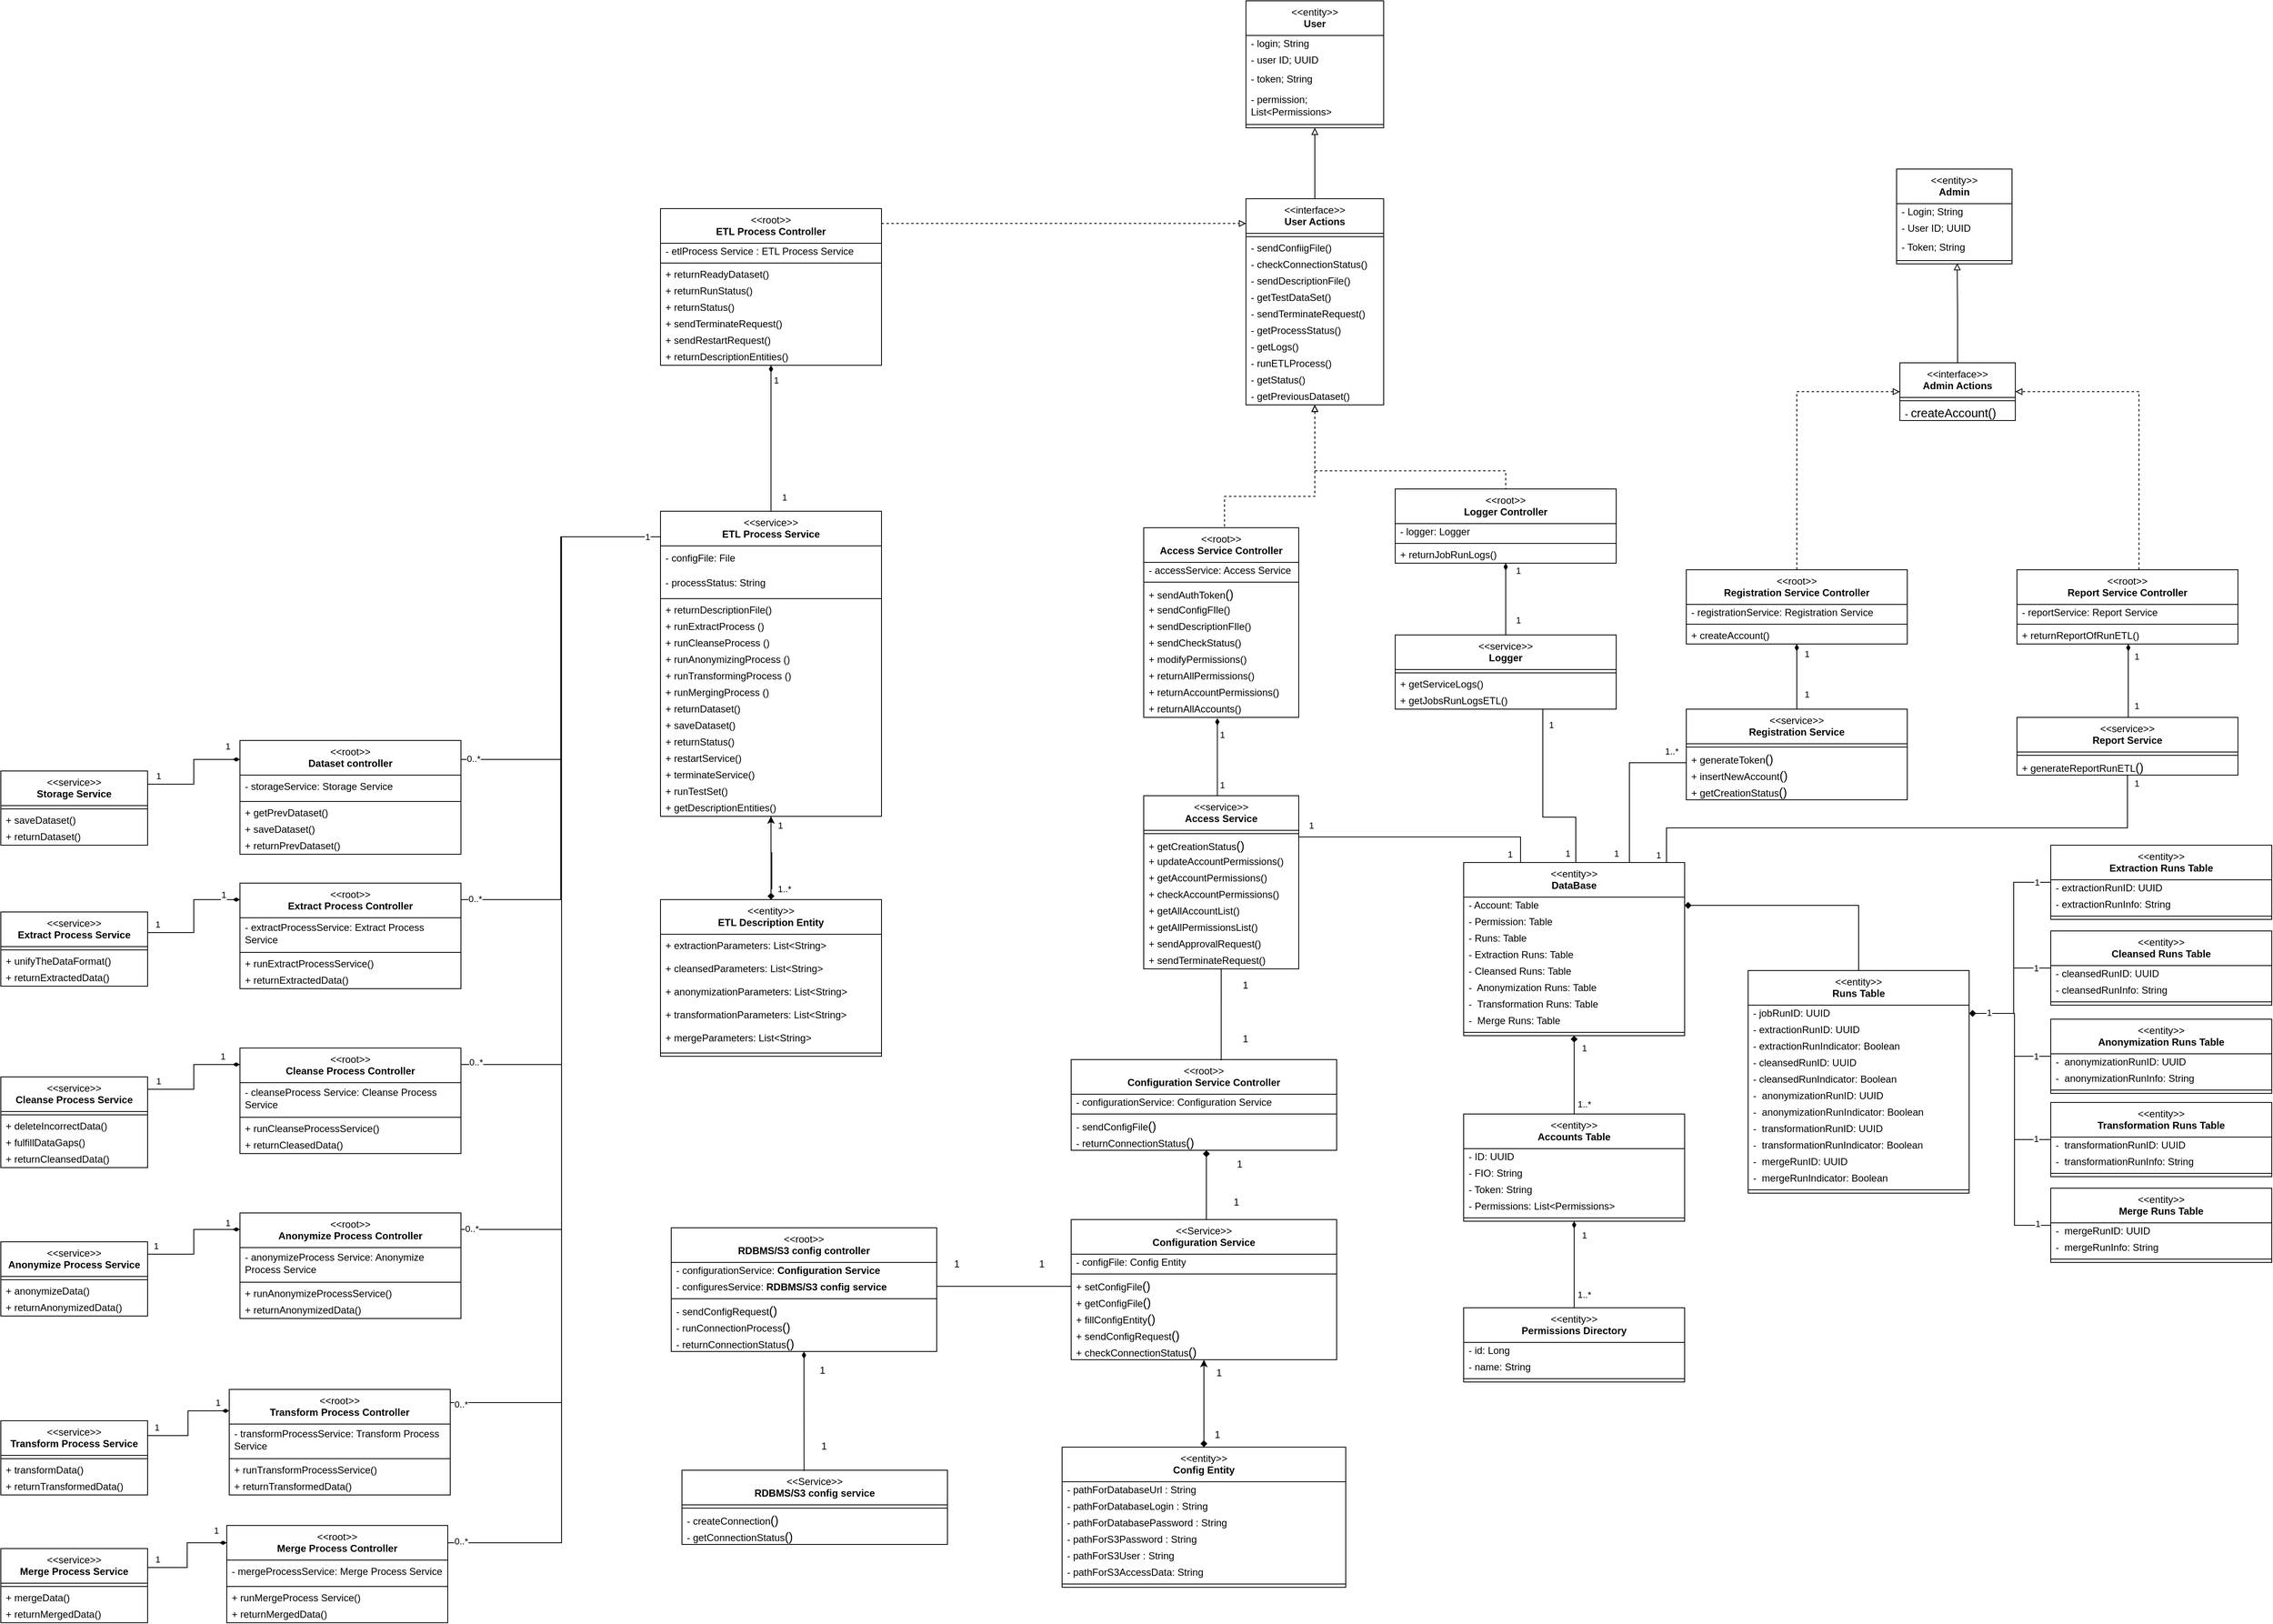 <mxfile version="24.7.17">
  <diagram name="Страница — 1" id="KoJquYWVteWFzIXME-7o">
    <mxGraphModel dx="3240" dy="2330" grid="1" gridSize="10" guides="1" tooltips="1" connect="1" arrows="1" fold="1" page="1" pageScale="1" pageWidth="850" pageHeight="1100" math="0" shadow="0">
      <root>
        <mxCell id="0" />
        <mxCell id="1" parent="0" />
        <mxCell id="YmsPEhmeXx43-MYh7PNv-251" style="edgeStyle=orthogonalEdgeStyle;rounded=0;orthogonalLoop=1;jettySize=auto;html=1;endArrow=none;endFill=0;dashed=1;startArrow=block;startFill=0;" parent="1" source="Au5Fy73LcGvytUm_-_bz-95" target="YmsPEhmeXx43-MYh7PNv-39" edge="1">
          <mxGeometry relative="1" as="geometry">
            <Array as="points">
              <mxPoint x="884" y="91" />
              <mxPoint x="774" y="91" />
            </Array>
          </mxGeometry>
        </mxCell>
        <mxCell id="YmsPEhmeXx43-MYh7PNv-1" value="&amp;lt;&amp;lt;entity&amp;gt;&amp;gt;&lt;br&gt;&lt;b&gt;User&lt;/b&gt;&lt;div&gt;&lt;br&gt;&lt;/div&gt;" style="swimlane;fontStyle=0;align=center;verticalAlign=top;childLayout=stackLayout;horizontal=1;startSize=42;horizontalStack=0;resizeParent=1;resizeParentMax=0;resizeLast=0;collapsible=0;marginBottom=0;html=1;whiteSpace=wrap;" parent="1" vertex="1">
          <mxGeometry x="800" y="-510" width="167" height="154" as="geometry" />
        </mxCell>
        <mxCell id="YmsPEhmeXx43-MYh7PNv-2" value="&lt;div&gt;- login; String&lt;/div&gt;" style="text;html=1;strokeColor=none;fillColor=none;align=left;verticalAlign=middle;spacingLeft=4;spacingRight=4;overflow=hidden;rotatable=0;points=[[0,0.5],[1,0.5]];portConstraint=eastwest;whiteSpace=wrap;" parent="YmsPEhmeXx43-MYh7PNv-1" vertex="1">
          <mxGeometry y="42" width="167" height="20" as="geometry" />
        </mxCell>
        <mxCell id="YmsPEhmeXx43-MYh7PNv-3" value="- user ID; UUID" style="text;html=1;strokeColor=none;fillColor=none;align=left;verticalAlign=middle;spacingLeft=4;spacingRight=4;overflow=hidden;rotatable=0;points=[[0,0.5],[1,0.5]];portConstraint=eastwest;whiteSpace=wrap;" parent="YmsPEhmeXx43-MYh7PNv-1" vertex="1">
          <mxGeometry y="62" width="167" height="20" as="geometry" />
        </mxCell>
        <mxCell id="YmsPEhmeXx43-MYh7PNv-4" value="&lt;div&gt;- token; String&lt;/div&gt;" style="text;html=1;strokeColor=none;fillColor=none;align=left;verticalAlign=middle;spacingLeft=4;spacingRight=4;overflow=hidden;rotatable=0;points=[[0,0.5],[1,0.5]];portConstraint=eastwest;whiteSpace=wrap;" parent="YmsPEhmeXx43-MYh7PNv-1" vertex="1">
          <mxGeometry y="82" width="167" height="25" as="geometry" />
        </mxCell>
        <mxCell id="YmsPEhmeXx43-MYh7PNv-5" value="&lt;div&gt;- permission; List&amp;lt;Permissions&amp;gt;&lt;/div&gt;" style="text;html=1;strokeColor=none;fillColor=none;align=left;verticalAlign=middle;spacingLeft=4;spacingRight=4;overflow=hidden;rotatable=0;points=[[0,0.5],[1,0.5]];portConstraint=eastwest;whiteSpace=wrap;" parent="YmsPEhmeXx43-MYh7PNv-1" vertex="1">
          <mxGeometry y="107" width="167" height="39" as="geometry" />
        </mxCell>
        <mxCell id="YmsPEhmeXx43-MYh7PNv-6" value="" style="line;strokeWidth=1;fillColor=none;align=left;verticalAlign=middle;spacingTop=-1;spacingLeft=3;spacingRight=3;rotatable=0;labelPosition=right;points=[];portConstraint=eastwest;" parent="YmsPEhmeXx43-MYh7PNv-1" vertex="1">
          <mxGeometry y="146" width="167" height="8" as="geometry" />
        </mxCell>
        <mxCell id="YmsPEhmeXx43-MYh7PNv-16" value="&amp;lt;&amp;lt;entity&amp;gt;&amp;gt;&lt;br&gt;&lt;b&gt;Admin&lt;/b&gt;&lt;br&gt;&lt;div&gt;&lt;br&gt;&lt;/div&gt;" style="swimlane;fontStyle=0;align=center;verticalAlign=top;childLayout=stackLayout;horizontal=1;startSize=42;horizontalStack=0;resizeParent=1;resizeParentMax=0;resizeLast=0;collapsible=0;marginBottom=0;html=1;whiteSpace=wrap;" parent="1" vertex="1">
          <mxGeometry x="1589" y="-306" width="140" height="115" as="geometry" />
        </mxCell>
        <mxCell id="YmsPEhmeXx43-MYh7PNv-17" value="&lt;div&gt;- Login; String&lt;/div&gt;" style="text;html=1;strokeColor=none;fillColor=none;align=left;verticalAlign=middle;spacingLeft=4;spacingRight=4;overflow=hidden;rotatable=0;points=[[0,0.5],[1,0.5]];portConstraint=eastwest;whiteSpace=wrap;" parent="YmsPEhmeXx43-MYh7PNv-16" vertex="1">
          <mxGeometry y="42" width="140" height="20" as="geometry" />
        </mxCell>
        <mxCell id="YmsPEhmeXx43-MYh7PNv-18" value="- User ID; UUID&lt;div&gt;&lt;br&gt;&lt;/div&gt;" style="text;html=1;strokeColor=none;fillColor=none;align=left;verticalAlign=middle;spacingLeft=4;spacingRight=4;overflow=hidden;rotatable=0;points=[[0,0.5],[1,0.5]];portConstraint=eastwest;whiteSpace=wrap;" parent="YmsPEhmeXx43-MYh7PNv-16" vertex="1">
          <mxGeometry y="62" width="140" height="20" as="geometry" />
        </mxCell>
        <mxCell id="YmsPEhmeXx43-MYh7PNv-19" value="&lt;div&gt;- Token; String&lt;/div&gt;" style="text;html=1;strokeColor=none;fillColor=none;align=left;verticalAlign=middle;spacingLeft=4;spacingRight=4;overflow=hidden;rotatable=0;points=[[0,0.5],[1,0.5]];portConstraint=eastwest;whiteSpace=wrap;" parent="YmsPEhmeXx43-MYh7PNv-16" vertex="1">
          <mxGeometry y="82" width="140" height="25" as="geometry" />
        </mxCell>
        <mxCell id="YmsPEhmeXx43-MYh7PNv-21" value="" style="line;strokeWidth=1;fillColor=none;align=left;verticalAlign=middle;spacingTop=-1;spacingLeft=3;spacingRight=3;rotatable=0;labelPosition=right;points=[];portConstraint=eastwest;" parent="YmsPEhmeXx43-MYh7PNv-16" vertex="1">
          <mxGeometry y="107" width="140" height="8" as="geometry" />
        </mxCell>
        <mxCell id="YmsPEhmeXx43-MYh7PNv-310" style="edgeStyle=orthogonalEdgeStyle;rounded=0;orthogonalLoop=1;jettySize=auto;html=1;entryX=0;entryY=0.5;entryDx=0;entryDy=0;dashed=1;endArrow=block;endFill=0;" edge="1" parent="1" source="YmsPEhmeXx43-MYh7PNv-31" target="YmsPEhmeXx43-MYh7PNv-303">
          <mxGeometry relative="1" as="geometry" />
        </mxCell>
        <mxCell id="YmsPEhmeXx43-MYh7PNv-31" value="&amp;lt;&amp;lt;root&amp;gt;&amp;gt;&lt;br&gt;&lt;b&gt;Registration Service Controller&lt;/b&gt;&lt;br&gt;&lt;div&gt;&lt;br&gt;&lt;/div&gt;" style="swimlane;fontStyle=0;align=center;verticalAlign=top;childLayout=stackLayout;horizontal=1;startSize=42;horizontalStack=0;resizeParent=1;resizeParentMax=0;resizeLast=0;collapsible=0;marginBottom=0;html=1;whiteSpace=wrap;" parent="1" vertex="1">
          <mxGeometry x="1334" y="180" width="268" height="90" as="geometry" />
        </mxCell>
        <mxCell id="YmsPEhmeXx43-MYh7PNv-33" value="- registrationService: Registration Service" style="text;html=1;strokeColor=none;fillColor=none;align=left;verticalAlign=middle;spacingLeft=4;spacingRight=4;overflow=hidden;rotatable=0;points=[[0,0.5],[1,0.5]];portConstraint=eastwest;whiteSpace=wrap;" parent="YmsPEhmeXx43-MYh7PNv-31" vertex="1">
          <mxGeometry y="42" width="268" height="20" as="geometry" />
        </mxCell>
        <mxCell id="YmsPEhmeXx43-MYh7PNv-35" value="" style="line;strokeWidth=1;fillColor=none;align=left;verticalAlign=middle;spacingTop=-1;spacingLeft=3;spacingRight=3;rotatable=0;labelPosition=right;points=[];portConstraint=eastwest;" parent="YmsPEhmeXx43-MYh7PNv-31" vertex="1">
          <mxGeometry y="62" width="268" height="8" as="geometry" />
        </mxCell>
        <mxCell id="YmsPEhmeXx43-MYh7PNv-37" value="&lt;span style=&quot;text-align: center; background-color: initial;&quot;&gt;+ createAccount()&lt;/span&gt;" style="text;html=1;strokeColor=none;fillColor=none;align=left;verticalAlign=middle;spacingLeft=4;spacingRight=4;overflow=hidden;rotatable=0;points=[[0,0.5],[1,0.5]];portConstraint=eastwest;whiteSpace=wrap;" parent="YmsPEhmeXx43-MYh7PNv-31" vertex="1">
          <mxGeometry y="70" width="268" height="20" as="geometry" />
        </mxCell>
        <mxCell id="YmsPEhmeXx43-MYh7PNv-39" value="&amp;lt;&amp;lt;root&amp;gt;&amp;gt;&lt;br&gt;&lt;b&gt;Access Service Controller&lt;/b&gt;&lt;br&gt;&lt;div&gt;&lt;br&gt;&lt;/div&gt;" style="swimlane;fontStyle=0;align=center;verticalAlign=top;childLayout=stackLayout;horizontal=1;startSize=42;horizontalStack=0;resizeParent=1;resizeParentMax=0;resizeLast=0;collapsible=0;marginBottom=0;html=1;whiteSpace=wrap;" parent="1" vertex="1">
          <mxGeometry x="676" y="129" width="188" height="230" as="geometry" />
        </mxCell>
        <mxCell id="EXTOjlWWLpiQbBm8Di9F-18" value="- accessService: Access Service" style="text;html=1;strokeColor=none;fillColor=none;align=left;verticalAlign=middle;spacingLeft=4;spacingRight=4;overflow=hidden;rotatable=0;points=[[0,0.5],[1,0.5]];portConstraint=eastwest;whiteSpace=wrap;" parent="YmsPEhmeXx43-MYh7PNv-39" vertex="1">
          <mxGeometry y="42" width="188" height="20" as="geometry" />
        </mxCell>
        <mxCell id="YmsPEhmeXx43-MYh7PNv-41" value="" style="line;strokeWidth=1;fillColor=none;align=left;verticalAlign=middle;spacingTop=-1;spacingLeft=3;spacingRight=3;rotatable=0;labelPosition=right;points=[];portConstraint=eastwest;" parent="YmsPEhmeXx43-MYh7PNv-39" vertex="1">
          <mxGeometry y="62" width="188" height="8" as="geometry" />
        </mxCell>
        <mxCell id="YmsPEhmeXx43-MYh7PNv-51" value="+ sendAuthToken&lt;span style=&quot;font-family: Arial, sans-serif; font-size: 14.667px; white-space-collapse: preserve;&quot;&gt;()&lt;/span&gt;" style="text;html=1;strokeColor=none;fillColor=none;align=left;verticalAlign=middle;spacingLeft=4;spacingRight=4;overflow=hidden;rotatable=0;points=[[0,0.5],[1,0.5]];portConstraint=eastwest;whiteSpace=wrap;" parent="YmsPEhmeXx43-MYh7PNv-39" vertex="1">
          <mxGeometry y="70" width="188" height="20" as="geometry" />
        </mxCell>
        <mxCell id="YmsPEhmeXx43-MYh7PNv-42" value="&lt;font style=&quot;font-size: 12px;&quot;&gt;+&amp;nbsp;&lt;font style=&quot;font-size: 12px;&quot; face=&quot;Arial, sans-serif&quot;&gt;&lt;span style=&quot;white-space-collapse: preserve;&quot;&gt;sendConfigFIle()&lt;/span&gt;&lt;/font&gt;&lt;/font&gt;" style="text;html=1;strokeColor=none;fillColor=none;align=left;verticalAlign=middle;spacingLeft=4;spacingRight=4;overflow=hidden;rotatable=0;points=[[0,0.5],[1,0.5]];portConstraint=eastwest;whiteSpace=wrap;" parent="YmsPEhmeXx43-MYh7PNv-39" vertex="1">
          <mxGeometry y="90" width="188" height="20" as="geometry" />
        </mxCell>
        <mxCell id="YmsPEhmeXx43-MYh7PNv-53" value="&lt;font style=&quot;font-size: 12px;&quot;&gt;+&amp;nbsp;&lt;font style=&quot;font-size: 12px;&quot; face=&quot;Arial, sans-serif&quot;&gt;&lt;span style=&quot;white-space-collapse: preserve;&quot;&gt;sendDescriptionFIle()&lt;/span&gt;&lt;/font&gt;&lt;/font&gt;" style="text;html=1;strokeColor=none;fillColor=none;align=left;verticalAlign=middle;spacingLeft=4;spacingRight=4;overflow=hidden;rotatable=0;points=[[0,0.5],[1,0.5]];portConstraint=eastwest;whiteSpace=wrap;" parent="YmsPEhmeXx43-MYh7PNv-39" vertex="1">
          <mxGeometry y="110" width="188" height="20" as="geometry" />
        </mxCell>
        <mxCell id="YmsPEhmeXx43-MYh7PNv-52" value="&lt;font style=&quot;font-size: 12px;&quot;&gt;+ sendCheckStatus&lt;font style=&quot;font-size: 12px;&quot; face=&quot;Arial, sans-serif&quot;&gt;&lt;span style=&quot;white-space-collapse: preserve;&quot;&gt;()&lt;/span&gt;&lt;/font&gt;&lt;/font&gt;" style="text;html=1;strokeColor=none;fillColor=none;align=left;verticalAlign=middle;spacingLeft=4;spacingRight=4;overflow=hidden;rotatable=0;points=[[0,0.5],[1,0.5]];portConstraint=eastwest;whiteSpace=wrap;" parent="YmsPEhmeXx43-MYh7PNv-39" vertex="1">
          <mxGeometry y="130" width="188" height="20" as="geometry" />
        </mxCell>
        <mxCell id="YmsPEhmeXx43-MYh7PNv-54" value="&lt;font style=&quot;font-size: 12px;&quot;&gt;+ modifyPermissions&lt;font style=&quot;font-size: 12px;&quot; face=&quot;Arial, sans-serif&quot;&gt;&lt;span style=&quot;white-space-collapse: preserve;&quot;&gt;()&lt;/span&gt;&lt;/font&gt;&lt;/font&gt;" style="text;html=1;strokeColor=none;fillColor=none;align=left;verticalAlign=middle;spacingLeft=4;spacingRight=4;overflow=hidden;rotatable=0;points=[[0,0.5],[1,0.5]];portConstraint=eastwest;whiteSpace=wrap;" parent="YmsPEhmeXx43-MYh7PNv-39" vertex="1">
          <mxGeometry y="150" width="188" height="20" as="geometry" />
        </mxCell>
        <mxCell id="YmsPEhmeXx43-MYh7PNv-55" value="&lt;font style=&quot;font-size: 12px;&quot;&gt;+ returnAllPermissions&lt;font style=&quot;font-size: 12px;&quot; face=&quot;Arial, sans-serif&quot;&gt;&lt;span style=&quot;white-space-collapse: preserve;&quot;&gt;()&lt;/span&gt;&lt;/font&gt;&lt;/font&gt;" style="text;html=1;strokeColor=none;fillColor=none;align=left;verticalAlign=middle;spacingLeft=4;spacingRight=4;overflow=hidden;rotatable=0;points=[[0,0.5],[1,0.5]];portConstraint=eastwest;whiteSpace=wrap;" parent="YmsPEhmeXx43-MYh7PNv-39" vertex="1">
          <mxGeometry y="170" width="188" height="20" as="geometry" />
        </mxCell>
        <mxCell id="YmsPEhmeXx43-MYh7PNv-56" value="&lt;font style=&quot;font-size: 12px;&quot;&gt;+ returnAccountPermissions&lt;font style=&quot;font-size: 12px;&quot; face=&quot;Arial, sans-serif&quot;&gt;&lt;span style=&quot;white-space-collapse: preserve;&quot;&gt;()&lt;/span&gt;&lt;/font&gt;&lt;/font&gt;" style="text;html=1;strokeColor=none;fillColor=none;align=left;verticalAlign=middle;spacingLeft=4;spacingRight=4;overflow=hidden;rotatable=0;points=[[0,0.5],[1,0.5]];portConstraint=eastwest;whiteSpace=wrap;" parent="YmsPEhmeXx43-MYh7PNv-39" vertex="1">
          <mxGeometry y="190" width="188" height="20" as="geometry" />
        </mxCell>
        <mxCell id="YmsPEhmeXx43-MYh7PNv-57" value="&lt;font style=&quot;font-size: 12px;&quot;&gt;+ returnAllAccounts&lt;font style=&quot;font-size: 12px;&quot; face=&quot;Arial, sans-serif&quot;&gt;&lt;span style=&quot;white-space-collapse: preserve;&quot;&gt;()&lt;/span&gt;&lt;/font&gt;&lt;/font&gt;" style="text;html=1;strokeColor=none;fillColor=none;align=left;verticalAlign=middle;spacingLeft=4;spacingRight=4;overflow=hidden;rotatable=0;points=[[0,0.5],[1,0.5]];portConstraint=eastwest;whiteSpace=wrap;" parent="YmsPEhmeXx43-MYh7PNv-39" vertex="1">
          <mxGeometry y="210" width="188" height="20" as="geometry" />
        </mxCell>
        <mxCell id="YmsPEhmeXx43-MYh7PNv-316" style="edgeStyle=orthogonalEdgeStyle;rounded=0;orthogonalLoop=1;jettySize=auto;html=1;endArrow=diamondThin;endFill=1;" edge="1" parent="1" source="YmsPEhmeXx43-MYh7PNv-62" target="YmsPEhmeXx43-MYh7PNv-31">
          <mxGeometry relative="1" as="geometry" />
        </mxCell>
        <mxCell id="Au5Fy73LcGvytUm_-_bz-157" value="1" style="edgeLabel;html=1;align=center;verticalAlign=middle;resizable=0;points=[];" vertex="1" connectable="0" parent="YmsPEhmeXx43-MYh7PNv-316">
          <mxGeometry x="0.667" y="-1" relative="1" as="geometry">
            <mxPoint x="11" y="-1" as="offset" />
          </mxGeometry>
        </mxCell>
        <mxCell id="Au5Fy73LcGvytUm_-_bz-158" value="1" style="edgeLabel;html=1;align=center;verticalAlign=middle;resizable=0;points=[];" vertex="1" connectable="0" parent="YmsPEhmeXx43-MYh7PNv-316">
          <mxGeometry x="-0.548" y="1" relative="1" as="geometry">
            <mxPoint x="13" as="offset" />
          </mxGeometry>
        </mxCell>
        <mxCell id="YmsPEhmeXx43-MYh7PNv-62" value="&amp;lt;&amp;lt;service&amp;gt;&amp;gt;&lt;br&gt;&lt;b&gt;Registration Service&lt;/b&gt;&lt;br&gt;&lt;div&gt;&lt;br&gt;&lt;/div&gt;" style="swimlane;fontStyle=0;align=center;verticalAlign=top;childLayout=stackLayout;horizontal=1;startSize=42;horizontalStack=0;resizeParent=1;resizeParentMax=0;resizeLast=0;collapsible=0;marginBottom=0;html=1;whiteSpace=wrap;" parent="1" vertex="1">
          <mxGeometry x="1334" y="349" width="268" height="110" as="geometry" />
        </mxCell>
        <mxCell id="YmsPEhmeXx43-MYh7PNv-64" value="" style="line;strokeWidth=1;fillColor=none;align=left;verticalAlign=middle;spacingTop=-1;spacingLeft=3;spacingRight=3;rotatable=0;labelPosition=right;points=[];portConstraint=eastwest;" parent="YmsPEhmeXx43-MYh7PNv-62" vertex="1">
          <mxGeometry y="42" width="268" height="8" as="geometry" />
        </mxCell>
        <mxCell id="YmsPEhmeXx43-MYh7PNv-65" value="&lt;span style=&quot;text-align: center; background-color: initial;&quot;&gt;+ generateToken&lt;/span&gt;&lt;span style=&quot;text-align: center; white-space-collapse: preserve; background-color: initial; font-family: Arial, sans-serif; font-size: 14.667px;&quot;&gt;()&lt;/span&gt;" style="text;html=1;strokeColor=none;fillColor=none;align=left;verticalAlign=middle;spacingLeft=4;spacingRight=4;overflow=hidden;rotatable=0;points=[[0,0.5],[1,0.5]];portConstraint=eastwest;whiteSpace=wrap;" parent="YmsPEhmeXx43-MYh7PNv-62" vertex="1">
          <mxGeometry y="50" width="268" height="20" as="geometry" />
        </mxCell>
        <mxCell id="YmsPEhmeXx43-MYh7PNv-66" value="&lt;div style=&quot;text-align: center;&quot;&gt;&lt;span style=&quot;background-color: initial;&quot;&gt;+ insertNewAccount&lt;/span&gt;&lt;span style=&quot;background-color: initial; white-space-collapse: preserve; font-family: Arial, sans-serif; font-size: 14.667px;&quot;&gt;()&lt;/span&gt;&lt;/div&gt;" style="text;html=1;strokeColor=none;fillColor=none;align=left;verticalAlign=middle;spacingLeft=4;spacingRight=4;overflow=hidden;rotatable=0;points=[[0,0.5],[1,0.5]];portConstraint=eastwest;whiteSpace=wrap;" parent="YmsPEhmeXx43-MYh7PNv-62" vertex="1">
          <mxGeometry y="70" width="268" height="20" as="geometry" />
        </mxCell>
        <mxCell id="YmsPEhmeXx43-MYh7PNv-67" value="&lt;div style=&quot;text-align: center;&quot;&gt;&lt;span style=&quot;background-color: initial;&quot;&gt;+ getCreationStatus&lt;/span&gt;&lt;span style=&quot;background-color: initial; white-space-collapse: preserve; font-family: Arial, sans-serif; font-size: 14.667px;&quot;&gt;()&lt;/span&gt;&lt;/div&gt;" style="text;html=1;strokeColor=none;fillColor=none;align=left;verticalAlign=middle;spacingLeft=4;spacingRight=4;overflow=hidden;rotatable=0;points=[[0,0.5],[1,0.5]];portConstraint=eastwest;whiteSpace=wrap;" parent="YmsPEhmeXx43-MYh7PNv-62" vertex="1">
          <mxGeometry y="90" width="268" height="20" as="geometry" />
        </mxCell>
        <mxCell id="YmsPEhmeXx43-MYh7PNv-68" value="&amp;lt;&amp;lt;entity&amp;gt;&amp;gt;&lt;br&gt;&lt;div&gt;&lt;b&gt;DataBase&lt;/b&gt;&lt;/div&gt;" style="swimlane;fontStyle=0;align=center;verticalAlign=top;childLayout=stackLayout;horizontal=1;startSize=42;horizontalStack=0;resizeParent=1;resizeParentMax=0;resizeLast=0;collapsible=0;marginBottom=0;html=1;whiteSpace=wrap;" parent="1" vertex="1">
          <mxGeometry x="1064" y="535" width="268" height="210" as="geometry" />
        </mxCell>
        <mxCell id="YmsPEhmeXx43-MYh7PNv-69" value="- Account: Table" style="text;html=1;strokeColor=none;fillColor=none;align=left;verticalAlign=middle;spacingLeft=4;spacingRight=4;overflow=hidden;rotatable=0;points=[[0,0.5],[1,0.5]];portConstraint=eastwest;whiteSpace=wrap;" parent="YmsPEhmeXx43-MYh7PNv-68" vertex="1">
          <mxGeometry y="42" width="268" height="20" as="geometry" />
        </mxCell>
        <mxCell id="YmsPEhmeXx43-MYh7PNv-72" value="- Permission: Table" style="text;html=1;strokeColor=none;fillColor=none;align=left;verticalAlign=middle;spacingLeft=4;spacingRight=4;overflow=hidden;rotatable=0;points=[[0,0.5],[1,0.5]];portConstraint=eastwest;whiteSpace=wrap;" parent="YmsPEhmeXx43-MYh7PNv-68" vertex="1">
          <mxGeometry y="62" width="268" height="20" as="geometry" />
        </mxCell>
        <mxCell id="YmsPEhmeXx43-MYh7PNv-83" value="- Runs: Table" style="text;html=1;strokeColor=none;fillColor=none;align=left;verticalAlign=middle;spacingLeft=4;spacingRight=4;overflow=hidden;rotatable=0;points=[[0,0.5],[1,0.5]];portConstraint=eastwest;whiteSpace=wrap;" parent="YmsPEhmeXx43-MYh7PNv-68" vertex="1">
          <mxGeometry y="82" width="268" height="20" as="geometry" />
        </mxCell>
        <mxCell id="YmsPEhmeXx43-MYh7PNv-84" value="- Extraction Runs: Table" style="text;html=1;strokeColor=none;fillColor=none;align=left;verticalAlign=middle;spacingLeft=4;spacingRight=4;overflow=hidden;rotatable=0;points=[[0,0.5],[1,0.5]];portConstraint=eastwest;whiteSpace=wrap;" parent="YmsPEhmeXx43-MYh7PNv-68" vertex="1">
          <mxGeometry y="102" width="268" height="20" as="geometry" />
        </mxCell>
        <mxCell id="YmsPEhmeXx43-MYh7PNv-85" value="- Cleansed Runs: Table" style="text;html=1;strokeColor=none;fillColor=none;align=left;verticalAlign=middle;spacingLeft=4;spacingRight=4;overflow=hidden;rotatable=0;points=[[0,0.5],[1,0.5]];portConstraint=eastwest;whiteSpace=wrap;" parent="YmsPEhmeXx43-MYh7PNv-68" vertex="1">
          <mxGeometry y="122" width="268" height="20" as="geometry" />
        </mxCell>
        <mxCell id="YmsPEhmeXx43-MYh7PNv-86" value="-&amp;nbsp; Anonymization Runs: Table" style="text;html=1;strokeColor=none;fillColor=none;align=left;verticalAlign=middle;spacingLeft=4;spacingRight=4;overflow=hidden;rotatable=0;points=[[0,0.5],[1,0.5]];portConstraint=eastwest;whiteSpace=wrap;" parent="YmsPEhmeXx43-MYh7PNv-68" vertex="1">
          <mxGeometry y="142" width="268" height="20" as="geometry" />
        </mxCell>
        <mxCell id="YmsPEhmeXx43-MYh7PNv-87" value="-&amp;nbsp; Transformation Runs: Table" style="text;html=1;strokeColor=none;fillColor=none;align=left;verticalAlign=middle;spacingLeft=4;spacingRight=4;overflow=hidden;rotatable=0;points=[[0,0.5],[1,0.5]];portConstraint=eastwest;whiteSpace=wrap;" parent="YmsPEhmeXx43-MYh7PNv-68" vertex="1">
          <mxGeometry y="162" width="268" height="20" as="geometry" />
        </mxCell>
        <mxCell id="YmsPEhmeXx43-MYh7PNv-88" value="-&amp;nbsp; Merge Runs: Table" style="text;html=1;strokeColor=none;fillColor=none;align=left;verticalAlign=middle;spacingLeft=4;spacingRight=4;overflow=hidden;rotatable=0;points=[[0,0.5],[1,0.5]];portConstraint=eastwest;whiteSpace=wrap;" parent="YmsPEhmeXx43-MYh7PNv-68" vertex="1">
          <mxGeometry y="182" width="268" height="20" as="geometry" />
        </mxCell>
        <mxCell id="YmsPEhmeXx43-MYh7PNv-70" value="" style="line;strokeWidth=1;fillColor=none;align=left;verticalAlign=middle;spacingTop=-1;spacingLeft=3;spacingRight=3;rotatable=0;labelPosition=right;points=[];portConstraint=eastwest;" parent="YmsPEhmeXx43-MYh7PNv-68" vertex="1">
          <mxGeometry y="202" width="268" height="8" as="geometry" />
        </mxCell>
        <mxCell id="YmsPEhmeXx43-MYh7PNv-309" style="edgeStyle=orthogonalEdgeStyle;rounded=0;orthogonalLoop=1;jettySize=auto;html=1;entryX=1;entryY=0.5;entryDx=0;entryDy=0;dashed=1;endArrow=block;endFill=0;" edge="1" parent="1" source="YmsPEhmeXx43-MYh7PNv-73" target="YmsPEhmeXx43-MYh7PNv-303">
          <mxGeometry relative="1" as="geometry">
            <Array as="points">
              <mxPoint x="1883" y="-36" />
            </Array>
          </mxGeometry>
        </mxCell>
        <mxCell id="YmsPEhmeXx43-MYh7PNv-73" value="&amp;lt;&amp;lt;root&amp;gt;&amp;gt;&lt;br&gt;&lt;b&gt;Report Service Controller&lt;/b&gt;&lt;br&gt;&lt;div&gt;&lt;br&gt;&lt;/div&gt;" style="swimlane;fontStyle=0;align=center;verticalAlign=top;childLayout=stackLayout;horizontal=1;startSize=42;horizontalStack=0;resizeParent=1;resizeParentMax=0;resizeLast=0;collapsible=0;marginBottom=0;html=1;whiteSpace=wrap;" parent="1" vertex="1">
          <mxGeometry x="1735" y="180" width="268" height="90" as="geometry" />
        </mxCell>
        <mxCell id="YmsPEhmeXx43-MYh7PNv-74" value="- reportService: Report Service" style="text;html=1;strokeColor=none;fillColor=none;align=left;verticalAlign=middle;spacingLeft=4;spacingRight=4;overflow=hidden;rotatable=0;points=[[0,0.5],[1,0.5]];portConstraint=eastwest;whiteSpace=wrap;" parent="YmsPEhmeXx43-MYh7PNv-73" vertex="1">
          <mxGeometry y="42" width="268" height="20" as="geometry" />
        </mxCell>
        <mxCell id="YmsPEhmeXx43-MYh7PNv-75" value="" style="line;strokeWidth=1;fillColor=none;align=left;verticalAlign=middle;spacingTop=-1;spacingLeft=3;spacingRight=3;rotatable=0;labelPosition=right;points=[];portConstraint=eastwest;" parent="YmsPEhmeXx43-MYh7PNv-73" vertex="1">
          <mxGeometry y="62" width="268" height="8" as="geometry" />
        </mxCell>
        <mxCell id="YmsPEhmeXx43-MYh7PNv-76" value="&lt;span style=&quot;text-align: center; background-color: initial;&quot;&gt;+ returnReportOfRunETL()&lt;/span&gt;" style="text;html=1;strokeColor=none;fillColor=none;align=left;verticalAlign=middle;spacingLeft=4;spacingRight=4;overflow=hidden;rotatable=0;points=[[0,0.5],[1,0.5]];portConstraint=eastwest;whiteSpace=wrap;" parent="YmsPEhmeXx43-MYh7PNv-73" vertex="1">
          <mxGeometry y="70" width="268" height="20" as="geometry" />
        </mxCell>
        <mxCell id="YmsPEhmeXx43-MYh7PNv-237" style="edgeStyle=orthogonalEdgeStyle;rounded=0;orthogonalLoop=1;jettySize=auto;html=1;endArrow=none;endFill=0;" parent="1" source="YmsPEhmeXx43-MYh7PNv-77" target="YmsPEhmeXx43-MYh7PNv-68" edge="1">
          <mxGeometry relative="1" as="geometry">
            <Array as="points">
              <mxPoint x="1869" y="493" />
              <mxPoint x="1310" y="493" />
            </Array>
          </mxGeometry>
        </mxCell>
        <mxCell id="Au5Fy73LcGvytUm_-_bz-146" value="1" style="edgeLabel;html=1;align=center;verticalAlign=middle;resizable=0;points=[];" vertex="1" connectable="0" parent="YmsPEhmeXx43-MYh7PNv-237">
          <mxGeometry x="0.959" y="-1" relative="1" as="geometry">
            <mxPoint x="-9" y="4" as="offset" />
          </mxGeometry>
        </mxCell>
        <mxCell id="Au5Fy73LcGvytUm_-_bz-156" value="1" style="edgeLabel;html=1;align=center;verticalAlign=middle;resizable=0;points=[];" vertex="1" connectable="0" parent="YmsPEhmeXx43-MYh7PNv-237">
          <mxGeometry x="-0.97" y="-1" relative="1" as="geometry">
            <mxPoint x="12" as="offset" />
          </mxGeometry>
        </mxCell>
        <mxCell id="YmsPEhmeXx43-MYh7PNv-317" style="edgeStyle=orthogonalEdgeStyle;rounded=0;orthogonalLoop=1;jettySize=auto;html=1;endArrow=diamondThin;endFill=1;" edge="1" parent="1" source="YmsPEhmeXx43-MYh7PNv-77" target="YmsPEhmeXx43-MYh7PNv-73">
          <mxGeometry relative="1" as="geometry">
            <Array as="points">
              <mxPoint x="1870" y="280" />
              <mxPoint x="1870" y="280" />
            </Array>
          </mxGeometry>
        </mxCell>
        <mxCell id="Au5Fy73LcGvytUm_-_bz-154" value="1" style="edgeLabel;html=1;align=center;verticalAlign=middle;resizable=0;points=[];" vertex="1" connectable="0" parent="YmsPEhmeXx43-MYh7PNv-317">
          <mxGeometry x="0.705" y="-1" relative="1" as="geometry">
            <mxPoint x="9" y="2" as="offset" />
          </mxGeometry>
        </mxCell>
        <mxCell id="Au5Fy73LcGvytUm_-_bz-155" value="1" style="edgeLabel;html=1;align=center;verticalAlign=middle;resizable=0;points=[];" vertex="1" connectable="0" parent="YmsPEhmeXx43-MYh7PNv-317">
          <mxGeometry x="-0.682" y="2" relative="1" as="geometry">
            <mxPoint x="12" as="offset" />
          </mxGeometry>
        </mxCell>
        <mxCell id="YmsPEhmeXx43-MYh7PNv-77" value="&amp;lt;&amp;lt;service&amp;gt;&amp;gt;&lt;br&gt;&lt;b&gt;Report Service&lt;/b&gt;&lt;br&gt;&lt;div&gt;&lt;br&gt;&lt;/div&gt;" style="swimlane;fontStyle=0;align=center;verticalAlign=top;childLayout=stackLayout;horizontal=1;startSize=42;horizontalStack=0;resizeParent=1;resizeParentMax=0;resizeLast=0;collapsible=0;marginBottom=0;html=1;whiteSpace=wrap;" parent="1" vertex="1">
          <mxGeometry x="1735" y="359" width="268" height="70" as="geometry" />
        </mxCell>
        <mxCell id="YmsPEhmeXx43-MYh7PNv-79" value="" style="line;strokeWidth=1;fillColor=none;align=left;verticalAlign=middle;spacingTop=-1;spacingLeft=3;spacingRight=3;rotatable=0;labelPosition=right;points=[];portConstraint=eastwest;" parent="YmsPEhmeXx43-MYh7PNv-77" vertex="1">
          <mxGeometry y="42" width="268" height="8" as="geometry" />
        </mxCell>
        <mxCell id="YmsPEhmeXx43-MYh7PNv-80" value="&lt;span style=&quot;text-align: center; background-color: initial;&quot;&gt;+ generateReportRunETL&lt;/span&gt;&lt;span style=&quot;text-align: center; white-space-collapse: preserve; background-color: initial; font-family: Arial, sans-serif; font-size: 14.667px;&quot;&gt;()&lt;/span&gt;" style="text;html=1;strokeColor=none;fillColor=none;align=left;verticalAlign=middle;spacingLeft=4;spacingRight=4;overflow=hidden;rotatable=0;points=[[0,0.5],[1,0.5]];portConstraint=eastwest;whiteSpace=wrap;" parent="YmsPEhmeXx43-MYh7PNv-77" vertex="1">
          <mxGeometry y="50" width="268" height="20" as="geometry" />
        </mxCell>
        <mxCell id="YmsPEhmeXx43-MYh7PNv-232" style="edgeStyle=orthogonalEdgeStyle;rounded=0;orthogonalLoop=1;jettySize=auto;html=1;entryX=1;entryY=0.5;entryDx=0;entryDy=0;endArrow=diamond;endFill=1;" parent="1" source="YmsPEhmeXx43-MYh7PNv-89" target="YmsPEhmeXx43-MYh7PNv-69" edge="1">
          <mxGeometry relative="1" as="geometry" />
        </mxCell>
        <mxCell id="YmsPEhmeXx43-MYh7PNv-89" value="&amp;lt;&amp;lt;entity&amp;gt;&amp;gt;&lt;br&gt;&lt;div&gt;&lt;b&gt;Runs Table&lt;/b&gt;&lt;/div&gt;" style="swimlane;fontStyle=0;align=center;verticalAlign=top;childLayout=stackLayout;horizontal=1;startSize=42;horizontalStack=0;resizeParent=1;resizeParentMax=0;resizeLast=0;collapsible=0;marginBottom=0;html=1;whiteSpace=wrap;" parent="1" vertex="1">
          <mxGeometry x="1409" y="666" width="268" height="270" as="geometry" />
        </mxCell>
        <mxCell id="YmsPEhmeXx43-MYh7PNv-319" value="- jobRunID: UUID" style="text;html=1;strokeColor=none;fillColor=none;align=left;verticalAlign=middle;spacingLeft=4;spacingRight=4;overflow=hidden;rotatable=0;points=[[0,0.5],[1,0.5]];portConstraint=eastwest;whiteSpace=wrap;" vertex="1" parent="YmsPEhmeXx43-MYh7PNv-89">
          <mxGeometry y="42" width="268" height="20" as="geometry" />
        </mxCell>
        <mxCell id="YmsPEhmeXx43-MYh7PNv-93" value="- extractionRunID: UUID" style="text;html=1;strokeColor=none;fillColor=none;align=left;verticalAlign=middle;spacingLeft=4;spacingRight=4;overflow=hidden;rotatable=0;points=[[0,0.5],[1,0.5]];portConstraint=eastwest;whiteSpace=wrap;" parent="YmsPEhmeXx43-MYh7PNv-89" vertex="1">
          <mxGeometry y="62" width="268" height="20" as="geometry" />
        </mxCell>
        <mxCell id="YmsPEhmeXx43-MYh7PNv-99" value="- extractionRunIndicator: Boolean" style="text;html=1;strokeColor=none;fillColor=none;align=left;verticalAlign=middle;spacingLeft=4;spacingRight=4;overflow=hidden;rotatable=0;points=[[0,0.5],[1,0.5]];portConstraint=eastwest;whiteSpace=wrap;" parent="YmsPEhmeXx43-MYh7PNv-89" vertex="1">
          <mxGeometry y="82" width="268" height="20" as="geometry" />
        </mxCell>
        <mxCell id="YmsPEhmeXx43-MYh7PNv-94" value="- cleansedRunID: UUID" style="text;html=1;strokeColor=none;fillColor=none;align=left;verticalAlign=middle;spacingLeft=4;spacingRight=4;overflow=hidden;rotatable=0;points=[[0,0.5],[1,0.5]];portConstraint=eastwest;whiteSpace=wrap;" parent="YmsPEhmeXx43-MYh7PNv-89" vertex="1">
          <mxGeometry y="102" width="268" height="20" as="geometry" />
        </mxCell>
        <mxCell id="YmsPEhmeXx43-MYh7PNv-100" value="- cleansedRunIndicator: Boolean" style="text;html=1;strokeColor=none;fillColor=none;align=left;verticalAlign=middle;spacingLeft=4;spacingRight=4;overflow=hidden;rotatable=0;points=[[0,0.5],[1,0.5]];portConstraint=eastwest;whiteSpace=wrap;" parent="YmsPEhmeXx43-MYh7PNv-89" vertex="1">
          <mxGeometry y="122" width="268" height="20" as="geometry" />
        </mxCell>
        <mxCell id="YmsPEhmeXx43-MYh7PNv-95" value="-&amp;nbsp; anonymizationRunID: UUID" style="text;html=1;strokeColor=none;fillColor=none;align=left;verticalAlign=middle;spacingLeft=4;spacingRight=4;overflow=hidden;rotatable=0;points=[[0,0.5],[1,0.5]];portConstraint=eastwest;whiteSpace=wrap;" parent="YmsPEhmeXx43-MYh7PNv-89" vertex="1">
          <mxGeometry y="142" width="268" height="20" as="geometry" />
        </mxCell>
        <mxCell id="YmsPEhmeXx43-MYh7PNv-101" value="-&amp;nbsp; anonymizationRunIndicator: Boolean" style="text;html=1;strokeColor=none;fillColor=none;align=left;verticalAlign=middle;spacingLeft=4;spacingRight=4;overflow=hidden;rotatable=0;points=[[0,0.5],[1,0.5]];portConstraint=eastwest;whiteSpace=wrap;" parent="YmsPEhmeXx43-MYh7PNv-89" vertex="1">
          <mxGeometry y="162" width="268" height="20" as="geometry" />
        </mxCell>
        <mxCell id="YmsPEhmeXx43-MYh7PNv-96" value="-&amp;nbsp; transformationRunID: UUID" style="text;html=1;strokeColor=none;fillColor=none;align=left;verticalAlign=middle;spacingLeft=4;spacingRight=4;overflow=hidden;rotatable=0;points=[[0,0.5],[1,0.5]];portConstraint=eastwest;whiteSpace=wrap;" parent="YmsPEhmeXx43-MYh7PNv-89" vertex="1">
          <mxGeometry y="182" width="268" height="20" as="geometry" />
        </mxCell>
        <mxCell id="YmsPEhmeXx43-MYh7PNv-102" value="-&amp;nbsp; transformationRunIndicator: Boolean" style="text;html=1;strokeColor=none;fillColor=none;align=left;verticalAlign=middle;spacingLeft=4;spacingRight=4;overflow=hidden;rotatable=0;points=[[0,0.5],[1,0.5]];portConstraint=eastwest;whiteSpace=wrap;" parent="YmsPEhmeXx43-MYh7PNv-89" vertex="1">
          <mxGeometry y="202" width="268" height="20" as="geometry" />
        </mxCell>
        <mxCell id="YmsPEhmeXx43-MYh7PNv-97" value="-&amp;nbsp; mergeRunID: UUID" style="text;html=1;strokeColor=none;fillColor=none;align=left;verticalAlign=middle;spacingLeft=4;spacingRight=4;overflow=hidden;rotatable=0;points=[[0,0.5],[1,0.5]];portConstraint=eastwest;whiteSpace=wrap;" parent="YmsPEhmeXx43-MYh7PNv-89" vertex="1">
          <mxGeometry y="222" width="268" height="20" as="geometry" />
        </mxCell>
        <mxCell id="YmsPEhmeXx43-MYh7PNv-103" value="-&amp;nbsp; mergeRunIndicator: Boolean" style="text;html=1;strokeColor=none;fillColor=none;align=left;verticalAlign=middle;spacingLeft=4;spacingRight=4;overflow=hidden;rotatable=0;points=[[0,0.5],[1,0.5]];portConstraint=eastwest;whiteSpace=wrap;" parent="YmsPEhmeXx43-MYh7PNv-89" vertex="1">
          <mxGeometry y="242" width="268" height="20" as="geometry" />
        </mxCell>
        <mxCell id="YmsPEhmeXx43-MYh7PNv-98" value="" style="line;strokeWidth=1;fillColor=none;align=left;verticalAlign=middle;spacingTop=-1;spacingLeft=3;spacingRight=3;rotatable=0;labelPosition=right;points=[];portConstraint=eastwest;" parent="YmsPEhmeXx43-MYh7PNv-89" vertex="1">
          <mxGeometry y="262" width="268" height="8" as="geometry" />
        </mxCell>
        <mxCell id="YmsPEhmeXx43-MYh7PNv-218" style="edgeStyle=orthogonalEdgeStyle;rounded=0;orthogonalLoop=1;jettySize=auto;html=1;entryX=1;entryY=0.5;entryDx=0;entryDy=0;endArrow=none;endFill=0;" parent="1" source="YmsPEhmeXx43-MYh7PNv-104" target="YmsPEhmeXx43-MYh7PNv-93" edge="1">
          <mxGeometry relative="1" as="geometry">
            <Array as="points">
              <mxPoint x="1731" y="559" />
              <mxPoint x="1731" y="718" />
            </Array>
          </mxGeometry>
        </mxCell>
        <mxCell id="YmsPEhmeXx43-MYh7PNv-231" value="1" style="edgeLabel;html=1;align=center;verticalAlign=middle;resizable=0;points=[];" parent="YmsPEhmeXx43-MYh7PNv-218" vertex="1" connectable="0">
          <mxGeometry x="-0.859" y="-1" relative="1" as="geometry">
            <mxPoint x="2" y="1" as="offset" />
          </mxGeometry>
        </mxCell>
        <mxCell id="YmsPEhmeXx43-MYh7PNv-104" value="&amp;lt;&amp;lt;entity&amp;gt;&amp;gt;&lt;br&gt;&lt;div&gt;&lt;b&gt;Extraction Runs Table&lt;/b&gt;&lt;/div&gt;" style="swimlane;fontStyle=0;align=center;verticalAlign=top;childLayout=stackLayout;horizontal=1;startSize=42;horizontalStack=0;resizeParent=1;resizeParentMax=0;resizeLast=0;collapsible=0;marginBottom=0;html=1;whiteSpace=wrap;" parent="1" vertex="1">
          <mxGeometry x="1776" y="514" width="268" height="90" as="geometry" />
        </mxCell>
        <mxCell id="YmsPEhmeXx43-MYh7PNv-105" value="- extractionRunID: UUID" style="text;html=1;strokeColor=none;fillColor=none;align=left;verticalAlign=middle;spacingLeft=4;spacingRight=4;overflow=hidden;rotatable=0;points=[[0,0.5],[1,0.5]];portConstraint=eastwest;whiteSpace=wrap;" parent="YmsPEhmeXx43-MYh7PNv-104" vertex="1">
          <mxGeometry y="42" width="268" height="20" as="geometry" />
        </mxCell>
        <mxCell id="YmsPEhmeXx43-MYh7PNv-106" value="- extractionRunInfo: String" style="text;html=1;strokeColor=none;fillColor=none;align=left;verticalAlign=middle;spacingLeft=4;spacingRight=4;overflow=hidden;rotatable=0;points=[[0,0.5],[1,0.5]];portConstraint=eastwest;whiteSpace=wrap;" parent="YmsPEhmeXx43-MYh7PNv-104" vertex="1">
          <mxGeometry y="62" width="268" height="20" as="geometry" />
        </mxCell>
        <mxCell id="YmsPEhmeXx43-MYh7PNv-115" value="" style="line;strokeWidth=1;fillColor=none;align=left;verticalAlign=middle;spacingTop=-1;spacingLeft=3;spacingRight=3;rotatable=0;labelPosition=right;points=[];portConstraint=eastwest;" parent="YmsPEhmeXx43-MYh7PNv-104" vertex="1">
          <mxGeometry y="82" width="268" height="8" as="geometry" />
        </mxCell>
        <mxCell id="YmsPEhmeXx43-MYh7PNv-225" style="edgeStyle=orthogonalEdgeStyle;rounded=0;orthogonalLoop=1;jettySize=auto;html=1;entryX=1;entryY=0.5;entryDx=0;entryDy=0;endArrow=none;endFill=0;" parent="1" source="YmsPEhmeXx43-MYh7PNv-116" target="YmsPEhmeXx43-MYh7PNv-93" edge="1">
          <mxGeometry relative="1" as="geometry">
            <Array as="points">
              <mxPoint x="1731" y="663" />
              <mxPoint x="1731" y="718" />
            </Array>
          </mxGeometry>
        </mxCell>
        <mxCell id="YmsPEhmeXx43-MYh7PNv-230" value="1" style="edgeLabel;html=1;align=center;verticalAlign=middle;resizable=0;points=[];" parent="YmsPEhmeXx43-MYh7PNv-225" vertex="1" connectable="0">
          <mxGeometry x="-0.824" y="-1" relative="1" as="geometry">
            <mxPoint x="-3" y="1" as="offset" />
          </mxGeometry>
        </mxCell>
        <mxCell id="YmsPEhmeXx43-MYh7PNv-116" value="&amp;lt;&amp;lt;entity&amp;gt;&amp;gt;&lt;br&gt;&lt;div&gt;&lt;b&gt;Cleansed Runs Table&lt;/b&gt;&lt;/div&gt;" style="swimlane;fontStyle=0;align=center;verticalAlign=top;childLayout=stackLayout;horizontal=1;startSize=42;horizontalStack=0;resizeParent=1;resizeParentMax=0;resizeLast=0;collapsible=0;marginBottom=0;html=1;whiteSpace=wrap;" parent="1" vertex="1">
          <mxGeometry x="1776" y="618" width="268" height="90" as="geometry" />
        </mxCell>
        <mxCell id="YmsPEhmeXx43-MYh7PNv-119" value="- cleansedRunID: UUID" style="text;html=1;strokeColor=none;fillColor=none;align=left;verticalAlign=middle;spacingLeft=4;spacingRight=4;overflow=hidden;rotatable=0;points=[[0,0.5],[1,0.5]];portConstraint=eastwest;whiteSpace=wrap;" parent="YmsPEhmeXx43-MYh7PNv-116" vertex="1">
          <mxGeometry y="42" width="268" height="20" as="geometry" />
        </mxCell>
        <mxCell id="YmsPEhmeXx43-MYh7PNv-120" value="- cleansedRunInfo: String" style="text;html=1;strokeColor=none;fillColor=none;align=left;verticalAlign=middle;spacingLeft=4;spacingRight=4;overflow=hidden;rotatable=0;points=[[0,0.5],[1,0.5]];portConstraint=eastwest;whiteSpace=wrap;" parent="YmsPEhmeXx43-MYh7PNv-116" vertex="1">
          <mxGeometry y="62" width="268" height="20" as="geometry" />
        </mxCell>
        <mxCell id="YmsPEhmeXx43-MYh7PNv-127" value="" style="line;strokeWidth=1;fillColor=none;align=left;verticalAlign=middle;spacingTop=-1;spacingLeft=3;spacingRight=3;rotatable=0;labelPosition=right;points=[];portConstraint=eastwest;" parent="YmsPEhmeXx43-MYh7PNv-116" vertex="1">
          <mxGeometry y="82" width="268" height="8" as="geometry" />
        </mxCell>
        <mxCell id="YmsPEhmeXx43-MYh7PNv-224" style="edgeStyle=orthogonalEdgeStyle;rounded=0;orthogonalLoop=1;jettySize=auto;html=1;entryX=1;entryY=0.5;entryDx=0;entryDy=0;endArrow=none;endFill=0;" parent="1" source="YmsPEhmeXx43-MYh7PNv-128" target="YmsPEhmeXx43-MYh7PNv-93" edge="1">
          <mxGeometry relative="1" as="geometry">
            <Array as="points">
              <mxPoint x="1732" y="770" />
              <mxPoint x="1732" y="718" />
            </Array>
          </mxGeometry>
        </mxCell>
        <mxCell id="YmsPEhmeXx43-MYh7PNv-229" value="1" style="edgeLabel;html=1;align=center;verticalAlign=middle;resizable=0;points=[];" parent="YmsPEhmeXx43-MYh7PNv-224" vertex="1" connectable="0">
          <mxGeometry x="-0.752" y="-1" relative="1" as="geometry">
            <mxPoint x="3" y="1" as="offset" />
          </mxGeometry>
        </mxCell>
        <mxCell id="YmsPEhmeXx43-MYh7PNv-128" value="&amp;lt;&amp;lt;entity&amp;gt;&amp;gt;&lt;br&gt;&lt;div&gt;&lt;b&gt;Anonymization Runs Table&lt;/b&gt;&lt;/div&gt;" style="swimlane;fontStyle=0;align=center;verticalAlign=top;childLayout=stackLayout;horizontal=1;startSize=42;horizontalStack=0;resizeParent=1;resizeParentMax=0;resizeLast=0;collapsible=0;marginBottom=0;html=1;whiteSpace=wrap;" parent="1" vertex="1">
          <mxGeometry x="1776" y="725" width="268" height="90" as="geometry" />
        </mxCell>
        <mxCell id="YmsPEhmeXx43-MYh7PNv-133" value="-&amp;nbsp; anonymizationRunID: UUID" style="text;html=1;strokeColor=none;fillColor=none;align=left;verticalAlign=middle;spacingLeft=4;spacingRight=4;overflow=hidden;rotatable=0;points=[[0,0.5],[1,0.5]];portConstraint=eastwest;whiteSpace=wrap;" parent="YmsPEhmeXx43-MYh7PNv-128" vertex="1">
          <mxGeometry y="42" width="268" height="20" as="geometry" />
        </mxCell>
        <mxCell id="YmsPEhmeXx43-MYh7PNv-134" value="-&amp;nbsp; anonymizationRunInfo: String" style="text;html=1;strokeColor=none;fillColor=none;align=left;verticalAlign=middle;spacingLeft=4;spacingRight=4;overflow=hidden;rotatable=0;points=[[0,0.5],[1,0.5]];portConstraint=eastwest;whiteSpace=wrap;" parent="YmsPEhmeXx43-MYh7PNv-128" vertex="1">
          <mxGeometry y="62" width="268" height="20" as="geometry" />
        </mxCell>
        <mxCell id="YmsPEhmeXx43-MYh7PNv-139" value="" style="line;strokeWidth=1;fillColor=none;align=left;verticalAlign=middle;spacingTop=-1;spacingLeft=3;spacingRight=3;rotatable=0;labelPosition=right;points=[];portConstraint=eastwest;" parent="YmsPEhmeXx43-MYh7PNv-128" vertex="1">
          <mxGeometry y="82" width="268" height="8" as="geometry" />
        </mxCell>
        <mxCell id="YmsPEhmeXx43-MYh7PNv-223" style="edgeStyle=orthogonalEdgeStyle;rounded=0;orthogonalLoop=1;jettySize=auto;html=1;entryX=1;entryY=0.5;entryDx=0;entryDy=0;endArrow=none;endFill=0;" parent="1" source="YmsPEhmeXx43-MYh7PNv-140" target="YmsPEhmeXx43-MYh7PNv-93" edge="1">
          <mxGeometry relative="1" as="geometry">
            <Array as="points">
              <mxPoint x="1732" y="871" />
              <mxPoint x="1732" y="718" />
            </Array>
          </mxGeometry>
        </mxCell>
        <mxCell id="YmsPEhmeXx43-MYh7PNv-228" value="1" style="edgeLabel;html=1;align=center;verticalAlign=middle;resizable=0;points=[];" parent="YmsPEhmeXx43-MYh7PNv-223" vertex="1" connectable="0">
          <mxGeometry x="-0.838" y="-2" relative="1" as="geometry">
            <mxPoint x="4" y="1" as="offset" />
          </mxGeometry>
        </mxCell>
        <mxCell id="YmsPEhmeXx43-MYh7PNv-140" value="&amp;lt;&amp;lt;entity&amp;gt;&amp;gt;&lt;br&gt;&lt;div&gt;&lt;b&gt;Transformation Runs Table&lt;/b&gt;&lt;/div&gt;" style="swimlane;fontStyle=0;align=center;verticalAlign=top;childLayout=stackLayout;horizontal=1;startSize=42;horizontalStack=0;resizeParent=1;resizeParentMax=0;resizeLast=0;collapsible=0;marginBottom=0;html=1;whiteSpace=wrap;" parent="1" vertex="1">
          <mxGeometry x="1776" y="826" width="268" height="90" as="geometry" />
        </mxCell>
        <mxCell id="YmsPEhmeXx43-MYh7PNv-147" value="-&amp;nbsp; transformationRunID: UUID" style="text;html=1;strokeColor=none;fillColor=none;align=left;verticalAlign=middle;spacingLeft=4;spacingRight=4;overflow=hidden;rotatable=0;points=[[0,0.5],[1,0.5]];portConstraint=eastwest;whiteSpace=wrap;" parent="YmsPEhmeXx43-MYh7PNv-140" vertex="1">
          <mxGeometry y="42" width="268" height="20" as="geometry" />
        </mxCell>
        <mxCell id="YmsPEhmeXx43-MYh7PNv-148" value="-&amp;nbsp; transformationRunInfo: String" style="text;html=1;strokeColor=none;fillColor=none;align=left;verticalAlign=middle;spacingLeft=4;spacingRight=4;overflow=hidden;rotatable=0;points=[[0,0.5],[1,0.5]];portConstraint=eastwest;whiteSpace=wrap;" parent="YmsPEhmeXx43-MYh7PNv-140" vertex="1">
          <mxGeometry y="62" width="268" height="20" as="geometry" />
        </mxCell>
        <mxCell id="YmsPEhmeXx43-MYh7PNv-151" value="" style="line;strokeWidth=1;fillColor=none;align=left;verticalAlign=middle;spacingTop=-1;spacingLeft=3;spacingRight=3;rotatable=0;labelPosition=right;points=[];portConstraint=eastwest;" parent="YmsPEhmeXx43-MYh7PNv-140" vertex="1">
          <mxGeometry y="82" width="268" height="8" as="geometry" />
        </mxCell>
        <mxCell id="YmsPEhmeXx43-MYh7PNv-219" style="edgeStyle=orthogonalEdgeStyle;rounded=0;orthogonalLoop=1;jettySize=auto;html=1;endArrow=diamond;endFill=1;" parent="1" source="YmsPEhmeXx43-MYh7PNv-156" edge="1">
          <mxGeometry relative="1" as="geometry">
            <mxPoint x="1677" y="718" as="targetPoint" />
            <Array as="points">
              <mxPoint x="1732" y="975" />
              <mxPoint x="1732" y="718" />
            </Array>
          </mxGeometry>
        </mxCell>
        <mxCell id="YmsPEhmeXx43-MYh7PNv-226" value="1" style="edgeLabel;html=1;align=center;verticalAlign=middle;resizable=0;points=[];" parent="YmsPEhmeXx43-MYh7PNv-219" vertex="1" connectable="0">
          <mxGeometry x="0.947" y="-1" relative="1" as="geometry">
            <mxPoint x="14" as="offset" />
          </mxGeometry>
        </mxCell>
        <mxCell id="YmsPEhmeXx43-MYh7PNv-227" value="1" style="edgeLabel;html=1;align=center;verticalAlign=middle;resizable=0;points=[];" parent="YmsPEhmeXx43-MYh7PNv-219" vertex="1" connectable="0">
          <mxGeometry x="-0.888" y="-2" relative="1" as="geometry">
            <mxPoint x="4" as="offset" />
          </mxGeometry>
        </mxCell>
        <mxCell id="YmsPEhmeXx43-MYh7PNv-156" value="&amp;lt;&amp;lt;entity&amp;gt;&amp;gt;&lt;br&gt;&lt;div&gt;&lt;b&gt;Merge Runs Table&lt;/b&gt;&lt;/div&gt;" style="swimlane;fontStyle=0;align=center;verticalAlign=top;childLayout=stackLayout;horizontal=1;startSize=42;horizontalStack=0;resizeParent=1;resizeParentMax=0;resizeLast=0;collapsible=0;marginBottom=0;html=1;whiteSpace=wrap;" parent="1" vertex="1">
          <mxGeometry x="1776" y="930" width="268" height="90" as="geometry" />
        </mxCell>
        <mxCell id="YmsPEhmeXx43-MYh7PNv-165" value="-&amp;nbsp; mergeRunID: UUID" style="text;html=1;strokeColor=none;fillColor=none;align=left;verticalAlign=middle;spacingLeft=4;spacingRight=4;overflow=hidden;rotatable=0;points=[[0,0.5],[1,0.5]];portConstraint=eastwest;whiteSpace=wrap;" parent="YmsPEhmeXx43-MYh7PNv-156" vertex="1">
          <mxGeometry y="42" width="268" height="20" as="geometry" />
        </mxCell>
        <mxCell id="YmsPEhmeXx43-MYh7PNv-166" value="-&amp;nbsp; mergeRunInfo: String" style="text;html=1;strokeColor=none;fillColor=none;align=left;verticalAlign=middle;spacingLeft=4;spacingRight=4;overflow=hidden;rotatable=0;points=[[0,0.5],[1,0.5]];portConstraint=eastwest;whiteSpace=wrap;" parent="YmsPEhmeXx43-MYh7PNv-156" vertex="1">
          <mxGeometry y="62" width="268" height="20" as="geometry" />
        </mxCell>
        <mxCell id="YmsPEhmeXx43-MYh7PNv-167" value="" style="line;strokeWidth=1;fillColor=none;align=left;verticalAlign=middle;spacingTop=-1;spacingLeft=3;spacingRight=3;rotatable=0;labelPosition=right;points=[];portConstraint=eastwest;" parent="YmsPEhmeXx43-MYh7PNv-156" vertex="1">
          <mxGeometry y="82" width="268" height="8" as="geometry" />
        </mxCell>
        <mxCell id="YmsPEhmeXx43-MYh7PNv-233" style="edgeStyle=orthogonalEdgeStyle;rounded=0;orthogonalLoop=1;jettySize=auto;html=1;entryX=0.5;entryY=1;entryDx=0;entryDy=0;endArrow=diamond;endFill=1;" parent="1" source="YmsPEhmeXx43-MYh7PNv-169" target="YmsPEhmeXx43-MYh7PNv-68" edge="1">
          <mxGeometry relative="1" as="geometry" />
        </mxCell>
        <mxCell id="Au5Fy73LcGvytUm_-_bz-140" value="1" style="edgeLabel;html=1;align=center;verticalAlign=middle;resizable=0;points=[];" vertex="1" connectable="0" parent="YmsPEhmeXx43-MYh7PNv-233">
          <mxGeometry x="0.585" relative="1" as="geometry">
            <mxPoint x="12" y="-5" as="offset" />
          </mxGeometry>
        </mxCell>
        <mxCell id="Au5Fy73LcGvytUm_-_bz-141" value="1..*" style="edgeLabel;html=1;align=center;verticalAlign=middle;resizable=0;points=[];" vertex="1" connectable="0" parent="YmsPEhmeXx43-MYh7PNv-233">
          <mxGeometry x="-0.748" y="-2" relative="1" as="geometry">
            <mxPoint x="10" as="offset" />
          </mxGeometry>
        </mxCell>
        <mxCell id="YmsPEhmeXx43-MYh7PNv-169" value="&amp;lt;&amp;lt;entity&amp;gt;&amp;gt;&lt;br&gt;&lt;div&gt;&lt;b&gt;Accounts Table&lt;/b&gt;&lt;/div&gt;" style="swimlane;fontStyle=0;align=center;verticalAlign=top;childLayout=stackLayout;horizontal=1;startSize=42;horizontalStack=0;resizeParent=1;resizeParentMax=0;resizeLast=0;collapsible=0;marginBottom=0;html=1;whiteSpace=wrap;" parent="1" vertex="1">
          <mxGeometry x="1064" y="840" width="268" height="130" as="geometry" />
        </mxCell>
        <mxCell id="nyeCLd6V4OY8-Zb01Z_Q-2" value="- ID: UUID" style="text;html=1;strokeColor=none;fillColor=none;align=left;verticalAlign=middle;spacingLeft=4;spacingRight=4;overflow=hidden;rotatable=0;points=[[0,0.5],[1,0.5]];portConstraint=eastwest;whiteSpace=wrap;" parent="YmsPEhmeXx43-MYh7PNv-169" vertex="1">
          <mxGeometry y="42" width="268" height="20" as="geometry" />
        </mxCell>
        <mxCell id="YmsPEhmeXx43-MYh7PNv-170" value="- FIO: String" style="text;html=1;strokeColor=none;fillColor=none;align=left;verticalAlign=middle;spacingLeft=4;spacingRight=4;overflow=hidden;rotatable=0;points=[[0,0.5],[1,0.5]];portConstraint=eastwest;whiteSpace=wrap;" parent="YmsPEhmeXx43-MYh7PNv-169" vertex="1">
          <mxGeometry y="62" width="268" height="20" as="geometry" />
        </mxCell>
        <mxCell id="nyeCLd6V4OY8-Zb01Z_Q-1" value="- Token: String" style="text;html=1;strokeColor=none;fillColor=none;align=left;verticalAlign=middle;spacingLeft=4;spacingRight=4;overflow=hidden;rotatable=0;points=[[0,0.5],[1,0.5]];portConstraint=eastwest;whiteSpace=wrap;" parent="YmsPEhmeXx43-MYh7PNv-169" vertex="1">
          <mxGeometry y="82" width="268" height="20" as="geometry" />
        </mxCell>
        <mxCell id="YmsPEhmeXx43-MYh7PNv-171" value="- Permissions: List&amp;lt;Permissions&amp;gt;" style="text;html=1;strokeColor=none;fillColor=none;align=left;verticalAlign=middle;spacingLeft=4;spacingRight=4;overflow=hidden;rotatable=0;points=[[0,0.5],[1,0.5]];portConstraint=eastwest;whiteSpace=wrap;" parent="YmsPEhmeXx43-MYh7PNv-169" vertex="1">
          <mxGeometry y="102" width="268" height="20" as="geometry" />
        </mxCell>
        <mxCell id="YmsPEhmeXx43-MYh7PNv-180" value="" style="line;strokeWidth=1;fillColor=none;align=left;verticalAlign=middle;spacingTop=-1;spacingLeft=3;spacingRight=3;rotatable=0;labelPosition=right;points=[];portConstraint=eastwest;" parent="YmsPEhmeXx43-MYh7PNv-169" vertex="1">
          <mxGeometry y="122" width="268" height="8" as="geometry" />
        </mxCell>
        <mxCell id="YmsPEhmeXx43-MYh7PNv-318" style="edgeStyle=orthogonalEdgeStyle;rounded=0;orthogonalLoop=1;jettySize=auto;html=1;endArrow=diamondThin;endFill=1;" edge="1" parent="1" source="YmsPEhmeXx43-MYh7PNv-181" target="YmsPEhmeXx43-MYh7PNv-169">
          <mxGeometry relative="1" as="geometry" />
        </mxCell>
        <mxCell id="Au5Fy73LcGvytUm_-_bz-138" value="1..*" style="edgeLabel;html=1;align=center;verticalAlign=middle;resizable=0;points=[];" vertex="1" connectable="0" parent="YmsPEhmeXx43-MYh7PNv-318">
          <mxGeometry x="-0.691" y="-1" relative="1" as="geometry">
            <mxPoint x="11" as="offset" />
          </mxGeometry>
        </mxCell>
        <mxCell id="Au5Fy73LcGvytUm_-_bz-139" value="1" style="edgeLabel;html=1;align=center;verticalAlign=middle;resizable=0;points=[];" vertex="1" connectable="0" parent="YmsPEhmeXx43-MYh7PNv-318">
          <mxGeometry x="0.677" relative="1" as="geometry">
            <mxPoint x="12" as="offset" />
          </mxGeometry>
        </mxCell>
        <mxCell id="YmsPEhmeXx43-MYh7PNv-181" value="&amp;lt;&amp;lt;entity&amp;gt;&amp;gt;&lt;br&gt;&lt;div&gt;&lt;b&gt;Permissions Directory&lt;/b&gt;&lt;/div&gt;" style="swimlane;fontStyle=0;align=center;verticalAlign=top;childLayout=stackLayout;horizontal=1;startSize=42;horizontalStack=0;resizeParent=1;resizeParentMax=0;resizeLast=0;collapsible=0;marginBottom=0;html=1;whiteSpace=wrap;" parent="1" vertex="1">
          <mxGeometry x="1064" y="1075" width="268" height="90" as="geometry" />
        </mxCell>
        <mxCell id="nyeCLd6V4OY8-Zb01Z_Q-3" value="- id: Long" style="text;html=1;strokeColor=none;fillColor=none;align=left;verticalAlign=middle;spacingLeft=4;spacingRight=4;overflow=hidden;rotatable=0;points=[[0,0.5],[1,0.5]];portConstraint=eastwest;whiteSpace=wrap;" parent="YmsPEhmeXx43-MYh7PNv-181" vertex="1">
          <mxGeometry y="42" width="268" height="20" as="geometry" />
        </mxCell>
        <mxCell id="YmsPEhmeXx43-MYh7PNv-253" value="- name: String" style="text;html=1;strokeColor=none;fillColor=none;align=left;verticalAlign=middle;spacingLeft=4;spacingRight=4;overflow=hidden;rotatable=0;points=[[0,0.5],[1,0.5]];portConstraint=eastwest;whiteSpace=wrap;" parent="YmsPEhmeXx43-MYh7PNv-181" vertex="1">
          <mxGeometry y="62" width="268" height="20" as="geometry" />
        </mxCell>
        <mxCell id="YmsPEhmeXx43-MYh7PNv-184" value="" style="line;strokeWidth=1;fillColor=none;align=left;verticalAlign=middle;spacingTop=-1;spacingLeft=3;spacingRight=3;rotatable=0;labelPosition=right;points=[];portConstraint=eastwest;" parent="YmsPEhmeXx43-MYh7PNv-181" vertex="1">
          <mxGeometry y="82" width="268" height="8" as="geometry" />
        </mxCell>
        <mxCell id="YmsPEhmeXx43-MYh7PNv-249" style="edgeStyle=orthogonalEdgeStyle;rounded=0;orthogonalLoop=1;jettySize=auto;html=1;entryX=0.25;entryY=0;entryDx=0;entryDy=0;endArrow=none;endFill=0;" parent="1" source="YmsPEhmeXx43-MYh7PNv-190" target="YmsPEhmeXx43-MYh7PNv-68" edge="1">
          <mxGeometry relative="1" as="geometry">
            <Array as="points">
              <mxPoint x="1133" y="504" />
            </Array>
          </mxGeometry>
        </mxCell>
        <mxCell id="Au5Fy73LcGvytUm_-_bz-148" value="1" style="edgeLabel;html=1;align=center;verticalAlign=middle;resizable=0;points=[];" vertex="1" connectable="0" parent="YmsPEhmeXx43-MYh7PNv-249">
          <mxGeometry x="0.897" y="-1" relative="1" as="geometry">
            <mxPoint x="-12" y="3" as="offset" />
          </mxGeometry>
        </mxCell>
        <mxCell id="Au5Fy73LcGvytUm_-_bz-153" value="1" style="edgeLabel;html=1;align=center;verticalAlign=middle;resizable=0;points=[];" vertex="1" connectable="0" parent="YmsPEhmeXx43-MYh7PNv-249">
          <mxGeometry x="-0.904" y="-1" relative="1" as="geometry">
            <mxPoint y="-15" as="offset" />
          </mxGeometry>
        </mxCell>
        <mxCell id="YmsPEhmeXx43-MYh7PNv-190" value="&amp;lt;&amp;lt;service&amp;gt;&amp;gt;&lt;br&gt;&lt;b&gt;Access Service&lt;/b&gt;&lt;br&gt;&lt;div&gt;&lt;br&gt;&lt;/div&gt;" style="swimlane;fontStyle=0;align=center;verticalAlign=top;childLayout=stackLayout;horizontal=1;startSize=42;horizontalStack=0;resizeParent=1;resizeParentMax=0;resizeLast=0;collapsible=0;marginBottom=0;html=1;whiteSpace=wrap;" parent="1" vertex="1">
          <mxGeometry x="676" y="454" width="188" height="210" as="geometry" />
        </mxCell>
        <mxCell id="YmsPEhmeXx43-MYh7PNv-192" value="" style="line;strokeWidth=1;fillColor=none;align=left;verticalAlign=middle;spacingTop=-1;spacingLeft=3;spacingRight=3;rotatable=0;labelPosition=right;points=[];portConstraint=eastwest;" parent="YmsPEhmeXx43-MYh7PNv-190" vertex="1">
          <mxGeometry y="42" width="188" height="8" as="geometry" />
        </mxCell>
        <mxCell id="YmsPEhmeXx43-MYh7PNv-193" value="+ getCreationStatus&lt;span style=&quot;font-family: Arial, sans-serif; font-size: 14.667px; white-space-collapse: preserve;&quot;&gt;()&lt;/span&gt;" style="text;html=1;strokeColor=none;fillColor=none;align=left;verticalAlign=middle;spacingLeft=4;spacingRight=4;overflow=hidden;rotatable=0;points=[[0,0.5],[1,0.5]];portConstraint=eastwest;whiteSpace=wrap;" parent="YmsPEhmeXx43-MYh7PNv-190" vertex="1">
          <mxGeometry y="50" width="188" height="20" as="geometry" />
        </mxCell>
        <mxCell id="YmsPEhmeXx43-MYh7PNv-194" value="&lt;font style=&quot;font-size: 12px;&quot;&gt;+ updateAccountPermissions&lt;font style=&quot;font-size: 12px;&quot; face=&quot;Arial, sans-serif&quot;&gt;&lt;span style=&quot;white-space-collapse: preserve;&quot;&gt;()&lt;/span&gt;&lt;/font&gt;&lt;/font&gt;" style="text;html=1;strokeColor=none;fillColor=none;align=left;verticalAlign=middle;spacingLeft=4;spacingRight=4;overflow=hidden;rotatable=0;points=[[0,0.5],[1,0.5]];portConstraint=eastwest;whiteSpace=wrap;" parent="YmsPEhmeXx43-MYh7PNv-190" vertex="1">
          <mxGeometry y="70" width="188" height="20" as="geometry" />
        </mxCell>
        <mxCell id="YmsPEhmeXx43-MYh7PNv-201" value="&lt;font style=&quot;font-size: 12px;&quot;&gt;+ getAccountPermissions&lt;font style=&quot;font-size: 12px;&quot; face=&quot;Arial, sans-serif&quot;&gt;&lt;span style=&quot;white-space-collapse: preserve;&quot;&gt;()&lt;/span&gt;&lt;/font&gt;&lt;/font&gt;" style="text;html=1;strokeColor=none;fillColor=none;align=left;verticalAlign=middle;spacingLeft=4;spacingRight=4;overflow=hidden;rotatable=0;points=[[0,0.5],[1,0.5]];portConstraint=eastwest;whiteSpace=wrap;" parent="YmsPEhmeXx43-MYh7PNv-190" vertex="1">
          <mxGeometry y="90" width="188" height="20" as="geometry" />
        </mxCell>
        <mxCell id="YmsPEhmeXx43-MYh7PNv-202" value="&lt;font style=&quot;font-size: 12px;&quot;&gt;+ checkAccountPermissions&lt;font style=&quot;font-size: 12px;&quot; face=&quot;Arial, sans-serif&quot;&gt;&lt;span style=&quot;white-space-collapse: preserve;&quot;&gt;()&lt;/span&gt;&lt;/font&gt;&lt;/font&gt;" style="text;html=1;strokeColor=none;fillColor=none;align=left;verticalAlign=middle;spacingLeft=4;spacingRight=4;overflow=hidden;rotatable=0;points=[[0,0.5],[1,0.5]];portConstraint=eastwest;whiteSpace=wrap;" parent="YmsPEhmeXx43-MYh7PNv-190" vertex="1">
          <mxGeometry y="110" width="188" height="20" as="geometry" />
        </mxCell>
        <mxCell id="YmsPEhmeXx43-MYh7PNv-195" value="&lt;font style=&quot;font-size: 12px;&quot;&gt;+ getAllAccountList&lt;font style=&quot;font-size: 12px;&quot; face=&quot;Arial, sans-serif&quot;&gt;&lt;span style=&quot;white-space-collapse: preserve;&quot;&gt;()&lt;/span&gt;&lt;/font&gt;&lt;/font&gt;" style="text;html=1;strokeColor=none;fillColor=none;align=left;verticalAlign=middle;spacingLeft=4;spacingRight=4;overflow=hidden;rotatable=0;points=[[0,0.5],[1,0.5]];portConstraint=eastwest;whiteSpace=wrap;" parent="YmsPEhmeXx43-MYh7PNv-190" vertex="1">
          <mxGeometry y="130" width="188" height="20" as="geometry" />
        </mxCell>
        <mxCell id="YmsPEhmeXx43-MYh7PNv-196" value="&lt;font style=&quot;font-size: 12px;&quot;&gt;+ getAllPermissionsList&lt;font style=&quot;font-size: 12px;&quot; face=&quot;Arial, sans-serif&quot;&gt;&lt;span style=&quot;white-space-collapse: preserve;&quot;&gt;()&lt;/span&gt;&lt;/font&gt;&lt;/font&gt;" style="text;html=1;strokeColor=none;fillColor=none;align=left;verticalAlign=middle;spacingLeft=4;spacingRight=4;overflow=hidden;rotatable=0;points=[[0,0.5],[1,0.5]];portConstraint=eastwest;whiteSpace=wrap;" parent="YmsPEhmeXx43-MYh7PNv-190" vertex="1">
          <mxGeometry y="150" width="188" height="20" as="geometry" />
        </mxCell>
        <mxCell id="YmsPEhmeXx43-MYh7PNv-203" value="&lt;font style=&quot;font-size: 12px;&quot;&gt;+ sendApprovalRequest&lt;font style=&quot;font-size: 12px;&quot; face=&quot;Arial, sans-serif&quot;&gt;&lt;span style=&quot;white-space-collapse: preserve;&quot;&gt;()&lt;/span&gt;&lt;/font&gt;&lt;/font&gt;" style="text;html=1;strokeColor=none;fillColor=none;align=left;verticalAlign=middle;spacingLeft=4;spacingRight=4;overflow=hidden;rotatable=0;points=[[0,0.5],[1,0.5]];portConstraint=eastwest;whiteSpace=wrap;" parent="YmsPEhmeXx43-MYh7PNv-190" vertex="1">
          <mxGeometry y="170" width="188" height="20" as="geometry" />
        </mxCell>
        <mxCell id="YmsPEhmeXx43-MYh7PNv-204" value="&lt;font style=&quot;font-size: 12px;&quot;&gt;+ sendTerminateRequest&lt;font style=&quot;font-size: 12px;&quot; face=&quot;Arial, sans-serif&quot;&gt;&lt;span style=&quot;white-space-collapse: preserve;&quot;&gt;()&lt;/span&gt;&lt;/font&gt;&lt;/font&gt;" style="text;html=1;strokeColor=none;fillColor=none;align=left;verticalAlign=middle;spacingLeft=4;spacingRight=4;overflow=hidden;rotatable=0;points=[[0,0.5],[1,0.5]];portConstraint=eastwest;whiteSpace=wrap;" parent="YmsPEhmeXx43-MYh7PNv-190" vertex="1">
          <mxGeometry y="190" width="188" height="20" as="geometry" />
        </mxCell>
        <mxCell id="YmsPEhmeXx43-MYh7PNv-206" value="&amp;lt;&amp;lt;root&amp;gt;&amp;gt;&lt;br&gt;&lt;b&gt;Logger Controller&lt;/b&gt;&lt;br&gt;&lt;div&gt;&lt;br&gt;&lt;/div&gt;" style="swimlane;fontStyle=0;align=center;verticalAlign=top;childLayout=stackLayout;horizontal=1;startSize=42;horizontalStack=0;resizeParent=1;resizeParentMax=0;resizeLast=0;collapsible=0;marginBottom=0;html=1;whiteSpace=wrap;" parent="1" vertex="1">
          <mxGeometry x="981" y="82" width="268" height="90" as="geometry" />
        </mxCell>
        <mxCell id="YmsPEhmeXx43-MYh7PNv-207" value="- logger: Logger" style="text;html=1;strokeColor=none;fillColor=none;align=left;verticalAlign=middle;spacingLeft=4;spacingRight=4;overflow=hidden;rotatable=0;points=[[0,0.5],[1,0.5]];portConstraint=eastwest;whiteSpace=wrap;" parent="YmsPEhmeXx43-MYh7PNv-206" vertex="1">
          <mxGeometry y="42" width="268" height="20" as="geometry" />
        </mxCell>
        <mxCell id="YmsPEhmeXx43-MYh7PNv-208" value="" style="line;strokeWidth=1;fillColor=none;align=left;verticalAlign=middle;spacingTop=-1;spacingLeft=3;spacingRight=3;rotatable=0;labelPosition=right;points=[];portConstraint=eastwest;" parent="YmsPEhmeXx43-MYh7PNv-206" vertex="1">
          <mxGeometry y="62" width="268" height="8" as="geometry" />
        </mxCell>
        <mxCell id="YmsPEhmeXx43-MYh7PNv-209" value="&lt;span style=&quot;text-align: center; background-color: initial;&quot;&gt;+ returnJobRunLogs()&lt;/span&gt;" style="text;html=1;strokeColor=none;fillColor=none;align=left;verticalAlign=middle;spacingLeft=4;spacingRight=4;overflow=hidden;rotatable=0;points=[[0,0.5],[1,0.5]];portConstraint=eastwest;whiteSpace=wrap;" parent="YmsPEhmeXx43-MYh7PNv-206" vertex="1">
          <mxGeometry y="70" width="268" height="20" as="geometry" />
        </mxCell>
        <mxCell id="YmsPEhmeXx43-MYh7PNv-248" style="edgeStyle=orthogonalEdgeStyle;rounded=0;orthogonalLoop=1;jettySize=auto;html=1;endArrow=none;endFill=0;" parent="1" source="YmsPEhmeXx43-MYh7PNv-210" target="YmsPEhmeXx43-MYh7PNv-68" edge="1">
          <mxGeometry relative="1" as="geometry">
            <Array as="points">
              <mxPoint x="1160" y="480" />
              <mxPoint x="1200" y="480" />
            </Array>
          </mxGeometry>
        </mxCell>
        <mxCell id="Au5Fy73LcGvytUm_-_bz-147" value="1" style="edgeLabel;html=1;align=center;verticalAlign=middle;resizable=0;points=[];" vertex="1" connectable="0" parent="YmsPEhmeXx43-MYh7PNv-248">
          <mxGeometry x="0.865" y="-3" relative="1" as="geometry">
            <mxPoint x="-7" y="4" as="offset" />
          </mxGeometry>
        </mxCell>
        <mxCell id="Au5Fy73LcGvytUm_-_bz-150" value="1" style="edgeLabel;html=1;align=center;verticalAlign=middle;resizable=0;points=[];" vertex="1" connectable="0" parent="YmsPEhmeXx43-MYh7PNv-248">
          <mxGeometry x="-0.834" y="-2" relative="1" as="geometry">
            <mxPoint x="12" as="offset" />
          </mxGeometry>
        </mxCell>
        <mxCell id="YmsPEhmeXx43-MYh7PNv-315" style="edgeStyle=orthogonalEdgeStyle;rounded=0;orthogonalLoop=1;jettySize=auto;html=1;endArrow=diamondThin;endFill=1;" edge="1" parent="1" source="YmsPEhmeXx43-MYh7PNv-210" target="YmsPEhmeXx43-MYh7PNv-206">
          <mxGeometry relative="1" as="geometry" />
        </mxCell>
        <mxCell id="Au5Fy73LcGvytUm_-_bz-151" value="1" style="edgeLabel;html=1;align=center;verticalAlign=middle;resizable=0;points=[];" vertex="1" connectable="0" parent="YmsPEhmeXx43-MYh7PNv-315">
          <mxGeometry x="0.639" y="-1" relative="1" as="geometry">
            <mxPoint x="14" y="-7" as="offset" />
          </mxGeometry>
        </mxCell>
        <mxCell id="Au5Fy73LcGvytUm_-_bz-152" value="1" style="edgeLabel;html=1;align=center;verticalAlign=middle;resizable=0;points=[];" vertex="1" connectable="0" parent="YmsPEhmeXx43-MYh7PNv-315">
          <mxGeometry x="-0.504" y="1" relative="1" as="geometry">
            <mxPoint x="16" y="3" as="offset" />
          </mxGeometry>
        </mxCell>
        <mxCell id="YmsPEhmeXx43-MYh7PNv-210" value="&amp;lt;&amp;lt;service&amp;gt;&amp;gt;&lt;br&gt;&lt;b&gt;Logger&lt;/b&gt;&lt;br&gt;&lt;div&gt;&lt;br&gt;&lt;/div&gt;" style="swimlane;fontStyle=0;align=center;verticalAlign=top;childLayout=stackLayout;horizontal=1;startSize=42;horizontalStack=0;resizeParent=1;resizeParentMax=0;resizeLast=0;collapsible=0;marginBottom=0;html=1;whiteSpace=wrap;" parent="1" vertex="1">
          <mxGeometry x="981" y="259" width="268" height="90" as="geometry" />
        </mxCell>
        <mxCell id="YmsPEhmeXx43-MYh7PNv-212" value="" style="line;strokeWidth=1;fillColor=none;align=left;verticalAlign=middle;spacingTop=-1;spacingLeft=3;spacingRight=3;rotatable=0;labelPosition=right;points=[];portConstraint=eastwest;" parent="YmsPEhmeXx43-MYh7PNv-210" vertex="1">
          <mxGeometry y="42" width="268" height="8" as="geometry" />
        </mxCell>
        <mxCell id="YmsPEhmeXx43-MYh7PNv-213" value="&lt;span style=&quot;text-align: center; background-color: initial;&quot;&gt;+ getServiceLogs()&lt;/span&gt;" style="text;html=1;strokeColor=none;fillColor=none;align=left;verticalAlign=middle;spacingLeft=4;spacingRight=4;overflow=hidden;rotatable=0;points=[[0,0.5],[1,0.5]];portConstraint=eastwest;whiteSpace=wrap;" parent="YmsPEhmeXx43-MYh7PNv-210" vertex="1">
          <mxGeometry y="50" width="268" height="20" as="geometry" />
        </mxCell>
        <mxCell id="YmsPEhmeXx43-MYh7PNv-214" value="&lt;span style=&quot;text-align: center; background-color: initial;&quot;&gt;+ getJobsRunLogsETL()&lt;/span&gt;" style="text;html=1;strokeColor=none;fillColor=none;align=left;verticalAlign=middle;spacingLeft=4;spacingRight=4;overflow=hidden;rotatable=0;points=[[0,0.5],[1,0.5]];portConstraint=eastwest;whiteSpace=wrap;" parent="YmsPEhmeXx43-MYh7PNv-210" vertex="1">
          <mxGeometry y="70" width="268" height="20" as="geometry" />
        </mxCell>
        <mxCell id="YmsPEhmeXx43-MYh7PNv-235" style="edgeStyle=orthogonalEdgeStyle;rounded=0;orthogonalLoop=1;jettySize=auto;html=1;endArrow=none;endFill=0;" parent="1" source="YmsPEhmeXx43-MYh7PNv-62" target="YmsPEhmeXx43-MYh7PNv-68" edge="1">
          <mxGeometry relative="1" as="geometry">
            <mxPoint x="1336" y="533" as="targetPoint" />
            <Array as="points">
              <mxPoint x="1265" y="414" />
            </Array>
          </mxGeometry>
        </mxCell>
        <mxCell id="Au5Fy73LcGvytUm_-_bz-145" value="1" style="edgeLabel;html=1;align=center;verticalAlign=middle;resizable=0;points=[];" vertex="1" connectable="0" parent="YmsPEhmeXx43-MYh7PNv-235">
          <mxGeometry x="0.875" relative="1" as="geometry">
            <mxPoint x="-16" y="1" as="offset" />
          </mxGeometry>
        </mxCell>
        <mxCell id="Au5Fy73LcGvytUm_-_bz-149" value="1..*" style="edgeLabel;html=1;align=center;verticalAlign=middle;resizable=0;points=[];" vertex="1" connectable="0" parent="YmsPEhmeXx43-MYh7PNv-235">
          <mxGeometry x="-0.812" y="-2" relative="1" as="geometry">
            <mxPoint y="-12" as="offset" />
          </mxGeometry>
        </mxCell>
        <mxCell id="YmsPEhmeXx43-MYh7PNv-245" style="edgeStyle=orthogonalEdgeStyle;rounded=0;orthogonalLoop=1;jettySize=auto;html=1;endArrow=none;endFill=0;dashed=1;startArrow=block;startFill=0;" parent="1" source="Au5Fy73LcGvytUm_-_bz-95" target="YmsPEhmeXx43-MYh7PNv-206" edge="1">
          <mxGeometry relative="1" as="geometry">
            <mxPoint x="857.5" y="-465.966" as="sourcePoint" />
            <Array as="points">
              <mxPoint x="884" y="60" />
              <mxPoint x="1115" y="60" />
            </Array>
          </mxGeometry>
        </mxCell>
        <mxCell id="nyeCLd6V4OY8-Zb01Z_Q-4" value="&amp;lt;&amp;lt;root&amp;gt;&amp;gt;&lt;br&gt;&lt;span style=&quot;font-weight: 700;&quot;&gt;Configuration&amp;nbsp;Service Controller&lt;/span&gt;&lt;br&gt;&lt;div&gt;&lt;br&gt;&lt;/div&gt;" style="swimlane;fontStyle=0;align=center;verticalAlign=top;childLayout=stackLayout;horizontal=1;startSize=42;horizontalStack=0;resizeParent=1;resizeParentMax=0;resizeLast=0;collapsible=0;marginBottom=0;html=1;whiteSpace=wrap;" parent="1" vertex="1">
          <mxGeometry x="588" y="774" width="322" height="110" as="geometry" />
        </mxCell>
        <mxCell id="nyeCLd6V4OY8-Zb01Z_Q-6" value="- configurationService: Configuration Service" style="text;html=1;strokeColor=none;fillColor=none;align=left;verticalAlign=middle;spacingLeft=4;spacingRight=4;overflow=hidden;rotatable=0;points=[[0,0.5],[1,0.5]];portConstraint=eastwest;whiteSpace=wrap;" parent="nyeCLd6V4OY8-Zb01Z_Q-4" vertex="1">
          <mxGeometry y="42" width="322" height="20" as="geometry" />
        </mxCell>
        <mxCell id="nyeCLd6V4OY8-Zb01Z_Q-5" value="" style="line;strokeWidth=1;fillColor=none;align=left;verticalAlign=middle;spacingTop=-1;spacingLeft=3;spacingRight=3;rotatable=0;labelPosition=right;points=[];portConstraint=eastwest;" parent="nyeCLd6V4OY8-Zb01Z_Q-4" vertex="1">
          <mxGeometry y="62" width="322" height="8" as="geometry" />
        </mxCell>
        <mxCell id="nyeCLd6V4OY8-Zb01Z_Q-14" value="- sendConfigFile&lt;span style=&quot;font-family: Arial, sans-serif; font-size: 14.667px; white-space-collapse: preserve;&quot;&gt;()&lt;/span&gt;" style="text;html=1;strokeColor=none;fillColor=none;align=left;verticalAlign=middle;spacingLeft=4;spacingRight=4;overflow=hidden;rotatable=0;points=[[0,0.5],[1,0.5]];portConstraint=eastwest;whiteSpace=wrap;" vertex="1" parent="nyeCLd6V4OY8-Zb01Z_Q-4">
          <mxGeometry y="70" width="322" height="20" as="geometry" />
        </mxCell>
        <mxCell id="nyeCLd6V4OY8-Zb01Z_Q-15" value="- returnConnectionStatus&lt;span style=&quot;font-family: Arial, sans-serif; font-size: 14.667px; white-space-collapse: preserve;&quot;&gt;()&lt;/span&gt;" style="text;html=1;strokeColor=none;fillColor=none;align=left;verticalAlign=middle;spacingLeft=4;spacingRight=4;overflow=hidden;rotatable=0;points=[[0,0.5],[1,0.5]];portConstraint=eastwest;whiteSpace=wrap;" vertex="1" parent="nyeCLd6V4OY8-Zb01Z_Q-4">
          <mxGeometry y="90" width="322" height="20" as="geometry" />
        </mxCell>
        <mxCell id="nyeCLd6V4OY8-Zb01Z_Q-56" style="edgeStyle=orthogonalEdgeStyle;rounded=0;orthogonalLoop=1;jettySize=auto;html=1;endArrow=diamond;endFill=1;" edge="1" parent="1" source="nyeCLd6V4OY8-Zb01Z_Q-16" target="nyeCLd6V4OY8-Zb01Z_Q-4">
          <mxGeometry relative="1" as="geometry">
            <Array as="points">
              <mxPoint x="752" y="923" />
              <mxPoint x="752" y="923" />
            </Array>
          </mxGeometry>
        </mxCell>
        <mxCell id="nyeCLd6V4OY8-Zb01Z_Q-65" style="edgeStyle=orthogonalEdgeStyle;rounded=0;orthogonalLoop=1;jettySize=auto;html=1;endArrow=none;endFill=0;" edge="1" parent="1" source="nyeCLd6V4OY8-Zb01Z_Q-16" target="nyeCLd6V4OY8-Zb01Z_Q-34">
          <mxGeometry relative="1" as="geometry">
            <Array as="points">
              <mxPoint x="501" y="1049" />
              <mxPoint x="501" y="1049" />
            </Array>
          </mxGeometry>
        </mxCell>
        <mxCell id="nyeCLd6V4OY8-Zb01Z_Q-16" value="&amp;lt;&amp;lt;Service&amp;gt;&amp;gt;&lt;br&gt;&lt;span style=&quot;font-weight: 700;&quot;&gt;Configuration&amp;nbsp;Service&lt;/span&gt;&lt;br&gt;&lt;div&gt;&lt;br&gt;&lt;/div&gt;&lt;div&gt;&lt;br&gt;&lt;/div&gt;&lt;div&gt;&lt;br&gt;&lt;/div&gt;" style="swimlane;fontStyle=0;align=center;verticalAlign=top;childLayout=stackLayout;horizontal=1;startSize=42;horizontalStack=0;resizeParent=1;resizeParentMax=0;resizeLast=0;collapsible=0;marginBottom=0;html=1;whiteSpace=wrap;" vertex="1" parent="1">
          <mxGeometry x="588" y="968" width="322" height="170" as="geometry" />
        </mxCell>
        <mxCell id="nyeCLd6V4OY8-Zb01Z_Q-17" value="- configFile: Config Entity" style="text;html=1;strokeColor=none;fillColor=none;align=left;verticalAlign=middle;spacingLeft=4;spacingRight=4;overflow=hidden;rotatable=0;points=[[0,0.5],[1,0.5]];portConstraint=eastwest;whiteSpace=wrap;" vertex="1" parent="nyeCLd6V4OY8-Zb01Z_Q-16">
          <mxGeometry y="42" width="322" height="20" as="geometry" />
        </mxCell>
        <mxCell id="nyeCLd6V4OY8-Zb01Z_Q-18" value="" style="line;strokeWidth=1;fillColor=none;align=left;verticalAlign=middle;spacingTop=-1;spacingLeft=3;spacingRight=3;rotatable=0;labelPosition=right;points=[];portConstraint=eastwest;" vertex="1" parent="nyeCLd6V4OY8-Zb01Z_Q-16">
          <mxGeometry y="62" width="322" height="8" as="geometry" />
        </mxCell>
        <mxCell id="nyeCLd6V4OY8-Zb01Z_Q-19" value="+ setConfigFile&lt;span style=&quot;font-family: Arial, sans-serif; font-size: 14.667px; white-space-collapse: preserve;&quot;&gt;()&lt;/span&gt;" style="text;html=1;strokeColor=none;fillColor=none;align=left;verticalAlign=middle;spacingLeft=4;spacingRight=4;overflow=hidden;rotatable=0;points=[[0,0.5],[1,0.5]];portConstraint=eastwest;whiteSpace=wrap;" vertex="1" parent="nyeCLd6V4OY8-Zb01Z_Q-16">
          <mxGeometry y="70" width="322" height="20" as="geometry" />
        </mxCell>
        <mxCell id="nyeCLd6V4OY8-Zb01Z_Q-31" value="+ getConfigFile&lt;span style=&quot;font-family: Arial, sans-serif; font-size: 14.667px; white-space-collapse: preserve;&quot;&gt;()&lt;/span&gt;" style="text;html=1;strokeColor=none;fillColor=none;align=left;verticalAlign=middle;spacingLeft=4;spacingRight=4;overflow=hidden;rotatable=0;points=[[0,0.5],[1,0.5]];portConstraint=eastwest;whiteSpace=wrap;" vertex="1" parent="nyeCLd6V4OY8-Zb01Z_Q-16">
          <mxGeometry y="90" width="322" height="20" as="geometry" />
        </mxCell>
        <mxCell id="nyeCLd6V4OY8-Zb01Z_Q-20" value="+ fillConfigEntity&lt;span style=&quot;font-family: Arial, sans-serif; font-size: 14.667px; white-space-collapse: preserve;&quot;&gt;()&lt;/span&gt;" style="text;html=1;strokeColor=none;fillColor=none;align=left;verticalAlign=middle;spacingLeft=4;spacingRight=4;overflow=hidden;rotatable=0;points=[[0,0.5],[1,0.5]];portConstraint=eastwest;whiteSpace=wrap;" vertex="1" parent="nyeCLd6V4OY8-Zb01Z_Q-16">
          <mxGeometry y="110" width="322" height="20" as="geometry" />
        </mxCell>
        <mxCell id="nyeCLd6V4OY8-Zb01Z_Q-32" value="+ sendConfigRequest&lt;span style=&quot;font-family: Arial, sans-serif; font-size: 14.667px; white-space-collapse: preserve;&quot;&gt;()&lt;/span&gt;" style="text;html=1;strokeColor=none;fillColor=none;align=left;verticalAlign=middle;spacingLeft=4;spacingRight=4;overflow=hidden;rotatable=0;points=[[0,0.5],[1,0.5]];portConstraint=eastwest;whiteSpace=wrap;" vertex="1" parent="nyeCLd6V4OY8-Zb01Z_Q-16">
          <mxGeometry y="130" width="322" height="20" as="geometry" />
        </mxCell>
        <mxCell id="nyeCLd6V4OY8-Zb01Z_Q-33" value="+ checkConnectionStatus&lt;span style=&quot;font-family: Arial, sans-serif; font-size: 14.667px; white-space-collapse: preserve;&quot;&gt;()&lt;/span&gt;" style="text;html=1;strokeColor=none;fillColor=none;align=left;verticalAlign=middle;spacingLeft=4;spacingRight=4;overflow=hidden;rotatable=0;points=[[0,0.5],[1,0.5]];portConstraint=eastwest;whiteSpace=wrap;" vertex="1" parent="nyeCLd6V4OY8-Zb01Z_Q-16">
          <mxGeometry y="150" width="322" height="20" as="geometry" />
        </mxCell>
        <mxCell id="Au5Fy73LcGvytUm_-_bz-1" value="&amp;lt;&amp;lt;root&amp;gt;&amp;gt;&lt;br&gt;&lt;b&gt;ETL Process  Controller&lt;/b&gt;" style="swimlane;fontStyle=0;align=center;verticalAlign=top;childLayout=stackLayout;horizontal=1;startSize=42;horizontalStack=0;resizeParent=1;resizeParentMax=0;resizeLast=0;collapsible=0;marginBottom=0;html=1;whiteSpace=wrap;" vertex="1" parent="1">
          <mxGeometry x="90" y="-258" width="268" height="190" as="geometry" />
        </mxCell>
        <mxCell id="Au5Fy73LcGvytUm_-_bz-2" value="- etlProcess Service :&amp;nbsp;ETL Process  Service" style="text;html=1;strokeColor=none;fillColor=none;align=left;verticalAlign=middle;spacingLeft=4;spacingRight=4;overflow=hidden;rotatable=0;points=[[0,0.5],[1,0.5]];portConstraint=eastwest;whiteSpace=wrap;" vertex="1" parent="Au5Fy73LcGvytUm_-_bz-1">
          <mxGeometry y="42" width="268" height="20" as="geometry" />
        </mxCell>
        <mxCell id="Au5Fy73LcGvytUm_-_bz-3" value="" style="line;strokeWidth=1;fillColor=none;align=left;verticalAlign=middle;spacingTop=-1;spacingLeft=3;spacingRight=3;rotatable=0;labelPosition=right;points=[];portConstraint=eastwest;" vertex="1" parent="Au5Fy73LcGvytUm_-_bz-1">
          <mxGeometry y="62" width="268" height="8" as="geometry" />
        </mxCell>
        <mxCell id="Au5Fy73LcGvytUm_-_bz-4" value="&lt;div style=&quot;text-align: center;&quot;&gt;&lt;span style=&quot;background-color: initial;&quot;&gt;+&amp;nbsp;&lt;/span&gt;&lt;span style=&quot;background-color: initial; text-align: left;&quot;&gt;returnReadyDataset()&lt;/span&gt;&lt;/div&gt;" style="text;html=1;strokeColor=none;fillColor=none;align=left;verticalAlign=middle;spacingLeft=4;spacingRight=4;overflow=hidden;rotatable=0;points=[[0,0.5],[1,0.5]];portConstraint=eastwest;whiteSpace=wrap;" vertex="1" parent="Au5Fy73LcGvytUm_-_bz-1">
          <mxGeometry y="70" width="268" height="20" as="geometry" />
        </mxCell>
        <mxCell id="Au5Fy73LcGvytUm_-_bz-5" value="&lt;div style=&quot;text-align: left;&quot;&gt;&lt;span style=&quot;background-color: initial;&quot;&gt;+ return&lt;/span&gt;&lt;span style=&quot;background-color: initial; text-align: left;&quot;&gt;RunStatus()&lt;/span&gt;&lt;/div&gt;" style="text;html=1;strokeColor=none;fillColor=none;align=left;verticalAlign=middle;spacingLeft=4;spacingRight=4;overflow=hidden;rotatable=0;points=[[0,0.5],[1,0.5]];portConstraint=eastwest;whiteSpace=wrap;" vertex="1" parent="Au5Fy73LcGvytUm_-_bz-1">
          <mxGeometry y="90" width="268" height="20" as="geometry" />
        </mxCell>
        <mxCell id="Au5Fy73LcGvytUm_-_bz-6" value="&lt;div style=&quot;text-align: left;&quot;&gt;&lt;span style=&quot;background-color: initial;&quot;&gt;+&amp;nbsp;&lt;/span&gt;&lt;span style=&quot;background-color: initial; text-align: left;&quot;&gt;returnStatus()&lt;/span&gt;&lt;/div&gt;" style="text;html=1;strokeColor=none;fillColor=none;align=left;verticalAlign=middle;spacingLeft=4;spacingRight=4;overflow=hidden;rotatable=0;points=[[0,0.5],[1,0.5]];portConstraint=eastwest;whiteSpace=wrap;" vertex="1" parent="Au5Fy73LcGvytUm_-_bz-1">
          <mxGeometry y="110" width="268" height="20" as="geometry" />
        </mxCell>
        <mxCell id="YmsPEhmeXx43-MYh7PNv-257" value="&lt;div style=&quot;text-align: left;&quot;&gt;&lt;span style=&quot;background-color: initial;&quot;&gt;+ sendTerminateRequest&lt;/span&gt;&lt;span style=&quot;background-color: initial; text-align: left;&quot;&gt;()&lt;/span&gt;&lt;/div&gt;" style="text;html=1;strokeColor=none;fillColor=none;align=left;verticalAlign=middle;spacingLeft=4;spacingRight=4;overflow=hidden;rotatable=0;points=[[0,0.5],[1,0.5]];portConstraint=eastwest;whiteSpace=wrap;" vertex="1" parent="Au5Fy73LcGvytUm_-_bz-1">
          <mxGeometry y="130" width="268" height="20" as="geometry" />
        </mxCell>
        <mxCell id="YmsPEhmeXx43-MYh7PNv-259" value="&lt;div style=&quot;text-align: left;&quot;&gt;&lt;span style=&quot;background-color: initial;&quot;&gt;+ sendRestartRequest&lt;/span&gt;&lt;span style=&quot;background-color: initial; text-align: left;&quot;&gt;()&lt;/span&gt;&lt;/div&gt;" style="text;html=1;strokeColor=none;fillColor=none;align=left;verticalAlign=middle;spacingLeft=4;spacingRight=4;overflow=hidden;rotatable=0;points=[[0,0.5],[1,0.5]];portConstraint=eastwest;whiteSpace=wrap;" vertex="1" parent="Au5Fy73LcGvytUm_-_bz-1">
          <mxGeometry y="150" width="268" height="20" as="geometry" />
        </mxCell>
        <mxCell id="YmsPEhmeXx43-MYh7PNv-258" value="&lt;div style=&quot;text-align: left;&quot;&gt;&lt;span style=&quot;background-color: initial;&quot;&gt;+ returnDescriptionEntities&lt;/span&gt;&lt;span style=&quot;background-color: initial; text-align: left;&quot;&gt;()&lt;/span&gt;&lt;/div&gt;" style="text;html=1;strokeColor=none;fillColor=none;align=left;verticalAlign=middle;spacingLeft=4;spacingRight=4;overflow=hidden;rotatable=0;points=[[0,0.5],[1,0.5]];portConstraint=eastwest;whiteSpace=wrap;" vertex="1" parent="Au5Fy73LcGvytUm_-_bz-1">
          <mxGeometry y="170" width="268" height="20" as="geometry" />
        </mxCell>
        <mxCell id="Au5Fy73LcGvytUm_-_bz-20" style="edgeStyle=orthogonalEdgeStyle;rounded=0;orthogonalLoop=1;jettySize=auto;html=1;endArrow=diamondThin;endFill=1;" edge="1" parent="1" source="Au5Fy73LcGvytUm_-_bz-7" target="Au5Fy73LcGvytUm_-_bz-1">
          <mxGeometry relative="1" as="geometry" />
        </mxCell>
        <mxCell id="Au5Fy73LcGvytUm_-_bz-115" value="1" style="edgeLabel;html=1;align=center;verticalAlign=middle;resizable=0;points=[];" vertex="1" connectable="0" parent="Au5Fy73LcGvytUm_-_bz-20">
          <mxGeometry x="0.73" y="1" relative="1" as="geometry">
            <mxPoint x="7" y="-6" as="offset" />
          </mxGeometry>
        </mxCell>
        <mxCell id="Au5Fy73LcGvytUm_-_bz-116" value="1" style="edgeLabel;html=1;align=center;verticalAlign=middle;resizable=0;points=[];" vertex="1" connectable="0" parent="Au5Fy73LcGvytUm_-_bz-20">
          <mxGeometry x="-0.803" y="-2" relative="1" as="geometry">
            <mxPoint x="14" as="offset" />
          </mxGeometry>
        </mxCell>
        <mxCell id="YmsPEhmeXx43-MYh7PNv-300" style="edgeStyle=orthogonalEdgeStyle;rounded=0;orthogonalLoop=1;jettySize=auto;html=1;endArrow=diamond;endFill=1;" edge="1" parent="1" source="Au5Fy73LcGvytUm_-_bz-7">
          <mxGeometry relative="1" as="geometry">
            <mxPoint x="224" y="580" as="targetPoint" />
          </mxGeometry>
        </mxCell>
        <mxCell id="YmsPEhmeXx43-MYh7PNv-302" value="1" style="edgeLabel;html=1;align=center;verticalAlign=middle;resizable=0;points=[];" connectable="0" vertex="1" parent="YmsPEhmeXx43-MYh7PNv-300">
          <mxGeometry x="0.761" y="-2" relative="1" as="geometry">
            <mxPoint x="13" y="-78" as="offset" />
          </mxGeometry>
        </mxCell>
        <mxCell id="Au5Fy73LcGvytUm_-_bz-7" value="&amp;lt;&amp;lt;service&amp;gt;&amp;gt;&lt;br&gt;&lt;b&gt;ETL Process  Service&lt;/b&gt;" style="swimlane;fontStyle=0;align=center;verticalAlign=top;childLayout=stackLayout;horizontal=1;startSize=42;horizontalStack=0;resizeParent=1;resizeParentMax=0;resizeLast=0;collapsible=0;marginBottom=0;html=1;whiteSpace=wrap;" vertex="1" parent="1">
          <mxGeometry x="90" y="109" width="268" height="370" as="geometry" />
        </mxCell>
        <mxCell id="Au5Fy73LcGvytUm_-_bz-26" value="- configFile: File" style="text;html=1;strokeColor=none;fillColor=none;align=left;verticalAlign=middle;spacingLeft=4;spacingRight=4;overflow=hidden;rotatable=0;points=[[0,0.5],[1,0.5]];portConstraint=eastwest;whiteSpace=wrap;" vertex="1" parent="Au5Fy73LcGvytUm_-_bz-7">
          <mxGeometry y="42" width="268" height="30" as="geometry" />
        </mxCell>
        <mxCell id="nyeCLd6V4OY8-Zb01Z_Q-39" value="- processStatus: String" style="text;html=1;strokeColor=none;fillColor=none;align=left;verticalAlign=middle;spacingLeft=4;spacingRight=4;overflow=hidden;rotatable=0;points=[[0,0.5],[1,0.5]];portConstraint=eastwest;whiteSpace=wrap;" vertex="1" parent="Au5Fy73LcGvytUm_-_bz-7">
          <mxGeometry y="72" width="268" height="30" as="geometry" />
        </mxCell>
        <mxCell id="Au5Fy73LcGvytUm_-_bz-9" value="" style="line;strokeWidth=1;fillColor=none;align=left;verticalAlign=middle;spacingTop=-1;spacingLeft=3;spacingRight=3;rotatable=0;labelPosition=right;points=[];portConstraint=eastwest;" vertex="1" parent="Au5Fy73LcGvytUm_-_bz-7">
          <mxGeometry y="102" width="268" height="8" as="geometry" />
        </mxCell>
        <mxCell id="Au5Fy73LcGvytUm_-_bz-10" value="&lt;span style=&quot;text-align: center; background-color: initial;&quot;&gt;+ returnDescriptionFile()&lt;/span&gt;" style="text;html=1;strokeColor=none;fillColor=none;align=left;verticalAlign=middle;spacingLeft=4;spacingRight=4;overflow=hidden;rotatable=0;points=[[0,0.5],[1,0.5]];portConstraint=eastwest;whiteSpace=wrap;" vertex="1" parent="Au5Fy73LcGvytUm_-_bz-7">
          <mxGeometry y="110" width="268" height="20" as="geometry" />
        </mxCell>
        <mxCell id="Au5Fy73LcGvytUm_-_bz-11" value="&lt;span style=&quot;text-align: center; background-color: initial;&quot;&gt;+ runExtractProcess ()&lt;/span&gt;" style="text;html=1;strokeColor=none;fillColor=none;align=left;verticalAlign=middle;spacingLeft=4;spacingRight=4;overflow=hidden;rotatable=0;points=[[0,0.5],[1,0.5]];portConstraint=eastwest;whiteSpace=wrap;" vertex="1" parent="Au5Fy73LcGvytUm_-_bz-7">
          <mxGeometry y="130" width="268" height="20" as="geometry" />
        </mxCell>
        <mxCell id="Au5Fy73LcGvytUm_-_bz-12" value="&lt;span style=&quot;text-align: center; background-color: initial;&quot;&gt;+ runCleanseProcess ()&lt;/span&gt;" style="text;html=1;strokeColor=none;fillColor=none;align=left;verticalAlign=middle;spacingLeft=4;spacingRight=4;overflow=hidden;rotatable=0;points=[[0,0.5],[1,0.5]];portConstraint=eastwest;whiteSpace=wrap;" vertex="1" parent="Au5Fy73LcGvytUm_-_bz-7">
          <mxGeometry y="150" width="268" height="20" as="geometry" />
        </mxCell>
        <mxCell id="Au5Fy73LcGvytUm_-_bz-13" value="&lt;span style=&quot;text-align: center; background-color: initial;&quot;&gt;+ runAnonymizingProcess ()&lt;/span&gt;" style="text;html=1;strokeColor=none;fillColor=none;align=left;verticalAlign=middle;spacingLeft=4;spacingRight=4;overflow=hidden;rotatable=0;points=[[0,0.5],[1,0.5]];portConstraint=eastwest;whiteSpace=wrap;" vertex="1" parent="Au5Fy73LcGvytUm_-_bz-7">
          <mxGeometry y="170" width="268" height="20" as="geometry" />
        </mxCell>
        <mxCell id="Au5Fy73LcGvytUm_-_bz-14" value="&lt;span style=&quot;text-align: center; background-color: initial;&quot;&gt;+ runTransformingProcess ()&lt;/span&gt;" style="text;html=1;strokeColor=none;fillColor=none;align=left;verticalAlign=middle;spacingLeft=4;spacingRight=4;overflow=hidden;rotatable=0;points=[[0,0.5],[1,0.5]];portConstraint=eastwest;whiteSpace=wrap;" vertex="1" parent="Au5Fy73LcGvytUm_-_bz-7">
          <mxGeometry y="190" width="268" height="20" as="geometry" />
        </mxCell>
        <mxCell id="Au5Fy73LcGvytUm_-_bz-15" value="&lt;span style=&quot;text-align: center; background-color: initial;&quot;&gt;+ runMergingProcess ()&lt;/span&gt;" style="text;html=1;strokeColor=none;fillColor=none;align=left;verticalAlign=middle;spacingLeft=4;spacingRight=4;overflow=hidden;rotatable=0;points=[[0,0.5],[1,0.5]];portConstraint=eastwest;whiteSpace=wrap;" vertex="1" parent="Au5Fy73LcGvytUm_-_bz-7">
          <mxGeometry y="210" width="268" height="20" as="geometry" />
        </mxCell>
        <mxCell id="Au5Fy73LcGvytUm_-_bz-16" value="&lt;span style=&quot;text-align: center; background-color: initial;&quot;&gt;+ returnDataset()&lt;/span&gt;" style="text;html=1;strokeColor=none;fillColor=none;align=left;verticalAlign=middle;spacingLeft=4;spacingRight=4;overflow=hidden;rotatable=0;points=[[0,0.5],[1,0.5]];portConstraint=eastwest;whiteSpace=wrap;" vertex="1" parent="Au5Fy73LcGvytUm_-_bz-7">
          <mxGeometry y="230" width="268" height="20" as="geometry" />
        </mxCell>
        <mxCell id="Au5Fy73LcGvytUm_-_bz-17" value="&lt;span style=&quot;text-align: center; background-color: initial;&quot;&gt;+ saveDataset()&lt;/span&gt;" style="text;html=1;strokeColor=none;fillColor=none;align=left;verticalAlign=middle;spacingLeft=4;spacingRight=4;overflow=hidden;rotatable=0;points=[[0,0.5],[1,0.5]];portConstraint=eastwest;whiteSpace=wrap;" vertex="1" parent="Au5Fy73LcGvytUm_-_bz-7">
          <mxGeometry y="250" width="268" height="20" as="geometry" />
        </mxCell>
        <mxCell id="Au5Fy73LcGvytUm_-_bz-18" value="&lt;span style=&quot;text-align: center; background-color: initial;&quot;&gt;+ returnStatus()&lt;/span&gt;" style="text;html=1;strokeColor=none;fillColor=none;align=left;verticalAlign=middle;spacingLeft=4;spacingRight=4;overflow=hidden;rotatable=0;points=[[0,0.5],[1,0.5]];portConstraint=eastwest;whiteSpace=wrap;" vertex="1" parent="Au5Fy73LcGvytUm_-_bz-7">
          <mxGeometry y="270" width="268" height="20" as="geometry" />
        </mxCell>
        <mxCell id="YmsPEhmeXx43-MYh7PNv-260" value="&lt;span style=&quot;text-align: center; background-color: initial;&quot;&gt;+ restartService()&lt;/span&gt;" style="text;html=1;strokeColor=none;fillColor=none;align=left;verticalAlign=middle;spacingLeft=4;spacingRight=4;overflow=hidden;rotatable=0;points=[[0,0.5],[1,0.5]];portConstraint=eastwest;whiteSpace=wrap;" vertex="1" parent="Au5Fy73LcGvytUm_-_bz-7">
          <mxGeometry y="290" width="268" height="20" as="geometry" />
        </mxCell>
        <mxCell id="YmsPEhmeXx43-MYh7PNv-261" value="&lt;span style=&quot;text-align: center; background-color: initial;&quot;&gt;+ terminateService()&lt;/span&gt;" style="text;html=1;strokeColor=none;fillColor=none;align=left;verticalAlign=middle;spacingLeft=4;spacingRight=4;overflow=hidden;rotatable=0;points=[[0,0.5],[1,0.5]];portConstraint=eastwest;whiteSpace=wrap;" vertex="1" parent="Au5Fy73LcGvytUm_-_bz-7">
          <mxGeometry y="310" width="268" height="20" as="geometry" />
        </mxCell>
        <mxCell id="YmsPEhmeXx43-MYh7PNv-262" value="&lt;span style=&quot;text-align: center; background-color: initial;&quot;&gt;+ runTestSet()&lt;/span&gt;" style="text;html=1;strokeColor=none;fillColor=none;align=left;verticalAlign=middle;spacingLeft=4;spacingRight=4;overflow=hidden;rotatable=0;points=[[0,0.5],[1,0.5]];portConstraint=eastwest;whiteSpace=wrap;" vertex="1" parent="Au5Fy73LcGvytUm_-_bz-7">
          <mxGeometry y="330" width="268" height="20" as="geometry" />
        </mxCell>
        <mxCell id="YmsPEhmeXx43-MYh7PNv-263" value="&lt;span style=&quot;text-align: center; background-color: initial;&quot;&gt;+ getDescriptionEntities()&lt;/span&gt;" style="text;html=1;strokeColor=none;fillColor=none;align=left;verticalAlign=middle;spacingLeft=4;spacingRight=4;overflow=hidden;rotatable=0;points=[[0,0.5],[1,0.5]];portConstraint=eastwest;whiteSpace=wrap;" vertex="1" parent="Au5Fy73LcGvytUm_-_bz-7">
          <mxGeometry y="350" width="268" height="20" as="geometry" />
        </mxCell>
        <mxCell id="nyeCLd6V4OY8-Zb01Z_Q-61" style="edgeStyle=orthogonalEdgeStyle;rounded=0;orthogonalLoop=1;jettySize=auto;html=1;startArrow=diamond;startFill=1;" edge="1" parent="1" source="nyeCLd6V4OY8-Zb01Z_Q-21" target="nyeCLd6V4OY8-Zb01Z_Q-16">
          <mxGeometry relative="1" as="geometry">
            <Array as="points">
              <mxPoint x="749" y="1187" />
              <mxPoint x="749" y="1187" />
            </Array>
          </mxGeometry>
        </mxCell>
        <mxCell id="nyeCLd6V4OY8-Zb01Z_Q-21" value="&amp;lt;&amp;lt;entity&amp;gt;&amp;gt;&lt;br&gt;&lt;div&gt;&lt;b&gt;Config Entity&lt;/b&gt;&lt;/div&gt;" style="swimlane;fontStyle=0;align=center;verticalAlign=top;childLayout=stackLayout;horizontal=1;startSize=42;horizontalStack=0;resizeParent=1;resizeParentMax=0;resizeLast=0;collapsible=0;marginBottom=0;html=1;whiteSpace=wrap;" vertex="1" parent="1">
          <mxGeometry x="577" y="1244" width="344" height="170" as="geometry" />
        </mxCell>
        <mxCell id="nyeCLd6V4OY8-Zb01Z_Q-22" value="- pathForDatabaseUrl : String" style="text;html=1;strokeColor=none;fillColor=none;align=left;verticalAlign=middle;spacingLeft=4;spacingRight=4;overflow=hidden;rotatable=0;points=[[0,0.5],[1,0.5]];portConstraint=eastwest;whiteSpace=wrap;" vertex="1" parent="nyeCLd6V4OY8-Zb01Z_Q-21">
          <mxGeometry y="42" width="344" height="20" as="geometry" />
        </mxCell>
        <mxCell id="nyeCLd6V4OY8-Zb01Z_Q-23" value="- pathForDatabaseLogin : String" style="text;html=1;strokeColor=none;fillColor=none;align=left;verticalAlign=middle;spacingLeft=4;spacingRight=4;overflow=hidden;rotatable=0;points=[[0,0.5],[1,0.5]];portConstraint=eastwest;whiteSpace=wrap;" vertex="1" parent="nyeCLd6V4OY8-Zb01Z_Q-21">
          <mxGeometry y="62" width="344" height="20" as="geometry" />
        </mxCell>
        <mxCell id="nyeCLd6V4OY8-Zb01Z_Q-27" value="- pathForDatabasePassword : String" style="text;html=1;strokeColor=none;fillColor=none;align=left;verticalAlign=middle;spacingLeft=4;spacingRight=4;overflow=hidden;rotatable=0;points=[[0,0.5],[1,0.5]];portConstraint=eastwest;whiteSpace=wrap;" vertex="1" parent="nyeCLd6V4OY8-Zb01Z_Q-21">
          <mxGeometry y="82" width="344" height="20" as="geometry" />
        </mxCell>
        <mxCell id="nyeCLd6V4OY8-Zb01Z_Q-28" value="- pathForS3Password : String" style="text;html=1;strokeColor=none;fillColor=none;align=left;verticalAlign=middle;spacingLeft=4;spacingRight=4;overflow=hidden;rotatable=0;points=[[0,0.5],[1,0.5]];portConstraint=eastwest;whiteSpace=wrap;" vertex="1" parent="nyeCLd6V4OY8-Zb01Z_Q-21">
          <mxGeometry y="102" width="344" height="20" as="geometry" />
        </mxCell>
        <mxCell id="nyeCLd6V4OY8-Zb01Z_Q-29" value="- pathForS3User : String" style="text;html=1;strokeColor=none;fillColor=none;align=left;verticalAlign=middle;spacingLeft=4;spacingRight=4;overflow=hidden;rotatable=0;points=[[0,0.5],[1,0.5]];portConstraint=eastwest;whiteSpace=wrap;" vertex="1" parent="nyeCLd6V4OY8-Zb01Z_Q-21">
          <mxGeometry y="122" width="344" height="20" as="geometry" />
        </mxCell>
        <mxCell id="nyeCLd6V4OY8-Zb01Z_Q-30" value="- pathForS3AccessData: String" style="text;html=1;strokeColor=none;fillColor=none;align=left;verticalAlign=middle;spacingLeft=4;spacingRight=4;overflow=hidden;rotatable=0;points=[[0,0.5],[1,0.5]];portConstraint=eastwest;whiteSpace=wrap;" vertex="1" parent="nyeCLd6V4OY8-Zb01Z_Q-21">
          <mxGeometry y="142" width="344" height="20" as="geometry" />
        </mxCell>
        <mxCell id="nyeCLd6V4OY8-Zb01Z_Q-26" value="" style="line;strokeWidth=1;fillColor=none;align=left;verticalAlign=middle;spacingTop=-1;spacingLeft=3;spacingRight=3;rotatable=0;labelPosition=right;points=[];portConstraint=eastwest;" vertex="1" parent="nyeCLd6V4OY8-Zb01Z_Q-21">
          <mxGeometry y="162" width="344" height="8" as="geometry" />
        </mxCell>
        <mxCell id="Au5Fy73LcGvytUm_-_bz-49" style="edgeStyle=orthogonalEdgeStyle;rounded=0;orthogonalLoop=1;jettySize=auto;html=1;endArrow=none;endFill=0;" edge="1" parent="1" source="Au5Fy73LcGvytUm_-_bz-27" target="Au5Fy73LcGvytUm_-_bz-7">
          <mxGeometry relative="1" as="geometry">
            <Array as="points">
              <mxPoint x="-31" y="580" />
              <mxPoint x="-31" y="140" />
            </Array>
          </mxGeometry>
        </mxCell>
        <mxCell id="Au5Fy73LcGvytUm_-_bz-135" value="0..*" style="edgeLabel;html=1;align=center;verticalAlign=middle;resizable=0;points=[];" vertex="1" connectable="0" parent="Au5Fy73LcGvytUm_-_bz-49">
          <mxGeometry x="-0.95" y="1" relative="1" as="geometry">
            <mxPoint as="offset" />
          </mxGeometry>
        </mxCell>
        <mxCell id="Au5Fy73LcGvytUm_-_bz-27" value="&amp;lt;&amp;lt;root&amp;gt;&amp;gt;&lt;br&gt;&lt;div&gt;&lt;b&gt;Extract Process Controller&lt;/b&gt;&lt;br&gt;&lt;/div&gt;" style="swimlane;fontStyle=0;align=center;verticalAlign=top;childLayout=stackLayout;horizontal=1;startSize=42;horizontalStack=0;resizeParent=1;resizeParentMax=0;resizeLast=0;collapsible=0;marginBottom=0;html=1;whiteSpace=wrap;" vertex="1" parent="1">
          <mxGeometry x="-420" y="560" width="268" height="128" as="geometry" />
        </mxCell>
        <mxCell id="Au5Fy73LcGvytUm_-_bz-28" value="- extractProcessService: Extract Process Service" style="text;html=1;strokeColor=none;fillColor=none;align=left;verticalAlign=middle;spacingLeft=4;spacingRight=4;overflow=hidden;rotatable=0;points=[[0,0.5],[1,0.5]];portConstraint=eastwest;whiteSpace=wrap;" vertex="1" parent="Au5Fy73LcGvytUm_-_bz-27">
          <mxGeometry y="42" width="268" height="38" as="geometry" />
        </mxCell>
        <mxCell id="Au5Fy73LcGvytUm_-_bz-29" value="" style="line;strokeWidth=1;fillColor=none;align=left;verticalAlign=middle;spacingTop=-1;spacingLeft=3;spacingRight=3;rotatable=0;labelPosition=right;points=[];portConstraint=eastwest;" vertex="1" parent="Au5Fy73LcGvytUm_-_bz-27">
          <mxGeometry y="80" width="268" height="8" as="geometry" />
        </mxCell>
        <mxCell id="Au5Fy73LcGvytUm_-_bz-31" value="&lt;span style=&quot;text-align: center; background-color: initial;&quot;&gt;+ runExtractProcessService()&lt;/span&gt;" style="text;html=1;strokeColor=none;fillColor=none;align=left;verticalAlign=middle;spacingLeft=4;spacingRight=4;overflow=hidden;rotatable=0;points=[[0,0.5],[1,0.5]];portConstraint=eastwest;whiteSpace=wrap;" vertex="1" parent="Au5Fy73LcGvytUm_-_bz-27">
          <mxGeometry y="88" width="268" height="20" as="geometry" />
        </mxCell>
        <mxCell id="Au5Fy73LcGvytUm_-_bz-32" value="&lt;span style=&quot;text-align: center; background-color: initial;&quot;&gt;+ returnExtractedData()&lt;/span&gt;" style="text;html=1;strokeColor=none;fillColor=none;align=left;verticalAlign=middle;spacingLeft=4;spacingRight=4;overflow=hidden;rotatable=0;points=[[0,0.5],[1,0.5]];portConstraint=eastwest;whiteSpace=wrap;" vertex="1" parent="Au5Fy73LcGvytUm_-_bz-27">
          <mxGeometry y="108" width="268" height="20" as="geometry" />
        </mxCell>
        <mxCell id="Au5Fy73LcGvytUm_-_bz-50" style="edgeStyle=orthogonalEdgeStyle;rounded=0;orthogonalLoop=1;jettySize=auto;html=1;endArrow=diamondThin;endFill=1;" edge="1" parent="1" source="Au5Fy73LcGvytUm_-_bz-38" target="Au5Fy73LcGvytUm_-_bz-27">
          <mxGeometry relative="1" as="geometry">
            <Array as="points">
              <mxPoint x="-476" y="620" />
              <mxPoint x="-476" y="580" />
            </Array>
          </mxGeometry>
        </mxCell>
        <mxCell id="Au5Fy73LcGvytUm_-_bz-119" value="1" style="edgeLabel;html=1;align=center;verticalAlign=middle;resizable=0;points=[];" vertex="1" connectable="0" parent="Au5Fy73LcGvytUm_-_bz-50">
          <mxGeometry x="0.677" y="-1" relative="1" as="geometry">
            <mxPoint x="4" y="-7" as="offset" />
          </mxGeometry>
        </mxCell>
        <mxCell id="Au5Fy73LcGvytUm_-_bz-120" value="1" style="edgeLabel;html=1;align=center;verticalAlign=middle;resizable=0;points=[];" vertex="1" connectable="0" parent="Au5Fy73LcGvytUm_-_bz-50">
          <mxGeometry x="-0.738" relative="1" as="geometry">
            <mxPoint x="-8" y="-10" as="offset" />
          </mxGeometry>
        </mxCell>
        <mxCell id="Au5Fy73LcGvytUm_-_bz-38" value="&amp;lt;&amp;lt;service&amp;gt;&amp;gt;&lt;br&gt;&lt;div&gt;&lt;b&gt;Extract Process Service&lt;/b&gt;&lt;br&gt;&lt;/div&gt;" style="swimlane;fontStyle=0;align=center;verticalAlign=top;childLayout=stackLayout;horizontal=1;startSize=42;horizontalStack=0;resizeParent=1;resizeParentMax=0;resizeLast=0;collapsible=0;marginBottom=0;html=1;whiteSpace=wrap;" vertex="1" parent="1">
          <mxGeometry x="-710" y="595" width="178" height="90" as="geometry" />
        </mxCell>
        <mxCell id="Au5Fy73LcGvytUm_-_bz-40" value="" style="line;strokeWidth=1;fillColor=none;align=left;verticalAlign=middle;spacingTop=-1;spacingLeft=3;spacingRight=3;rotatable=0;labelPosition=right;points=[];portConstraint=eastwest;" vertex="1" parent="Au5Fy73LcGvytUm_-_bz-38">
          <mxGeometry y="42" width="178" height="8" as="geometry" />
        </mxCell>
        <mxCell id="Au5Fy73LcGvytUm_-_bz-41" value="&lt;span style=&quot;text-align: center; background-color: initial;&quot;&gt;+ unifyTheDataFormat()&lt;/span&gt;" style="text;html=1;strokeColor=none;fillColor=none;align=left;verticalAlign=middle;spacingLeft=4;spacingRight=4;overflow=hidden;rotatable=0;points=[[0,0.5],[1,0.5]];portConstraint=eastwest;whiteSpace=wrap;" vertex="1" parent="Au5Fy73LcGvytUm_-_bz-38">
          <mxGeometry y="50" width="178" height="20" as="geometry" />
        </mxCell>
        <mxCell id="Au5Fy73LcGvytUm_-_bz-46" value="&lt;span style=&quot;text-align: center; background-color: initial;&quot;&gt;+ returnExtractedData()&lt;/span&gt;" style="text;html=1;strokeColor=none;fillColor=none;align=left;verticalAlign=middle;spacingLeft=4;spacingRight=4;overflow=hidden;rotatable=0;points=[[0,0.5],[1,0.5]];portConstraint=eastwest;whiteSpace=wrap;" vertex="1" parent="Au5Fy73LcGvytUm_-_bz-38">
          <mxGeometry y="70" width="178" height="20" as="geometry" />
        </mxCell>
        <mxCell id="Au5Fy73LcGvytUm_-_bz-62" style="edgeStyle=orthogonalEdgeStyle;rounded=0;orthogonalLoop=1;jettySize=auto;html=1;endArrow=none;endFill=0;" edge="1" parent="1" source="Au5Fy73LcGvytUm_-_bz-51" target="Au5Fy73LcGvytUm_-_bz-7">
          <mxGeometry relative="1" as="geometry">
            <Array as="points">
              <mxPoint x="-31" y="410" />
              <mxPoint x="-31" y="140" />
            </Array>
          </mxGeometry>
        </mxCell>
        <mxCell id="Au5Fy73LcGvytUm_-_bz-136" value="0..*" style="edgeLabel;html=1;align=center;verticalAlign=middle;resizable=0;points=[];" vertex="1" connectable="0" parent="Au5Fy73LcGvytUm_-_bz-62">
          <mxGeometry x="-0.941" y="1" relative="1" as="geometry">
            <mxPoint as="offset" />
          </mxGeometry>
        </mxCell>
        <mxCell id="Au5Fy73LcGvytUm_-_bz-51" value="&amp;lt;&amp;lt;root&amp;gt;&amp;gt;&lt;br&gt;&lt;div&gt;&lt;b&gt;Dataset controller&lt;/b&gt;&lt;br&gt;&lt;/div&gt;" style="swimlane;fontStyle=0;align=center;verticalAlign=top;childLayout=stackLayout;horizontal=1;startSize=42;horizontalStack=0;resizeParent=1;resizeParentMax=0;resizeLast=0;collapsible=0;marginBottom=0;html=1;whiteSpace=wrap;" vertex="1" parent="1">
          <mxGeometry x="-420" y="387" width="268" height="138" as="geometry" />
        </mxCell>
        <mxCell id="Au5Fy73LcGvytUm_-_bz-52" value="- storageService: Storage Service" style="text;html=1;strokeColor=none;fillColor=none;align=left;verticalAlign=middle;spacingLeft=4;spacingRight=4;overflow=hidden;rotatable=0;points=[[0,0.5],[1,0.5]];portConstraint=eastwest;whiteSpace=wrap;" vertex="1" parent="Au5Fy73LcGvytUm_-_bz-51">
          <mxGeometry y="42" width="268" height="28" as="geometry" />
        </mxCell>
        <mxCell id="Au5Fy73LcGvytUm_-_bz-53" value="" style="line;strokeWidth=1;fillColor=none;align=left;verticalAlign=middle;spacingTop=-1;spacingLeft=3;spacingRight=3;rotatable=0;labelPosition=right;points=[];portConstraint=eastwest;" vertex="1" parent="Au5Fy73LcGvytUm_-_bz-51">
          <mxGeometry y="70" width="268" height="8" as="geometry" />
        </mxCell>
        <mxCell id="Au5Fy73LcGvytUm_-_bz-54" value="&lt;span style=&quot;text-align: center; background-color: initial;&quot;&gt;+ getPrevDataset()&lt;/span&gt;" style="text;html=1;strokeColor=none;fillColor=none;align=left;verticalAlign=middle;spacingLeft=4;spacingRight=4;overflow=hidden;rotatable=0;points=[[0,0.5],[1,0.5]];portConstraint=eastwest;whiteSpace=wrap;" vertex="1" parent="Au5Fy73LcGvytUm_-_bz-51">
          <mxGeometry y="78" width="268" height="20" as="geometry" />
        </mxCell>
        <mxCell id="Au5Fy73LcGvytUm_-_bz-55" value="&lt;span style=&quot;text-align: center; background-color: initial;&quot;&gt;+ saveDataset()&lt;/span&gt;" style="text;html=1;strokeColor=none;fillColor=none;align=left;verticalAlign=middle;spacingLeft=4;spacingRight=4;overflow=hidden;rotatable=0;points=[[0,0.5],[1,0.5]];portConstraint=eastwest;whiteSpace=wrap;" vertex="1" parent="Au5Fy73LcGvytUm_-_bz-51">
          <mxGeometry y="98" width="268" height="20" as="geometry" />
        </mxCell>
        <mxCell id="Au5Fy73LcGvytUm_-_bz-56" value="&lt;span style=&quot;text-align: center; background-color: initial;&quot;&gt;+ returnPrevDataset()&lt;/span&gt;" style="text;html=1;strokeColor=none;fillColor=none;align=left;verticalAlign=middle;spacingLeft=4;spacingRight=4;overflow=hidden;rotatable=0;points=[[0,0.5],[1,0.5]];portConstraint=eastwest;whiteSpace=wrap;" vertex="1" parent="Au5Fy73LcGvytUm_-_bz-51">
          <mxGeometry y="118" width="268" height="20" as="geometry" />
        </mxCell>
        <mxCell id="Au5Fy73LcGvytUm_-_bz-94" style="edgeStyle=orthogonalEdgeStyle;rounded=0;orthogonalLoop=1;jettySize=auto;html=1;endArrow=none;endFill=0;" edge="1" parent="1" source="YmsPEhmeXx43-MYh7PNv-265" target="Au5Fy73LcGvytUm_-_bz-7">
          <mxGeometry relative="1" as="geometry">
            <Array as="points">
              <mxPoint x="-30" y="1360" />
              <mxPoint x="-30" y="140" />
            </Array>
          </mxGeometry>
        </mxCell>
        <mxCell id="Au5Fy73LcGvytUm_-_bz-129" value="0..*" style="edgeLabel;html=1;align=center;verticalAlign=middle;resizable=0;points=[];" vertex="1" connectable="0" parent="Au5Fy73LcGvytUm_-_bz-94">
          <mxGeometry x="-0.979" y="2" relative="1" as="geometry">
            <mxPoint as="offset" />
          </mxGeometry>
        </mxCell>
        <mxCell id="YmsPEhmeXx43-MYh7PNv-265" value="&amp;lt;&amp;lt;root&amp;gt;&amp;gt;&lt;br&gt;&lt;div&gt;&lt;b&gt;Merge Process Controller&lt;/b&gt;&lt;br&gt;&lt;/div&gt;" style="swimlane;fontStyle=0;align=center;verticalAlign=top;childLayout=stackLayout;horizontal=1;startSize=42;horizontalStack=0;resizeParent=1;resizeParentMax=0;resizeLast=0;collapsible=0;marginBottom=0;html=1;whiteSpace=wrap;" vertex="1" parent="1">
          <mxGeometry x="-436" y="1339" width="268" height="118" as="geometry" />
        </mxCell>
        <mxCell id="YmsPEhmeXx43-MYh7PNv-266" value="- mergeProcessService: Merge Process Service" style="text;html=1;strokeColor=none;fillColor=none;align=left;verticalAlign=middle;spacingLeft=4;spacingRight=4;overflow=hidden;rotatable=0;points=[[0,0.5],[1,0.5]];portConstraint=eastwest;whiteSpace=wrap;" vertex="1" parent="YmsPEhmeXx43-MYh7PNv-265">
          <mxGeometry y="42" width="268" height="28" as="geometry" />
        </mxCell>
        <mxCell id="YmsPEhmeXx43-MYh7PNv-267" value="" style="line;strokeWidth=1;fillColor=none;align=left;verticalAlign=middle;spacingTop=-1;spacingLeft=3;spacingRight=3;rotatable=0;labelPosition=right;points=[];portConstraint=eastwest;" vertex="1" parent="YmsPEhmeXx43-MYh7PNv-265">
          <mxGeometry y="70" width="268" height="8" as="geometry" />
        </mxCell>
        <mxCell id="YmsPEhmeXx43-MYh7PNv-269" value="&lt;span style=&quot;text-align: center; background-color: initial;&quot;&gt;+ runMergeProcess Service()&lt;/span&gt;" style="text;html=1;strokeColor=none;fillColor=none;align=left;verticalAlign=middle;spacingLeft=4;spacingRight=4;overflow=hidden;rotatable=0;points=[[0,0.5],[1,0.5]];portConstraint=eastwest;whiteSpace=wrap;" vertex="1" parent="YmsPEhmeXx43-MYh7PNv-265">
          <mxGeometry y="78" width="268" height="20" as="geometry" />
        </mxCell>
        <mxCell id="YmsPEhmeXx43-MYh7PNv-270" value="&lt;span style=&quot;text-align: center; background-color: initial;&quot;&gt;+ returnMergedData()&lt;/span&gt;" style="text;html=1;strokeColor=none;fillColor=none;align=left;verticalAlign=middle;spacingLeft=4;spacingRight=4;overflow=hidden;rotatable=0;points=[[0,0.5],[1,0.5]];portConstraint=eastwest;whiteSpace=wrap;" vertex="1" parent="YmsPEhmeXx43-MYh7PNv-265">
          <mxGeometry y="98" width="268" height="20" as="geometry" />
        </mxCell>
        <mxCell id="Au5Fy73LcGvytUm_-_bz-61" style="edgeStyle=orthogonalEdgeStyle;rounded=0;orthogonalLoop=1;jettySize=auto;html=1;endArrow=diamondThin;endFill=1;" edge="1" parent="1" source="Au5Fy73LcGvytUm_-_bz-57" target="Au5Fy73LcGvytUm_-_bz-51">
          <mxGeometry relative="1" as="geometry">
            <Array as="points">
              <mxPoint x="-476" y="440" />
              <mxPoint x="-476" y="410" />
            </Array>
          </mxGeometry>
        </mxCell>
        <mxCell id="Au5Fy73LcGvytUm_-_bz-117" value="1" style="edgeLabel;html=1;align=center;verticalAlign=middle;resizable=0;points=[];" vertex="1" connectable="0" parent="Au5Fy73LcGvytUm_-_bz-61">
          <mxGeometry x="0.723" y="1" relative="1" as="geometry">
            <mxPoint x="4" y="-15" as="offset" />
          </mxGeometry>
        </mxCell>
        <mxCell id="Au5Fy73LcGvytUm_-_bz-118" value="1" style="edgeLabel;html=1;align=center;verticalAlign=middle;resizable=0;points=[];" vertex="1" connectable="0" parent="Au5Fy73LcGvytUm_-_bz-61">
          <mxGeometry x="-0.817" y="-3" relative="1" as="geometry">
            <mxPoint y="-13" as="offset" />
          </mxGeometry>
        </mxCell>
        <mxCell id="Au5Fy73LcGvytUm_-_bz-57" value="&amp;lt;&amp;lt;service&amp;gt;&amp;gt;&lt;br&gt;&lt;div&gt;&lt;b&gt;Storage Service&lt;/b&gt;&lt;br&gt;&lt;/div&gt;" style="swimlane;fontStyle=0;align=center;verticalAlign=top;childLayout=stackLayout;horizontal=1;startSize=42;horizontalStack=0;resizeParent=1;resizeParentMax=0;resizeLast=0;collapsible=0;marginBottom=0;html=1;whiteSpace=wrap;" vertex="1" parent="1">
          <mxGeometry x="-710" y="424" width="178" height="90" as="geometry" />
        </mxCell>
        <mxCell id="Au5Fy73LcGvytUm_-_bz-58" value="" style="line;strokeWidth=1;fillColor=none;align=left;verticalAlign=middle;spacingTop=-1;spacingLeft=3;spacingRight=3;rotatable=0;labelPosition=right;points=[];portConstraint=eastwest;" vertex="1" parent="Au5Fy73LcGvytUm_-_bz-57">
          <mxGeometry y="42" width="178" height="8" as="geometry" />
        </mxCell>
        <mxCell id="Au5Fy73LcGvytUm_-_bz-59" value="&lt;span style=&quot;text-align: center; background-color: initial;&quot;&gt;+ saveDataset()&lt;/span&gt;" style="text;html=1;strokeColor=none;fillColor=none;align=left;verticalAlign=middle;spacingLeft=4;spacingRight=4;overflow=hidden;rotatable=0;points=[[0,0.5],[1,0.5]];portConstraint=eastwest;whiteSpace=wrap;" vertex="1" parent="Au5Fy73LcGvytUm_-_bz-57">
          <mxGeometry y="50" width="178" height="20" as="geometry" />
        </mxCell>
        <mxCell id="Au5Fy73LcGvytUm_-_bz-60" value="&lt;span style=&quot;text-align: center; background-color: initial;&quot;&gt;+ returnDataset()&lt;/span&gt;" style="text;html=1;strokeColor=none;fillColor=none;align=left;verticalAlign=middle;spacingLeft=4;spacingRight=4;overflow=hidden;rotatable=0;points=[[0,0.5],[1,0.5]];portConstraint=eastwest;whiteSpace=wrap;" vertex="1" parent="Au5Fy73LcGvytUm_-_bz-57">
          <mxGeometry y="70" width="178" height="20" as="geometry" />
        </mxCell>
        <mxCell id="Au5Fy73LcGvytUm_-_bz-90" style="edgeStyle=orthogonalEdgeStyle;rounded=0;orthogonalLoop=1;jettySize=auto;html=1;endArrow=diamondThin;endFill=1;" edge="1" parent="1" source="YmsPEhmeXx43-MYh7PNv-271" target="YmsPEhmeXx43-MYh7PNv-265">
          <mxGeometry relative="1" as="geometry">
            <Array as="points">
              <mxPoint x="-484" y="1390" />
              <mxPoint x="-484" y="1360" />
            </Array>
          </mxGeometry>
        </mxCell>
        <mxCell id="Au5Fy73LcGvytUm_-_bz-127" value="1" style="edgeLabel;html=1;align=center;verticalAlign=middle;resizable=0;points=[];" vertex="1" connectable="0" parent="Au5Fy73LcGvytUm_-_bz-90">
          <mxGeometry x="0.646" y="1" relative="1" as="geometry">
            <mxPoint x="9" y="-14" as="offset" />
          </mxGeometry>
        </mxCell>
        <mxCell id="Au5Fy73LcGvytUm_-_bz-128" value="1" style="edgeLabel;html=1;align=center;verticalAlign=middle;resizable=0;points=[];" vertex="1" connectable="0" parent="Au5Fy73LcGvytUm_-_bz-90">
          <mxGeometry x="-0.761" y="-3" relative="1" as="geometry">
            <mxPoint x="-3" y="-13" as="offset" />
          </mxGeometry>
        </mxCell>
        <mxCell id="YmsPEhmeXx43-MYh7PNv-271" value="&amp;lt;&amp;lt;service&amp;gt;&amp;gt;&lt;br&gt;&lt;div&gt;&lt;b&gt;Merge Process Service&lt;/b&gt;&lt;br&gt;&lt;/div&gt;" style="swimlane;fontStyle=0;align=center;verticalAlign=top;childLayout=stackLayout;horizontal=1;startSize=42;horizontalStack=0;resizeParent=1;resizeParentMax=0;resizeLast=0;collapsible=0;marginBottom=0;html=1;whiteSpace=wrap;" vertex="1" parent="1">
          <mxGeometry x="-710" y="1367" width="178" height="90" as="geometry" />
        </mxCell>
        <mxCell id="YmsPEhmeXx43-MYh7PNv-272" value="" style="line;strokeWidth=1;fillColor=none;align=left;verticalAlign=middle;spacingTop=-1;spacingLeft=3;spacingRight=3;rotatable=0;labelPosition=right;points=[];portConstraint=eastwest;" vertex="1" parent="YmsPEhmeXx43-MYh7PNv-271">
          <mxGeometry y="42" width="178" height="8" as="geometry" />
        </mxCell>
        <mxCell id="YmsPEhmeXx43-MYh7PNv-273" value="&lt;span style=&quot;text-align: center; background-color: initial;&quot;&gt;+ mergeData()&lt;/span&gt;" style="text;html=1;strokeColor=none;fillColor=none;align=left;verticalAlign=middle;spacingLeft=4;spacingRight=4;overflow=hidden;rotatable=0;points=[[0,0.5],[1,0.5]];portConstraint=eastwest;whiteSpace=wrap;" vertex="1" parent="YmsPEhmeXx43-MYh7PNv-271">
          <mxGeometry y="50" width="178" height="20" as="geometry" />
        </mxCell>
        <mxCell id="YmsPEhmeXx43-MYh7PNv-274" value="&lt;span style=&quot;text-align: center; background-color: initial;&quot;&gt;+ returnMergedData()&lt;/span&gt;" style="text;html=1;strokeColor=none;fillColor=none;align=left;verticalAlign=middle;spacingLeft=4;spacingRight=4;overflow=hidden;rotatable=0;points=[[0,0.5],[1,0.5]];portConstraint=eastwest;whiteSpace=wrap;" vertex="1" parent="YmsPEhmeXx43-MYh7PNv-271">
          <mxGeometry y="70" width="178" height="20" as="geometry" />
        </mxCell>
        <mxCell id="Au5Fy73LcGvytUm_-_bz-64" value="&amp;lt;&amp;lt;root&amp;gt;&amp;gt;&lt;br&gt;&lt;div&gt;&lt;b&gt;Cleanse Process Controller&lt;/b&gt;&lt;br&gt;&lt;/div&gt;" style="swimlane;fontStyle=0;align=center;verticalAlign=top;childLayout=stackLayout;horizontal=1;startSize=42;horizontalStack=0;resizeParent=1;resizeParentMax=0;resizeLast=0;collapsible=0;marginBottom=0;html=1;whiteSpace=wrap;" vertex="1" parent="1">
          <mxGeometry x="-420" y="760" width="268" height="128" as="geometry" />
        </mxCell>
        <mxCell id="Au5Fy73LcGvytUm_-_bz-65" value="- cleanseProcess Service: Cleanse Process  Service" style="text;html=1;strokeColor=none;fillColor=none;align=left;verticalAlign=middle;spacingLeft=4;spacingRight=4;overflow=hidden;rotatable=0;points=[[0,0.5],[1,0.5]];portConstraint=eastwest;whiteSpace=wrap;" vertex="1" parent="Au5Fy73LcGvytUm_-_bz-64">
          <mxGeometry y="42" width="268" height="38" as="geometry" />
        </mxCell>
        <mxCell id="Au5Fy73LcGvytUm_-_bz-67" value="" style="line;strokeWidth=1;fillColor=none;align=left;verticalAlign=middle;spacingTop=-1;spacingLeft=3;spacingRight=3;rotatable=0;labelPosition=right;points=[];portConstraint=eastwest;" vertex="1" parent="Au5Fy73LcGvytUm_-_bz-64">
          <mxGeometry y="80" width="268" height="8" as="geometry" />
        </mxCell>
        <mxCell id="Au5Fy73LcGvytUm_-_bz-68" value="&lt;span style=&quot;text-align: center; background-color: initial;&quot;&gt;+ runCleanseProcessService()&lt;/span&gt;" style="text;html=1;strokeColor=none;fillColor=none;align=left;verticalAlign=middle;spacingLeft=4;spacingRight=4;overflow=hidden;rotatable=0;points=[[0,0.5],[1,0.5]];portConstraint=eastwest;whiteSpace=wrap;" vertex="1" parent="Au5Fy73LcGvytUm_-_bz-64">
          <mxGeometry y="88" width="268" height="20" as="geometry" />
        </mxCell>
        <mxCell id="Au5Fy73LcGvytUm_-_bz-69" value="&lt;span style=&quot;text-align: center; background-color: initial;&quot;&gt;+ returnCleasedData()&lt;/span&gt;" style="text;html=1;strokeColor=none;fillColor=none;align=left;verticalAlign=middle;spacingLeft=4;spacingRight=4;overflow=hidden;rotatable=0;points=[[0,0.5],[1,0.5]];portConstraint=eastwest;whiteSpace=wrap;" vertex="1" parent="Au5Fy73LcGvytUm_-_bz-64">
          <mxGeometry y="108" width="268" height="20" as="geometry" />
        </mxCell>
        <mxCell id="nyeCLd6V4OY8-Zb01Z_Q-34" value="&amp;lt;&amp;lt;root&amp;gt;&amp;gt;&lt;br&gt;&lt;span style=&quot;font-weight: 700;&quot;&gt;RDBMS/S3 config controller&lt;/span&gt;&lt;br&gt;&lt;div&gt;&lt;br&gt;&lt;/div&gt;" style="swimlane;fontStyle=0;align=center;verticalAlign=top;childLayout=stackLayout;horizontal=1;startSize=42;horizontalStack=0;resizeParent=1;resizeParentMax=0;resizeLast=0;collapsible=0;marginBottom=0;html=1;whiteSpace=wrap;" vertex="1" parent="1">
          <mxGeometry x="103" y="978" width="322" height="150" as="geometry" />
        </mxCell>
        <mxCell id="nyeCLd6V4OY8-Zb01Z_Q-35" value="- configurationService:&amp;nbsp;&lt;span style=&quot;font-weight: 700; text-align: center;&quot;&gt;Configuration&amp;nbsp;Service&lt;/span&gt;" style="text;html=1;strokeColor=none;fillColor=none;align=left;verticalAlign=middle;spacingLeft=4;spacingRight=4;overflow=hidden;rotatable=0;points=[[0,0.5],[1,0.5]];portConstraint=eastwest;whiteSpace=wrap;" vertex="1" parent="nyeCLd6V4OY8-Zb01Z_Q-34">
          <mxGeometry y="42" width="322" height="20" as="geometry" />
        </mxCell>
        <mxCell id="nyeCLd6V4OY8-Zb01Z_Q-46" value="- configuresService:&amp;nbsp;&lt;span style=&quot;font-weight: 700; text-align: center;&quot;&gt;RDBMS/S3 config service&lt;/span&gt;" style="text;html=1;strokeColor=none;fillColor=none;align=left;verticalAlign=middle;spacingLeft=4;spacingRight=4;overflow=hidden;rotatable=0;points=[[0,0.5],[1,0.5]];portConstraint=eastwest;whiteSpace=wrap;" vertex="1" parent="nyeCLd6V4OY8-Zb01Z_Q-34">
          <mxGeometry y="62" width="322" height="20" as="geometry" />
        </mxCell>
        <mxCell id="nyeCLd6V4OY8-Zb01Z_Q-36" value="" style="line;strokeWidth=1;fillColor=none;align=left;verticalAlign=middle;spacingTop=-1;spacingLeft=3;spacingRight=3;rotatable=0;labelPosition=right;points=[];portConstraint=eastwest;" vertex="1" parent="nyeCLd6V4OY8-Zb01Z_Q-34">
          <mxGeometry y="82" width="322" height="8" as="geometry" />
        </mxCell>
        <mxCell id="nyeCLd6V4OY8-Zb01Z_Q-37" value="- sendConfigRequest&lt;span style=&quot;font-family: Arial, sans-serif; font-size: 14.667px; white-space-collapse: preserve;&quot;&gt;()&lt;/span&gt;" style="text;html=1;strokeColor=none;fillColor=none;align=left;verticalAlign=middle;spacingLeft=4;spacingRight=4;overflow=hidden;rotatable=0;points=[[0,0.5],[1,0.5]];portConstraint=eastwest;whiteSpace=wrap;" vertex="1" parent="nyeCLd6V4OY8-Zb01Z_Q-34">
          <mxGeometry y="90" width="322" height="20" as="geometry" />
        </mxCell>
        <mxCell id="nyeCLd6V4OY8-Zb01Z_Q-47" value="- runConnectionProcess&lt;span style=&quot;font-family: Arial, sans-serif; font-size: 14.667px; white-space-collapse: preserve;&quot;&gt;()&lt;/span&gt;" style="text;html=1;strokeColor=none;fillColor=none;align=left;verticalAlign=middle;spacingLeft=4;spacingRight=4;overflow=hidden;rotatable=0;points=[[0,0.5],[1,0.5]];portConstraint=eastwest;whiteSpace=wrap;" vertex="1" parent="nyeCLd6V4OY8-Zb01Z_Q-34">
          <mxGeometry y="110" width="322" height="20" as="geometry" />
        </mxCell>
        <mxCell id="nyeCLd6V4OY8-Zb01Z_Q-38" value="- returnConnectionStatus&lt;span style=&quot;font-family: Arial, sans-serif; font-size: 14.667px; white-space-collapse: preserve;&quot;&gt;()&lt;/span&gt;" style="text;html=1;strokeColor=none;fillColor=none;align=left;verticalAlign=middle;spacingLeft=4;spacingRight=4;overflow=hidden;rotatable=0;points=[[0,0.5],[1,0.5]];portConstraint=eastwest;whiteSpace=wrap;" vertex="1" parent="nyeCLd6V4OY8-Zb01Z_Q-34">
          <mxGeometry y="130" width="322" height="20" as="geometry" />
        </mxCell>
        <mxCell id="Au5Fy73LcGvytUm_-_bz-93" style="edgeStyle=orthogonalEdgeStyle;rounded=0;orthogonalLoop=1;jettySize=auto;html=1;endArrow=none;endFill=0;" edge="1" parent="1" source="YmsPEhmeXx43-MYh7PNv-276" target="Au5Fy73LcGvytUm_-_bz-7">
          <mxGeometry relative="1" as="geometry">
            <Array as="points">
              <mxPoint x="-30" y="1190" />
              <mxPoint x="-30" y="140" />
            </Array>
          </mxGeometry>
        </mxCell>
        <mxCell id="Au5Fy73LcGvytUm_-_bz-130" value="0..*" style="edgeLabel;html=1;align=center;verticalAlign=middle;resizable=0;points=[];" vertex="1" connectable="0" parent="Au5Fy73LcGvytUm_-_bz-93">
          <mxGeometry x="-0.983" y="-2" relative="1" as="geometry">
            <mxPoint x="2" as="offset" />
          </mxGeometry>
        </mxCell>
        <mxCell id="YmsPEhmeXx43-MYh7PNv-276" value="&amp;lt;&amp;lt;root&amp;gt;&amp;gt;&lt;br&gt;&lt;div&gt;&lt;b&gt;Transform Process Controller&lt;/b&gt;&lt;br&gt;&lt;/div&gt;" style="swimlane;fontStyle=0;align=center;verticalAlign=top;childLayout=stackLayout;horizontal=1;startSize=42;horizontalStack=0;resizeParent=1;resizeParentMax=0;resizeLast=0;collapsible=0;marginBottom=0;html=1;whiteSpace=wrap;" vertex="1" parent="1">
          <mxGeometry x="-433" y="1174" width="268" height="128" as="geometry" />
        </mxCell>
        <mxCell id="YmsPEhmeXx43-MYh7PNv-277" value="- transformProcessService: Transform Process Service" style="text;html=1;strokeColor=none;fillColor=none;align=left;verticalAlign=middle;spacingLeft=4;spacingRight=4;overflow=hidden;rotatable=0;points=[[0,0.5],[1,0.5]];portConstraint=eastwest;whiteSpace=wrap;" vertex="1" parent="YmsPEhmeXx43-MYh7PNv-276">
          <mxGeometry y="42" width="268" height="38" as="geometry" />
        </mxCell>
        <mxCell id="YmsPEhmeXx43-MYh7PNv-278" value="" style="line;strokeWidth=1;fillColor=none;align=left;verticalAlign=middle;spacingTop=-1;spacingLeft=3;spacingRight=3;rotatable=0;labelPosition=right;points=[];portConstraint=eastwest;" vertex="1" parent="YmsPEhmeXx43-MYh7PNv-276">
          <mxGeometry y="80" width="268" height="8" as="geometry" />
        </mxCell>
        <mxCell id="YmsPEhmeXx43-MYh7PNv-279" value="&lt;span style=&quot;text-align: center; background-color: initial;&quot;&gt;+ runTransformProcessService()&lt;/span&gt;" style="text;html=1;strokeColor=none;fillColor=none;align=left;verticalAlign=middle;spacingLeft=4;spacingRight=4;overflow=hidden;rotatable=0;points=[[0,0.5],[1,0.5]];portConstraint=eastwest;whiteSpace=wrap;" vertex="1" parent="YmsPEhmeXx43-MYh7PNv-276">
          <mxGeometry y="88" width="268" height="20" as="geometry" />
        </mxCell>
        <mxCell id="YmsPEhmeXx43-MYh7PNv-280" value="&lt;span style=&quot;text-align: center; background-color: initial;&quot;&gt;+ returnTransformedData()&lt;/span&gt;" style="text;html=1;strokeColor=none;fillColor=none;align=left;verticalAlign=middle;spacingLeft=4;spacingRight=4;overflow=hidden;rotatable=0;points=[[0,0.5],[1,0.5]];portConstraint=eastwest;whiteSpace=wrap;" vertex="1" parent="YmsPEhmeXx43-MYh7PNv-276">
          <mxGeometry y="108" width="268" height="20" as="geometry" />
        </mxCell>
        <mxCell id="Au5Fy73LcGvytUm_-_bz-74" style="edgeStyle=orthogonalEdgeStyle;rounded=0;orthogonalLoop=1;jettySize=auto;html=1;endArrow=diamondThin;endFill=1;" edge="1" parent="1" source="Au5Fy73LcGvytUm_-_bz-70" target="Au5Fy73LcGvytUm_-_bz-64">
          <mxGeometry relative="1" as="geometry">
            <Array as="points">
              <mxPoint x="-476" y="810" />
              <mxPoint x="-476" y="780" />
            </Array>
          </mxGeometry>
        </mxCell>
        <mxCell id="Au5Fy73LcGvytUm_-_bz-121" value="1" style="edgeLabel;html=1;align=center;verticalAlign=middle;resizable=0;points=[];" vertex="1" connectable="0" parent="Au5Fy73LcGvytUm_-_bz-74">
          <mxGeometry x="0.694" y="-3" relative="1" as="geometry">
            <mxPoint y="-13" as="offset" />
          </mxGeometry>
        </mxCell>
        <mxCell id="Au5Fy73LcGvytUm_-_bz-122" value="1" style="edgeLabel;html=1;align=center;verticalAlign=middle;resizable=0;points=[];" vertex="1" connectable="0" parent="Au5Fy73LcGvytUm_-_bz-74">
          <mxGeometry x="-0.817" y="-1" relative="1" as="geometry">
            <mxPoint y="-11" as="offset" />
          </mxGeometry>
        </mxCell>
        <mxCell id="Au5Fy73LcGvytUm_-_bz-70" value="&amp;lt;&amp;lt;service&amp;gt;&amp;gt;&lt;br&gt;&lt;div&gt;&lt;b&gt;Cleanse Process  Service&lt;/b&gt;&lt;br&gt;&lt;/div&gt;" style="swimlane;fontStyle=0;align=center;verticalAlign=top;childLayout=stackLayout;horizontal=1;startSize=42;horizontalStack=0;resizeParent=1;resizeParentMax=0;resizeLast=0;collapsible=0;marginBottom=0;html=1;whiteSpace=wrap;" vertex="1" parent="1">
          <mxGeometry x="-710" y="795" width="178" height="110" as="geometry" />
        </mxCell>
        <mxCell id="Au5Fy73LcGvytUm_-_bz-71" value="" style="line;strokeWidth=1;fillColor=none;align=left;verticalAlign=middle;spacingTop=-1;spacingLeft=3;spacingRight=3;rotatable=0;labelPosition=right;points=[];portConstraint=eastwest;" vertex="1" parent="Au5Fy73LcGvytUm_-_bz-70">
          <mxGeometry y="42" width="178" height="8" as="geometry" />
        </mxCell>
        <mxCell id="Au5Fy73LcGvytUm_-_bz-72" value="&lt;span style=&quot;text-align: center; background-color: initial;&quot;&gt;+ deleteIncorrectD&lt;/span&gt;&lt;span style=&quot;background-color: initial; text-align: center;&quot;&gt;ata()&lt;/span&gt;" style="text;html=1;strokeColor=none;fillColor=none;align=left;verticalAlign=middle;spacingLeft=4;spacingRight=4;overflow=hidden;rotatable=0;points=[[0,0.5],[1,0.5]];portConstraint=eastwest;whiteSpace=wrap;" vertex="1" parent="Au5Fy73LcGvytUm_-_bz-70">
          <mxGeometry y="50" width="178" height="20" as="geometry" />
        </mxCell>
        <mxCell id="Au5Fy73LcGvytUm_-_bz-75" value="&lt;span style=&quot;text-align: center; background-color: initial;&quot;&gt;+ f&lt;/span&gt;&lt;span style=&quot;background-color: initial; text-align: center;&quot;&gt;ulfillDataGaps()&lt;/span&gt;" style="text;html=1;strokeColor=none;fillColor=none;align=left;verticalAlign=middle;spacingLeft=4;spacingRight=4;overflow=hidden;rotatable=0;points=[[0,0.5],[1,0.5]];portConstraint=eastwest;whiteSpace=wrap;" vertex="1" parent="Au5Fy73LcGvytUm_-_bz-70">
          <mxGeometry y="70" width="178" height="20" as="geometry" />
        </mxCell>
        <mxCell id="Au5Fy73LcGvytUm_-_bz-73" value="&lt;span style=&quot;text-align: center; background-color: initial;&quot;&gt;+ returnCleansedData()&lt;/span&gt;" style="text;html=1;strokeColor=none;fillColor=none;align=left;verticalAlign=middle;spacingLeft=4;spacingRight=4;overflow=hidden;rotatable=0;points=[[0,0.5],[1,0.5]];portConstraint=eastwest;whiteSpace=wrap;" vertex="1" parent="Au5Fy73LcGvytUm_-_bz-70">
          <mxGeometry y="90" width="178" height="20" as="geometry" />
        </mxCell>
        <mxCell id="Au5Fy73LcGvytUm_-_bz-89" style="edgeStyle=orthogonalEdgeStyle;rounded=0;orthogonalLoop=1;jettySize=auto;html=1;endArrow=diamondThin;endFill=1;" edge="1" parent="1" source="YmsPEhmeXx43-MYh7PNv-281" target="YmsPEhmeXx43-MYh7PNv-276">
          <mxGeometry relative="1" as="geometry">
            <Array as="points">
              <mxPoint x="-483" y="1230" />
              <mxPoint x="-483" y="1200" />
            </Array>
          </mxGeometry>
        </mxCell>
        <mxCell id="Au5Fy73LcGvytUm_-_bz-125" value="1" style="edgeLabel;html=1;align=center;verticalAlign=middle;resizable=0;points=[];" vertex="1" connectable="0" parent="Au5Fy73LcGvytUm_-_bz-89">
          <mxGeometry x="0.779" y="-2" relative="1" as="geometry">
            <mxPoint y="-12" as="offset" />
          </mxGeometry>
        </mxCell>
        <mxCell id="Au5Fy73LcGvytUm_-_bz-126" value="1" style="edgeLabel;html=1;align=center;verticalAlign=middle;resizable=0;points=[];" vertex="1" connectable="0" parent="Au5Fy73LcGvytUm_-_bz-89">
          <mxGeometry x="-0.841" y="-2" relative="1" as="geometry">
            <mxPoint y="-12" as="offset" />
          </mxGeometry>
        </mxCell>
        <mxCell id="YmsPEhmeXx43-MYh7PNv-281" value="&amp;lt;&amp;lt;service&amp;gt;&amp;gt;&lt;br&gt;&lt;div&gt;&lt;b&gt;Transform Process Service&lt;/b&gt;&lt;br&gt;&lt;/div&gt;" style="swimlane;fontStyle=0;align=center;verticalAlign=top;childLayout=stackLayout;horizontal=1;startSize=42;horizontalStack=0;resizeParent=1;resizeParentMax=0;resizeLast=0;collapsible=0;marginBottom=0;html=1;whiteSpace=wrap;" vertex="1" parent="1">
          <mxGeometry x="-710" y="1212" width="178" height="90" as="geometry" />
        </mxCell>
        <mxCell id="YmsPEhmeXx43-MYh7PNv-282" value="" style="line;strokeWidth=1;fillColor=none;align=left;verticalAlign=middle;spacingTop=-1;spacingLeft=3;spacingRight=3;rotatable=0;labelPosition=right;points=[];portConstraint=eastwest;" vertex="1" parent="YmsPEhmeXx43-MYh7PNv-281">
          <mxGeometry y="42" width="178" height="8" as="geometry" />
        </mxCell>
        <mxCell id="YmsPEhmeXx43-MYh7PNv-283" value="&lt;span style=&quot;text-align: center; background-color: initial;&quot;&gt;+ transformData()&lt;/span&gt;" style="text;html=1;strokeColor=none;fillColor=none;align=left;verticalAlign=middle;spacingLeft=4;spacingRight=4;overflow=hidden;rotatable=0;points=[[0,0.5],[1,0.5]];portConstraint=eastwest;whiteSpace=wrap;" vertex="1" parent="YmsPEhmeXx43-MYh7PNv-281">
          <mxGeometry y="50" width="178" height="20" as="geometry" />
        </mxCell>
        <mxCell id="YmsPEhmeXx43-MYh7PNv-284" value="&lt;span style=&quot;text-align: center; background-color: initial;&quot;&gt;+ returnTransformedData()&lt;/span&gt;" style="text;html=1;strokeColor=none;fillColor=none;align=left;verticalAlign=middle;spacingLeft=4;spacingRight=4;overflow=hidden;rotatable=0;points=[[0,0.5],[1,0.5]];portConstraint=eastwest;whiteSpace=wrap;" vertex="1" parent="YmsPEhmeXx43-MYh7PNv-281">
          <mxGeometry y="70" width="178" height="20" as="geometry" />
        </mxCell>
        <mxCell id="Au5Fy73LcGvytUm_-_bz-92" style="edgeStyle=orthogonalEdgeStyle;rounded=0;orthogonalLoop=1;jettySize=auto;html=1;endArrow=none;endFill=0;" edge="1" parent="1" source="Au5Fy73LcGvytUm_-_bz-77" target="Au5Fy73LcGvytUm_-_bz-7">
          <mxGeometry relative="1" as="geometry">
            <Array as="points">
              <mxPoint x="-30" y="980" />
              <mxPoint x="-30" y="140" />
            </Array>
          </mxGeometry>
        </mxCell>
        <mxCell id="Au5Fy73LcGvytUm_-_bz-131" value="0..*" style="edgeLabel;html=1;align=center;verticalAlign=middle;resizable=0;points=[];" vertex="1" connectable="0" parent="Au5Fy73LcGvytUm_-_bz-92">
          <mxGeometry x="-0.976" y="1" relative="1" as="geometry">
            <mxPoint as="offset" />
          </mxGeometry>
        </mxCell>
        <mxCell id="Au5Fy73LcGvytUm_-_bz-77" value="&amp;lt;&amp;lt;root&amp;gt;&amp;gt;&lt;br&gt;&lt;div&gt;&lt;b&gt;Anonymize Process Controller&lt;/b&gt;&lt;br&gt;&lt;/div&gt;" style="swimlane;fontStyle=0;align=center;verticalAlign=top;childLayout=stackLayout;horizontal=1;startSize=42;horizontalStack=0;resizeParent=1;resizeParentMax=0;resizeLast=0;collapsible=0;marginBottom=0;html=1;whiteSpace=wrap;" vertex="1" parent="1">
          <mxGeometry x="-420" y="960" width="268" height="128" as="geometry" />
        </mxCell>
        <mxCell id="Au5Fy73LcGvytUm_-_bz-78" value="- anonymizeProcess Service: Anonymize Process  Service" style="text;html=1;strokeColor=none;fillColor=none;align=left;verticalAlign=middle;spacingLeft=4;spacingRight=4;overflow=hidden;rotatable=0;points=[[0,0.5],[1,0.5]];portConstraint=eastwest;whiteSpace=wrap;" vertex="1" parent="Au5Fy73LcGvytUm_-_bz-77">
          <mxGeometry y="42" width="268" height="38" as="geometry" />
        </mxCell>
        <mxCell id="Au5Fy73LcGvytUm_-_bz-80" value="" style="line;strokeWidth=1;fillColor=none;align=left;verticalAlign=middle;spacingTop=-1;spacingLeft=3;spacingRight=3;rotatable=0;labelPosition=right;points=[];portConstraint=eastwest;" vertex="1" parent="Au5Fy73LcGvytUm_-_bz-77">
          <mxGeometry y="80" width="268" height="8" as="geometry" />
        </mxCell>
        <mxCell id="Au5Fy73LcGvytUm_-_bz-81" value="&lt;span style=&quot;text-align: center; background-color: initial;&quot;&gt;+ runAnonymizeProcessService()&lt;/span&gt;" style="text;html=1;strokeColor=none;fillColor=none;align=left;verticalAlign=middle;spacingLeft=4;spacingRight=4;overflow=hidden;rotatable=0;points=[[0,0.5],[1,0.5]];portConstraint=eastwest;whiteSpace=wrap;" vertex="1" parent="Au5Fy73LcGvytUm_-_bz-77">
          <mxGeometry y="88" width="268" height="20" as="geometry" />
        </mxCell>
        <mxCell id="Au5Fy73LcGvytUm_-_bz-82" value="&lt;span style=&quot;text-align: center; background-color: initial;&quot;&gt;+ returnAnonymizedData()&lt;/span&gt;" style="text;html=1;strokeColor=none;fillColor=none;align=left;verticalAlign=middle;spacingLeft=4;spacingRight=4;overflow=hidden;rotatable=0;points=[[0,0.5],[1,0.5]];portConstraint=eastwest;whiteSpace=wrap;" vertex="1" parent="Au5Fy73LcGvytUm_-_bz-77">
          <mxGeometry y="108" width="268" height="20" as="geometry" />
        </mxCell>
        <mxCell id="Au5Fy73LcGvytUm_-_bz-83" style="edgeStyle=orthogonalEdgeStyle;rounded=0;orthogonalLoop=1;jettySize=auto;html=1;endArrow=diamondThin;endFill=1;" edge="1" parent="1" source="Au5Fy73LcGvytUm_-_bz-84" target="Au5Fy73LcGvytUm_-_bz-77">
          <mxGeometry relative="1" as="geometry">
            <Array as="points">
              <mxPoint x="-476" y="1010" />
              <mxPoint x="-476" y="980" />
            </Array>
          </mxGeometry>
        </mxCell>
        <mxCell id="Au5Fy73LcGvytUm_-_bz-123" value="1" style="edgeLabel;html=1;align=center;verticalAlign=middle;resizable=0;points=[];" vertex="1" connectable="0" parent="Au5Fy73LcGvytUm_-_bz-83">
          <mxGeometry x="0.752" y="-3" relative="1" as="geometry">
            <mxPoint x="2" y="-11" as="offset" />
          </mxGeometry>
        </mxCell>
        <mxCell id="Au5Fy73LcGvytUm_-_bz-124" value="1" style="edgeLabel;html=1;align=center;verticalAlign=middle;resizable=0;points=[];" vertex="1" connectable="0" parent="Au5Fy73LcGvytUm_-_bz-83">
          <mxGeometry x="-0.856" y="1" relative="1" as="geometry">
            <mxPoint y="-9" as="offset" />
          </mxGeometry>
        </mxCell>
        <mxCell id="Au5Fy73LcGvytUm_-_bz-84" value="&amp;lt;&amp;lt;service&amp;gt;&amp;gt;&lt;br&gt;&lt;div&gt;&lt;b&gt;Anonymize Process  Service&lt;/b&gt;&lt;br&gt;&lt;/div&gt;" style="swimlane;fontStyle=0;align=center;verticalAlign=top;childLayout=stackLayout;horizontal=1;startSize=42;horizontalStack=0;resizeParent=1;resizeParentMax=0;resizeLast=0;collapsible=0;marginBottom=0;html=1;whiteSpace=wrap;" vertex="1" parent="1">
          <mxGeometry x="-710" y="995" width="178" height="90" as="geometry" />
        </mxCell>
        <mxCell id="Au5Fy73LcGvytUm_-_bz-85" value="" style="line;strokeWidth=1;fillColor=none;align=left;verticalAlign=middle;spacingTop=-1;spacingLeft=3;spacingRight=3;rotatable=0;labelPosition=right;points=[];portConstraint=eastwest;" vertex="1" parent="Au5Fy73LcGvytUm_-_bz-84">
          <mxGeometry y="42" width="178" height="8" as="geometry" />
        </mxCell>
        <mxCell id="Au5Fy73LcGvytUm_-_bz-86" value="&lt;span style=&quot;text-align: center; background-color: initial;&quot;&gt;+ anonymizeD&lt;/span&gt;&lt;span style=&quot;background-color: initial; text-align: center;&quot;&gt;ata()&lt;/span&gt;" style="text;html=1;strokeColor=none;fillColor=none;align=left;verticalAlign=middle;spacingLeft=4;spacingRight=4;overflow=hidden;rotatable=0;points=[[0,0.5],[1,0.5]];portConstraint=eastwest;whiteSpace=wrap;" vertex="1" parent="Au5Fy73LcGvytUm_-_bz-84">
          <mxGeometry y="50" width="178" height="20" as="geometry" />
        </mxCell>
        <mxCell id="Au5Fy73LcGvytUm_-_bz-88" value="&lt;span style=&quot;text-align: center; background-color: initial;&quot;&gt;+ returnAnonymizedData()&lt;/span&gt;" style="text;html=1;strokeColor=none;fillColor=none;align=left;verticalAlign=middle;spacingLeft=4;spacingRight=4;overflow=hidden;rotatable=0;points=[[0,0.5],[1,0.5]];portConstraint=eastwest;whiteSpace=wrap;" vertex="1" parent="Au5Fy73LcGvytUm_-_bz-84">
          <mxGeometry y="70" width="178" height="20" as="geometry" />
        </mxCell>
        <mxCell id="YmsPEhmeXx43-MYh7PNv-301" style="edgeStyle=orthogonalEdgeStyle;rounded=0;orthogonalLoop=1;jettySize=auto;html=1;entryX=0.5;entryY=1;entryDx=0;entryDy=0;" edge="1" parent="1" target="Au5Fy73LcGvytUm_-_bz-7">
          <mxGeometry relative="1" as="geometry">
            <mxPoint x="224" y="567" as="sourcePoint" />
            <Array as="points">
              <mxPoint x="225" y="567" />
              <mxPoint x="225" y="523" />
              <mxPoint x="224" y="523" />
            </Array>
          </mxGeometry>
        </mxCell>
        <mxCell id="Au5Fy73LcGvytUm_-_bz-111" value="1..*" style="edgeLabel;html=1;align=center;verticalAlign=middle;resizable=0;points=[];" vertex="1" connectable="0" parent="YmsPEhmeXx43-MYh7PNv-301">
          <mxGeometry x="-0.932" relative="1" as="geometry">
            <mxPoint x="15" y="2" as="offset" />
          </mxGeometry>
        </mxCell>
        <mxCell id="YmsPEhmeXx43-MYh7PNv-285" value="&amp;lt;&amp;lt;entity&amp;gt;&amp;gt;&lt;br&gt;&lt;div&gt;&lt;b&gt;ETL Description Entity&lt;/b&gt;&lt;/div&gt;" style="swimlane;fontStyle=0;align=center;verticalAlign=top;childLayout=stackLayout;horizontal=1;startSize=42;horizontalStack=0;resizeParent=1;resizeParentMax=0;resizeLast=0;collapsible=0;marginBottom=0;html=1;whiteSpace=wrap;" vertex="1" parent="1">
          <mxGeometry x="90" y="580" width="268" height="190" as="geometry" />
        </mxCell>
        <mxCell id="YmsPEhmeXx43-MYh7PNv-286" value="+ extractionParameters: List&amp;lt;String&amp;gt;" style="text;html=1;strokeColor=none;fillColor=none;align=left;verticalAlign=middle;spacingLeft=4;spacingRight=4;overflow=hidden;rotatable=0;points=[[0,0.5],[1,0.5]];portConstraint=eastwest;whiteSpace=wrap;" vertex="1" parent="YmsPEhmeXx43-MYh7PNv-285">
          <mxGeometry y="42" width="268" height="28" as="geometry" />
        </mxCell>
        <mxCell id="YmsPEhmeXx43-MYh7PNv-291" value="+ cleansedParameters: List&amp;lt;String&amp;gt;" style="text;html=1;strokeColor=none;fillColor=none;align=left;verticalAlign=middle;spacingLeft=4;spacingRight=4;overflow=hidden;rotatable=0;points=[[0,0.5],[1,0.5]];portConstraint=eastwest;whiteSpace=wrap;" vertex="1" parent="YmsPEhmeXx43-MYh7PNv-285">
          <mxGeometry y="70" width="268" height="28" as="geometry" />
        </mxCell>
        <mxCell id="YmsPEhmeXx43-MYh7PNv-292" value="+ anonymizationParameters: List&amp;lt;String&amp;gt;" style="text;html=1;strokeColor=none;fillColor=none;align=left;verticalAlign=middle;spacingLeft=4;spacingRight=4;overflow=hidden;rotatable=0;points=[[0,0.5],[1,0.5]];portConstraint=eastwest;whiteSpace=wrap;" vertex="1" parent="YmsPEhmeXx43-MYh7PNv-285">
          <mxGeometry y="98" width="268" height="28" as="geometry" />
        </mxCell>
        <mxCell id="YmsPEhmeXx43-MYh7PNv-293" value="+ transformationParameters: List&amp;lt;String&amp;gt;" style="text;html=1;strokeColor=none;fillColor=none;align=left;verticalAlign=middle;spacingLeft=4;spacingRight=4;overflow=hidden;rotatable=0;points=[[0,0.5],[1,0.5]];portConstraint=eastwest;whiteSpace=wrap;" vertex="1" parent="YmsPEhmeXx43-MYh7PNv-285">
          <mxGeometry y="126" width="268" height="28" as="geometry" />
        </mxCell>
        <mxCell id="YmsPEhmeXx43-MYh7PNv-294" value="+ mergeParameters: List&amp;lt;String&amp;gt;" style="text;html=1;strokeColor=none;fillColor=none;align=left;verticalAlign=middle;spacingLeft=4;spacingRight=4;overflow=hidden;rotatable=0;points=[[0,0.5],[1,0.5]];portConstraint=eastwest;whiteSpace=wrap;" vertex="1" parent="YmsPEhmeXx43-MYh7PNv-285">
          <mxGeometry y="154" width="268" height="28" as="geometry" />
        </mxCell>
        <mxCell id="YmsPEhmeXx43-MYh7PNv-287" value="" style="line;strokeWidth=1;fillColor=none;align=left;verticalAlign=middle;spacingTop=-1;spacingLeft=3;spacingRight=3;rotatable=0;labelPosition=right;points=[];portConstraint=eastwest;" vertex="1" parent="YmsPEhmeXx43-MYh7PNv-285">
          <mxGeometry y="182" width="268" height="8" as="geometry" />
        </mxCell>
        <mxCell id="nyeCLd6V4OY8-Zb01Z_Q-41" value="&amp;lt;&amp;lt;Service&amp;gt;&amp;gt;&lt;br&gt;&lt;span style=&quot;font-weight: 700;&quot;&gt;RDBMS/S3 config service&lt;/span&gt;&lt;br&gt;&lt;div&gt;&lt;br&gt;&lt;/div&gt;" style="swimlane;fontStyle=0;align=center;verticalAlign=top;childLayout=stackLayout;horizontal=1;startSize=42;horizontalStack=0;resizeParent=1;resizeParentMax=0;resizeLast=0;collapsible=0;marginBottom=0;html=1;whiteSpace=wrap;" vertex="1" parent="1">
          <mxGeometry x="116" y="1272" width="322" height="90" as="geometry" />
        </mxCell>
        <mxCell id="nyeCLd6V4OY8-Zb01Z_Q-43" value="" style="line;strokeWidth=1;fillColor=none;align=left;verticalAlign=middle;spacingTop=-1;spacingLeft=3;spacingRight=3;rotatable=0;labelPosition=right;points=[];portConstraint=eastwest;" vertex="1" parent="nyeCLd6V4OY8-Zb01Z_Q-41">
          <mxGeometry y="42" width="322" height="8" as="geometry" />
        </mxCell>
        <mxCell id="nyeCLd6V4OY8-Zb01Z_Q-44" value="- createConnection&lt;span style=&quot;font-family: Arial, sans-serif; font-size: 14.667px; white-space-collapse: preserve;&quot;&gt;()&lt;/span&gt;" style="text;html=1;strokeColor=none;fillColor=none;align=left;verticalAlign=middle;spacingLeft=4;spacingRight=4;overflow=hidden;rotatable=0;points=[[0,0.5],[1,0.5]];portConstraint=eastwest;whiteSpace=wrap;" vertex="1" parent="nyeCLd6V4OY8-Zb01Z_Q-41">
          <mxGeometry y="50" width="322" height="20" as="geometry" />
        </mxCell>
        <mxCell id="nyeCLd6V4OY8-Zb01Z_Q-45" value="- getConnectionStatus&lt;span style=&quot;font-family: Arial, sans-serif; font-size: 14.667px; white-space-collapse: preserve;&quot;&gt;()&lt;/span&gt;" style="text;html=1;strokeColor=none;fillColor=none;align=left;verticalAlign=middle;spacingLeft=4;spacingRight=4;overflow=hidden;rotatable=0;points=[[0,0.5],[1,0.5]];portConstraint=eastwest;whiteSpace=wrap;" vertex="1" parent="nyeCLd6V4OY8-Zb01Z_Q-41">
          <mxGeometry y="70" width="322" height="20" as="geometry" />
        </mxCell>
        <mxCell id="Au5Fy73LcGvytUm_-_bz-91" style="edgeStyle=orthogonalEdgeStyle;rounded=0;orthogonalLoop=1;jettySize=auto;html=1;endArrow=none;endFill=0;" edge="1" parent="1" source="Au5Fy73LcGvytUm_-_bz-64" target="Au5Fy73LcGvytUm_-_bz-7">
          <mxGeometry relative="1" as="geometry">
            <Array as="points">
              <mxPoint x="-30" y="780" />
              <mxPoint x="-30" y="140" />
            </Array>
          </mxGeometry>
        </mxCell>
        <mxCell id="Au5Fy73LcGvytUm_-_bz-132" value="0..*" style="edgeLabel;html=1;align=center;verticalAlign=middle;resizable=0;points=[];" vertex="1" connectable="0" parent="Au5Fy73LcGvytUm_-_bz-91">
          <mxGeometry x="-0.96" y="3" relative="1" as="geometry">
            <mxPoint as="offset" />
          </mxGeometry>
        </mxCell>
        <mxCell id="Au5Fy73LcGvytUm_-_bz-137" value="1" style="edgeLabel;html=1;align=center;verticalAlign=middle;resizable=0;points=[];" vertex="1" connectable="0" parent="Au5Fy73LcGvytUm_-_bz-91">
          <mxGeometry x="0.964" relative="1" as="geometry">
            <mxPoint as="offset" />
          </mxGeometry>
        </mxCell>
        <mxCell id="Au5Fy73LcGvytUm_-_bz-113" style="edgeStyle=orthogonalEdgeStyle;rounded=0;orthogonalLoop=1;jettySize=auto;html=1;endArrow=block;endFill=0;" edge="1" parent="1" source="Au5Fy73LcGvytUm_-_bz-95" target="YmsPEhmeXx43-MYh7PNv-1">
          <mxGeometry relative="1" as="geometry" />
        </mxCell>
        <mxCell id="Au5Fy73LcGvytUm_-_bz-95" value="&amp;lt;&amp;lt;interface&amp;gt;&amp;gt;&lt;br&gt;&lt;b&gt;User Actions&lt;/b&gt;" style="swimlane;fontStyle=0;align=center;verticalAlign=top;childLayout=stackLayout;horizontal=1;startSize=42;horizontalStack=0;resizeParent=1;resizeParentMax=0;resizeLast=0;collapsible=0;marginBottom=0;html=1;whiteSpace=wrap;" vertex="1" parent="1">
          <mxGeometry x="800" y="-270" width="167" height="250" as="geometry" />
        </mxCell>
        <mxCell id="Au5Fy73LcGvytUm_-_bz-100" value="" style="line;strokeWidth=1;fillColor=none;align=left;verticalAlign=middle;spacingTop=-1;spacingLeft=3;spacingRight=3;rotatable=0;labelPosition=right;points=[];portConstraint=eastwest;" vertex="1" parent="Au5Fy73LcGvytUm_-_bz-95">
          <mxGeometry y="42" width="167" height="8" as="geometry" />
        </mxCell>
        <mxCell id="Au5Fy73LcGvytUm_-_bz-101" value="- sendConfiigFile()" style="text;html=1;strokeColor=none;fillColor=none;align=left;verticalAlign=middle;spacingLeft=4;spacingRight=4;overflow=hidden;rotatable=0;points=[[0,0.5],[1,0.5]];portConstraint=eastwest;whiteSpace=wrap;" vertex="1" parent="Au5Fy73LcGvytUm_-_bz-95">
          <mxGeometry y="50" width="167" height="20" as="geometry" />
        </mxCell>
        <mxCell id="Au5Fy73LcGvytUm_-_bz-102" value="- checkConnectionStatus()" style="text;html=1;strokeColor=none;fillColor=none;align=left;verticalAlign=middle;spacingLeft=4;spacingRight=4;overflow=hidden;rotatable=0;points=[[0,0.5],[1,0.5]];portConstraint=eastwest;whiteSpace=wrap;" vertex="1" parent="Au5Fy73LcGvytUm_-_bz-95">
          <mxGeometry y="70" width="167" height="20" as="geometry" />
        </mxCell>
        <mxCell id="Au5Fy73LcGvytUm_-_bz-103" value="- sendDescriptionFile()" style="text;html=1;strokeColor=none;fillColor=none;align=left;verticalAlign=middle;spacingLeft=4;spacingRight=4;overflow=hidden;rotatable=0;points=[[0,0.5],[1,0.5]];portConstraint=eastwest;whiteSpace=wrap;" vertex="1" parent="Au5Fy73LcGvytUm_-_bz-95">
          <mxGeometry y="90" width="167" height="20" as="geometry" />
        </mxCell>
        <mxCell id="Au5Fy73LcGvytUm_-_bz-104" value="- getTestDataSet()" style="text;html=1;strokeColor=none;fillColor=none;align=left;verticalAlign=middle;spacingLeft=4;spacingRight=4;overflow=hidden;rotatable=0;points=[[0,0.5],[1,0.5]];portConstraint=eastwest;whiteSpace=wrap;" vertex="1" parent="Au5Fy73LcGvytUm_-_bz-95">
          <mxGeometry y="110" width="167" height="20" as="geometry" />
        </mxCell>
        <mxCell id="Au5Fy73LcGvytUm_-_bz-105" value="- sendTerminateRequest()" style="text;html=1;strokeColor=none;fillColor=none;align=left;verticalAlign=middle;spacingLeft=4;spacingRight=4;overflow=hidden;rotatable=0;points=[[0,0.5],[1,0.5]];portConstraint=eastwest;whiteSpace=wrap;" vertex="1" parent="Au5Fy73LcGvytUm_-_bz-95">
          <mxGeometry y="130" width="167" height="20" as="geometry" />
        </mxCell>
        <mxCell id="Au5Fy73LcGvytUm_-_bz-106" value="- getProcessStatus()" style="text;html=1;strokeColor=none;fillColor=none;align=left;verticalAlign=middle;spacingLeft=4;spacingRight=4;overflow=hidden;rotatable=0;points=[[0,0.5],[1,0.5]];portConstraint=eastwest;whiteSpace=wrap;" vertex="1" parent="Au5Fy73LcGvytUm_-_bz-95">
          <mxGeometry y="150" width="167" height="20" as="geometry" />
        </mxCell>
        <mxCell id="Au5Fy73LcGvytUm_-_bz-107" value="- getLogs()" style="text;html=1;strokeColor=none;fillColor=none;align=left;verticalAlign=middle;spacingLeft=4;spacingRight=4;overflow=hidden;rotatable=0;points=[[0,0.5],[1,0.5]];portConstraint=eastwest;whiteSpace=wrap;" vertex="1" parent="Au5Fy73LcGvytUm_-_bz-95">
          <mxGeometry y="170" width="167" height="20" as="geometry" />
        </mxCell>
        <mxCell id="Au5Fy73LcGvytUm_-_bz-108" value="- runETLProcess()" style="text;html=1;strokeColor=none;fillColor=none;align=left;verticalAlign=middle;spacingLeft=4;spacingRight=4;overflow=hidden;rotatable=0;points=[[0,0.5],[1,0.5]];portConstraint=eastwest;whiteSpace=wrap;" vertex="1" parent="Au5Fy73LcGvytUm_-_bz-95">
          <mxGeometry y="190" width="167" height="20" as="geometry" />
        </mxCell>
        <mxCell id="Au5Fy73LcGvytUm_-_bz-109" value="- getStatus()" style="text;html=1;strokeColor=none;fillColor=none;align=left;verticalAlign=middle;spacingLeft=4;spacingRight=4;overflow=hidden;rotatable=0;points=[[0,0.5],[1,0.5]];portConstraint=eastwest;whiteSpace=wrap;" vertex="1" parent="Au5Fy73LcGvytUm_-_bz-95">
          <mxGeometry y="210" width="167" height="20" as="geometry" />
        </mxCell>
        <mxCell id="Au5Fy73LcGvytUm_-_bz-110" value="- getPreviousDataset()" style="text;html=1;strokeColor=none;fillColor=none;align=left;verticalAlign=middle;spacingLeft=4;spacingRight=4;overflow=hidden;rotatable=0;points=[[0,0.5],[1,0.5]];portConstraint=eastwest;whiteSpace=wrap;" vertex="1" parent="Au5Fy73LcGvytUm_-_bz-95">
          <mxGeometry y="230" width="167" height="20" as="geometry" />
        </mxCell>
        <mxCell id="YmsPEhmeXx43-MYh7PNv-303" value="&amp;lt;&amp;lt;interface&amp;gt;&amp;gt;&lt;br&gt;&lt;b&gt;Admin Actions&lt;/b&gt;&lt;br&gt;&lt;div&gt;&lt;br&gt;&lt;/div&gt;" style="swimlane;fontStyle=0;align=center;verticalAlign=top;childLayout=stackLayout;horizontal=1;startSize=42;horizontalStack=0;resizeParent=1;resizeParentMax=0;resizeLast=0;collapsible=0;marginBottom=0;html=1;whiteSpace=wrap;" vertex="1" parent="1">
          <mxGeometry x="1593" y="-71" width="140" height="70" as="geometry" />
        </mxCell>
        <mxCell id="YmsPEhmeXx43-MYh7PNv-307" value="" style="line;strokeWidth=1;fillColor=none;align=left;verticalAlign=middle;spacingTop=-1;spacingLeft=3;spacingRight=3;rotatable=0;labelPosition=right;points=[];portConstraint=eastwest;" vertex="1" parent="YmsPEhmeXx43-MYh7PNv-303">
          <mxGeometry y="42" width="140" height="8" as="geometry" />
        </mxCell>
        <mxCell id="YmsPEhmeXx43-MYh7PNv-308" value="-&amp;nbsp;&lt;span style=&quot;font-family: Arial, sans-serif; font-size: 14.667px; white-space-collapse: preserve;&quot;&gt;createAccount()&lt;/span&gt;" style="text;html=1;strokeColor=none;fillColor=none;align=left;verticalAlign=middle;spacingLeft=4;spacingRight=4;overflow=hidden;rotatable=0;points=[[0,0.5],[1,0.5]];portConstraint=eastwest;whiteSpace=wrap;" vertex="1" parent="YmsPEhmeXx43-MYh7PNv-303">
          <mxGeometry y="50" width="140" height="20" as="geometry" />
        </mxCell>
        <mxCell id="Au5Fy73LcGvytUm_-_bz-114" style="edgeStyle=orthogonalEdgeStyle;rounded=0;orthogonalLoop=1;jettySize=auto;html=1;endArrow=block;endFill=0;dashed=1;" edge="1" parent="1" source="Au5Fy73LcGvytUm_-_bz-1" target="Au5Fy73LcGvytUm_-_bz-95">
          <mxGeometry relative="1" as="geometry">
            <Array as="points">
              <mxPoint x="590" y="-240" />
              <mxPoint x="590" y="-240" />
            </Array>
          </mxGeometry>
        </mxCell>
        <mxCell id="YmsPEhmeXx43-MYh7PNv-312" style="edgeStyle=orthogonalEdgeStyle;rounded=0;orthogonalLoop=1;jettySize=auto;html=1;entryX=0.525;entryY=0.898;entryDx=0;entryDy=0;entryPerimeter=0;endArrow=block;endFill=0;" edge="1" parent="1" source="YmsPEhmeXx43-MYh7PNv-303" target="YmsPEhmeXx43-MYh7PNv-21">
          <mxGeometry relative="1" as="geometry" />
        </mxCell>
        <mxCell id="YmsPEhmeXx43-MYh7PNv-314" style="edgeStyle=orthogonalEdgeStyle;rounded=0;orthogonalLoop=1;jettySize=auto;html=1;entryX=0.475;entryY=1.048;entryDx=0;entryDy=0;entryPerimeter=0;endArrow=diamondThin;endFill=1;" edge="1" parent="1" source="YmsPEhmeXx43-MYh7PNv-190" target="YmsPEhmeXx43-MYh7PNv-57">
          <mxGeometry relative="1" as="geometry">
            <Array as="points">
              <mxPoint x="765" y="407" />
            </Array>
          </mxGeometry>
        </mxCell>
        <mxCell id="Au5Fy73LcGvytUm_-_bz-159" value="1" style="edgeLabel;html=1;align=center;verticalAlign=middle;resizable=0;points=[];" vertex="1" connectable="0" parent="YmsPEhmeXx43-MYh7PNv-314">
          <mxGeometry x="0.653" y="2" relative="1" as="geometry">
            <mxPoint x="7" y="3" as="offset" />
          </mxGeometry>
        </mxCell>
        <mxCell id="Au5Fy73LcGvytUm_-_bz-160" value="1" style="edgeLabel;html=1;align=center;verticalAlign=middle;resizable=0;points=[];" vertex="1" connectable="0" parent="YmsPEhmeXx43-MYh7PNv-314">
          <mxGeometry x="-0.708" y="-2" relative="1" as="geometry">
            <mxPoint x="3" as="offset" />
          </mxGeometry>
        </mxCell>
        <mxCell id="nyeCLd6V4OY8-Zb01Z_Q-54" value="" style="endArrow=none;html=1;rounded=0;align=center;verticalAlign=top;endFill=0;labelBackgroundColor=none;endSize=6;entryX=0.565;entryY=0.009;entryDx=0;entryDy=0;entryPerimeter=0;" edge="1" parent="1" source="YmsPEhmeXx43-MYh7PNv-190" target="nyeCLd6V4OY8-Zb01Z_Q-4">
          <mxGeometry relative="1" as="geometry">
            <mxPoint x="750.522" y="780" as="targetPoint" />
            <mxPoint x="763.004" y="666" as="sourcePoint" />
            <Array as="points" />
          </mxGeometry>
        </mxCell>
        <mxCell id="nyeCLd6V4OY8-Zb01Z_Q-63" value="1" style="text;html=1;align=center;verticalAlign=middle;resizable=0;points=[];autosize=1;strokeColor=none;fillColor=none;" vertex="1" parent="1">
          <mxGeometry x="754" y="1141" width="25" height="26" as="geometry" />
        </mxCell>
        <mxCell id="nyeCLd6V4OY8-Zb01Z_Q-64" value="1" style="text;html=1;align=center;verticalAlign=middle;resizable=0;points=[];autosize=1;strokeColor=none;fillColor=none;" vertex="1" parent="1">
          <mxGeometry x="752" y="1216" width="25" height="26" as="geometry" />
        </mxCell>
        <mxCell id="nyeCLd6V4OY8-Zb01Z_Q-66" style="edgeStyle=orthogonalEdgeStyle;rounded=0;orthogonalLoop=1;jettySize=auto;html=1;entryX=0.46;entryY=0.011;entryDx=0;entryDy=0;entryPerimeter=0;startArrow=diamondThin;startFill=1;endArrow=none;endFill=0;" edge="1" parent="1" source="nyeCLd6V4OY8-Zb01Z_Q-34" target="nyeCLd6V4OY8-Zb01Z_Q-41">
          <mxGeometry relative="1" as="geometry" />
        </mxCell>
        <mxCell id="nyeCLd6V4OY8-Zb01Z_Q-67" value="1" style="text;html=1;align=center;verticalAlign=middle;resizable=0;points=[];autosize=1;strokeColor=none;fillColor=none;" vertex="1" parent="1">
          <mxGeometry x="273" y="1138" width="25" height="26" as="geometry" />
        </mxCell>
        <mxCell id="nyeCLd6V4OY8-Zb01Z_Q-68" value="1" style="text;html=1;align=center;verticalAlign=middle;resizable=0;points=[];autosize=1;strokeColor=none;fillColor=none;" vertex="1" parent="1">
          <mxGeometry x="275" y="1230" width="25" height="26" as="geometry" />
        </mxCell>
        <mxCell id="nyeCLd6V4OY8-Zb01Z_Q-69" value="1" style="text;html=1;align=center;verticalAlign=middle;resizable=0;points=[];autosize=1;strokeColor=none;fillColor=none;" vertex="1" parent="1">
          <mxGeometry x="436" y="1009" width="25" height="26" as="geometry" />
        </mxCell>
        <mxCell id="nyeCLd6V4OY8-Zb01Z_Q-70" value="1" style="text;html=1;align=center;verticalAlign=middle;resizable=0;points=[];autosize=1;strokeColor=none;fillColor=none;" vertex="1" parent="1">
          <mxGeometry x="539" y="1009" width="25" height="26" as="geometry" />
        </mxCell>
        <mxCell id="nyeCLd6V4OY8-Zb01Z_Q-71" value="1" style="text;html=1;align=center;verticalAlign=middle;resizable=0;points=[];autosize=1;strokeColor=none;fillColor=none;" vertex="1" parent="1">
          <mxGeometry x="779" y="888" width="25" height="26" as="geometry" />
        </mxCell>
        <mxCell id="nyeCLd6V4OY8-Zb01Z_Q-72" value="1" style="text;html=1;align=center;verticalAlign=middle;resizable=0;points=[];autosize=1;strokeColor=none;fillColor=none;" vertex="1" parent="1">
          <mxGeometry x="775" y="934" width="25" height="26" as="geometry" />
        </mxCell>
        <mxCell id="nyeCLd6V4OY8-Zb01Z_Q-73" value="1" style="text;html=1;align=center;verticalAlign=middle;resizable=0;points=[];autosize=1;strokeColor=none;fillColor=none;" vertex="1" parent="1">
          <mxGeometry x="786" y="671" width="25" height="26" as="geometry" />
        </mxCell>
        <mxCell id="nyeCLd6V4OY8-Zb01Z_Q-74" value="1" style="text;html=1;align=center;verticalAlign=middle;resizable=0;points=[];autosize=1;strokeColor=none;fillColor=none;" vertex="1" parent="1">
          <mxGeometry x="786" y="736" width="25" height="26" as="geometry" />
        </mxCell>
      </root>
    </mxGraphModel>
  </diagram>
</mxfile>
